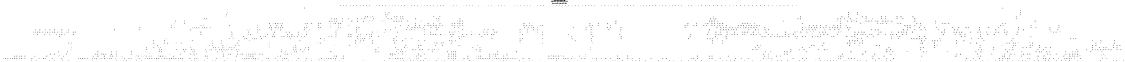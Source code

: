 # Network structure generated by ABC

digraph network {
size = "7.5,10";
center = true;
edge [dir = back];

{
  node [shape = plaintext];
  edge [style = invis];
  LevelTitle1 [label=""];
  LevelTitle2 [label=""];
  Level25 [label = ""];
  Level24 [label = ""];
  Level23 [label = ""];
  Level22 [label = ""];
  Level21 [label = ""];
  Level20 [label = ""];
  Level19 [label = ""];
  Level18 [label = ""];
  Level17 [label = ""];
  Level16 [label = ""];
  Level15 [label = ""];
  Level14 [label = ""];
  Level13 [label = ""];
  Level12 [label = ""];
  Level11 [label = ""];
  Level10 [label = ""];
  Level9 [label = ""];
  Level8 [label = ""];
  Level7 [label = ""];
  Level6 [label = ""];
  Level5 [label = ""];
  Level4 [label = ""];
  Level3 [label = ""];
  Level2 [label = ""];
  Level1 [label = ""];
  Level0 [label = ""];
  LevelTitle1 ->  LevelTitle2 ->  Level25 ->  Level24 ->  Level23 ->  Level22 ->  Level21 ->  Level20 ->  Level19 ->  Level18 ->  Level17 ->  Level16 ->  Level15 ->  Level14 ->  Level13 ->  Level12 ->  Level11 ->  Level10 ->  Level9 ->  Level8 ->  Level7 ->  Level6 ->  Level5 ->  Level4 ->  Level3 ->  Level2 ->  Level1 ->  Level0;
}

{
  rank = same;
  LevelTitle1;
  title1 [shape=plaintext,
          fontsize=20,
          fontname = "Times-Roman",
          label="Network structure visualized by ABC\nBenchmark \"pair\". Time was Thu Oct  8 20:27:44 2020. "
         ];
}

{
  rank = same;
  LevelTitle2;
  title2 [shape=plaintext,
          fontsize=18,
          fontname = "Times-Roman",
          label="The network contains 1506 logic nodes and 0 latches.\n"
         ];
}

{
  rank = same;
  Level25;
  Node174 [label = "s5", shape = invtriangle, color = coral, fillcolor = coral];
  Node175 [label = "t5", shape = invtriangle, color = coral, fillcolor = coral];
  Node176 [label = "u5", shape = invtriangle, color = coral, fillcolor = coral];
  Node177 [label = "v5", shape = invtriangle, color = coral, fillcolor = coral];
  Node178 [label = "w5", shape = invtriangle, color = coral, fillcolor = coral];
  Node179 [label = "x5", shape = invtriangle, color = coral, fillcolor = coral];
  Node180 [label = "y5", shape = invtriangle, color = coral, fillcolor = coral];
  Node181 [label = "z5", shape = invtriangle, color = coral, fillcolor = coral];
  Node182 [label = "a6", shape = invtriangle, color = coral, fillcolor = coral];
  Node183 [label = "b6", shape = invtriangle, color = coral, fillcolor = coral];
  Node184 [label = "c6", shape = invtriangle, color = coral, fillcolor = coral];
  Node185 [label = "d6", shape = invtriangle, color = coral, fillcolor = coral];
  Node186 [label = "e6", shape = invtriangle, color = coral, fillcolor = coral];
  Node187 [label = "f6", shape = invtriangle, color = coral, fillcolor = coral];
  Node188 [label = "g6", shape = invtriangle, color = coral, fillcolor = coral];
  Node189 [label = "h6", shape = invtriangle, color = coral, fillcolor = coral];
  Node190 [label = "i6", shape = invtriangle, color = coral, fillcolor = coral];
  Node191 [label = "j6", shape = invtriangle, color = coral, fillcolor = coral];
  Node192 [label = "k6", shape = invtriangle, color = coral, fillcolor = coral];
  Node193 [label = "l6", shape = invtriangle, color = coral, fillcolor = coral];
  Node194 [label = "m6", shape = invtriangle, color = coral, fillcolor = coral];
  Node195 [label = "n6", shape = invtriangle, color = coral, fillcolor = coral];
  Node196 [label = "o6", shape = invtriangle, color = coral, fillcolor = coral];
  Node197 [label = "p6", shape = invtriangle, color = coral, fillcolor = coral];
  Node198 [label = "q6", shape = invtriangle, color = coral, fillcolor = coral];
  Node199 [label = "r6", shape = invtriangle, color = coral, fillcolor = coral];
  Node200 [label = "s6", shape = invtriangle, color = coral, fillcolor = coral];
  Node201 [label = "t6", shape = invtriangle, color = coral, fillcolor = coral];
  Node202 [label = "u6", shape = invtriangle, color = coral, fillcolor = coral];
  Node203 [label = "v6", shape = invtriangle, color = coral, fillcolor = coral];
  Node204 [label = "w6", shape = invtriangle, color = coral, fillcolor = coral];
  Node205 [label = "x6", shape = invtriangle, color = coral, fillcolor = coral];
  Node206 [label = "y6", shape = invtriangle, color = coral, fillcolor = coral];
  Node207 [label = "z6", shape = invtriangle, color = coral, fillcolor = coral];
  Node208 [label = "a7", shape = invtriangle, color = coral, fillcolor = coral];
  Node209 [label = "b7", shape = invtriangle, color = coral, fillcolor = coral];
  Node210 [label = "c7", shape = invtriangle, color = coral, fillcolor = coral];
  Node211 [label = "d7", shape = invtriangle, color = coral, fillcolor = coral];
  Node212 [label = "e7", shape = invtriangle, color = coral, fillcolor = coral];
  Node213 [label = "f7", shape = invtriangle, color = coral, fillcolor = coral];
  Node214 [label = "g7", shape = invtriangle, color = coral, fillcolor = coral];
  Node215 [label = "h7", shape = invtriangle, color = coral, fillcolor = coral];
  Node216 [label = "i7", shape = invtriangle, color = coral, fillcolor = coral];
  Node217 [label = "j7", shape = invtriangle, color = coral, fillcolor = coral];
  Node218 [label = "k7", shape = invtriangle, color = coral, fillcolor = coral];
  Node219 [label = "l7", shape = invtriangle, color = coral, fillcolor = coral];
  Node220 [label = "m7", shape = invtriangle, color = coral, fillcolor = coral];
  Node221 [label = "n7", shape = invtriangle, color = coral, fillcolor = coral];
  Node222 [label = "o7", shape = invtriangle, color = coral, fillcolor = coral];
  Node223 [label = "p7", shape = invtriangle, color = coral, fillcolor = coral];
  Node224 [label = "q7", shape = invtriangle, color = coral, fillcolor = coral];
  Node225 [label = "r7", shape = invtriangle, color = coral, fillcolor = coral];
  Node226 [label = "s7", shape = invtriangle, color = coral, fillcolor = coral];
  Node227 [label = "t7", shape = invtriangle, color = coral, fillcolor = coral];
  Node228 [label = "u7", shape = invtriangle, color = coral, fillcolor = coral];
  Node229 [label = "v7", shape = invtriangle, color = coral, fillcolor = coral];
  Node230 [label = "w7", shape = invtriangle, color = coral, fillcolor = coral];
  Node231 [label = "x7", shape = invtriangle, color = coral, fillcolor = coral];
  Node232 [label = "y7", shape = invtriangle, color = coral, fillcolor = coral];
  Node233 [label = "z7", shape = invtriangle, color = coral, fillcolor = coral];
  Node234 [label = "a8", shape = invtriangle, color = coral, fillcolor = coral];
  Node235 [label = "b8", shape = invtriangle, color = coral, fillcolor = coral];
  Node236 [label = "c8", shape = invtriangle, color = coral, fillcolor = coral];
  Node237 [label = "d8", shape = invtriangle, color = coral, fillcolor = coral];
  Node238 [label = "e8", shape = invtriangle, color = coral, fillcolor = coral];
  Node239 [label = "f8", shape = invtriangle, color = coral, fillcolor = coral];
  Node240 [label = "g8", shape = invtriangle, color = coral, fillcolor = coral];
  Node241 [label = "h8", shape = invtriangle, color = coral, fillcolor = coral];
  Node242 [label = "i8", shape = invtriangle, color = coral, fillcolor = coral];
  Node243 [label = "j8", shape = invtriangle, color = coral, fillcolor = coral];
  Node244 [label = "k8", shape = invtriangle, color = coral, fillcolor = coral];
  Node245 [label = "l8", shape = invtriangle, color = coral, fillcolor = coral];
  Node246 [label = "m8", shape = invtriangle, color = coral, fillcolor = coral];
  Node247 [label = "n8", shape = invtriangle, color = coral, fillcolor = coral];
  Node248 [label = "o8", shape = invtriangle, color = coral, fillcolor = coral];
  Node249 [label = "p8", shape = invtriangle, color = coral, fillcolor = coral];
  Node250 [label = "q8", shape = invtriangle, color = coral, fillcolor = coral];
  Node251 [label = "r8", shape = invtriangle, color = coral, fillcolor = coral];
  Node252 [label = "s8", shape = invtriangle, color = coral, fillcolor = coral];
  Node253 [label = "t8", shape = invtriangle, color = coral, fillcolor = coral];
  Node254 [label = "u8", shape = invtriangle, color = coral, fillcolor = coral];
  Node255 [label = "v8", shape = invtriangle, color = coral, fillcolor = coral];
  Node256 [label = "w8", shape = invtriangle, color = coral, fillcolor = coral];
  Node257 [label = "x8", shape = invtriangle, color = coral, fillcolor = coral];
  Node258 [label = "y8", shape = invtriangle, color = coral, fillcolor = coral];
  Node259 [label = "z8", shape = invtriangle, color = coral, fillcolor = coral];
  Node260 [label = "a9", shape = invtriangle, color = coral, fillcolor = coral];
  Node261 [label = "b9", shape = invtriangle, color = coral, fillcolor = coral];
  Node262 [label = "c9", shape = invtriangle, color = coral, fillcolor = coral];
  Node263 [label = "d9", shape = invtriangle, color = coral, fillcolor = coral];
  Node264 [label = "e9", shape = invtriangle, color = coral, fillcolor = coral];
  Node265 [label = "f9", shape = invtriangle, color = coral, fillcolor = coral];
  Node266 [label = "g9", shape = invtriangle, color = coral, fillcolor = coral];
  Node267 [label = "h9", shape = invtriangle, color = coral, fillcolor = coral];
  Node268 [label = "i9", shape = invtriangle, color = coral, fillcolor = coral];
  Node269 [label = "j9", shape = invtriangle, color = coral, fillcolor = coral];
  Node270 [label = "k9", shape = invtriangle, color = coral, fillcolor = coral];
  Node271 [label = "l9", shape = invtriangle, color = coral, fillcolor = coral];
  Node272 [label = "m9", shape = invtriangle, color = coral, fillcolor = coral];
  Node273 [label = "n9", shape = invtriangle, color = coral, fillcolor = coral];
  Node274 [label = "o9", shape = invtriangle, color = coral, fillcolor = coral];
  Node275 [label = "p9", shape = invtriangle, color = coral, fillcolor = coral];
  Node276 [label = "q9", shape = invtriangle, color = coral, fillcolor = coral];
  Node277 [label = "r9", shape = invtriangle, color = coral, fillcolor = coral];
  Node278 [label = "s9", shape = invtriangle, color = coral, fillcolor = coral];
  Node279 [label = "t9", shape = invtriangle, color = coral, fillcolor = coral];
  Node280 [label = "u9", shape = invtriangle, color = coral, fillcolor = coral];
  Node281 [label = "v9", shape = invtriangle, color = coral, fillcolor = coral];
  Node282 [label = "w9", shape = invtriangle, color = coral, fillcolor = coral];
  Node283 [label = "x9", shape = invtriangle, color = coral, fillcolor = coral];
  Node284 [label = "y9", shape = invtriangle, color = coral, fillcolor = coral];
  Node285 [label = "z9", shape = invtriangle, color = coral, fillcolor = coral];
  Node286 [label = "a10", shape = invtriangle, color = coral, fillcolor = coral];
  Node287 [label = "b10", shape = invtriangle, color = coral, fillcolor = coral];
  Node288 [label = "c10", shape = invtriangle, color = coral, fillcolor = coral];
  Node289 [label = "d10", shape = invtriangle, color = coral, fillcolor = coral];
  Node290 [label = "e10", shape = invtriangle, color = coral, fillcolor = coral];
  Node291 [label = "f10", shape = invtriangle, color = coral, fillcolor = coral];
  Node292 [label = "g10", shape = invtriangle, color = coral, fillcolor = coral];
  Node293 [label = "h10", shape = invtriangle, color = coral, fillcolor = coral];
  Node294 [label = "i10", shape = invtriangle, color = coral, fillcolor = coral];
  Node295 [label = "j10", shape = invtriangle, color = coral, fillcolor = coral];
  Node296 [label = "k10", shape = invtriangle, color = coral, fillcolor = coral];
  Node297 [label = "l10", shape = invtriangle, color = coral, fillcolor = coral];
  Node298 [label = "m10", shape = invtriangle, color = coral, fillcolor = coral];
  Node299 [label = "n10", shape = invtriangle, color = coral, fillcolor = coral];
  Node300 [label = "o10", shape = invtriangle, color = coral, fillcolor = coral];
  Node301 [label = "p10", shape = invtriangle, color = coral, fillcolor = coral];
  Node302 [label = "q10", shape = invtriangle, color = coral, fillcolor = coral];
  Node303 [label = "r10", shape = invtriangle, color = coral, fillcolor = coral];
  Node304 [label = "s10", shape = invtriangle, color = coral, fillcolor = coral];
  Node305 [label = "t10", shape = invtriangle, color = coral, fillcolor = coral];
  Node306 [label = "u10", shape = invtriangle, color = coral, fillcolor = coral];
  Node307 [label = "v10", shape = invtriangle, color = coral, fillcolor = coral];
  Node308 [label = "w10", shape = invtriangle, color = coral, fillcolor = coral];
  Node309 [label = "x10", shape = invtriangle, color = coral, fillcolor = coral];
  Node310 [label = "y10", shape = invtriangle, color = coral, fillcolor = coral];
}

{
  rank = same;
  Level24;
  Node745 [label = "745\n", shape = ellipse];
  Node1761 [label = "1761\n", shape = ellipse];
}

{
  rank = same;
  Level23;
  Node744 [label = "744\n", shape = ellipse];
  Node1760 [label = "1760\n", shape = ellipse];
}

{
  rank = same;
  Level22;
  Node736 [label = "736\n", shape = ellipse];
  Node1199 [label = "1199\n", shape = ellipse];
  Node1212 [label = "1212\n", shape = ellipse];
  Node1369 [label = "1369\n", shape = ellipse];
  Node1382 [label = "1382\n", shape = ellipse];
  Node1752 [label = "1752\n", shape = ellipse];
}

{
  rank = same;
  Level21;
  Node735 [label = "735\n", shape = ellipse];
  Node1198 [label = "1198\n", shape = ellipse];
  Node1211 [label = "1211\n", shape = ellipse];
  Node1368 [label = "1368\n", shape = ellipse];
  Node1381 [label = "1381\n", shape = ellipse];
  Node1751 [label = "1751\n", shape = ellipse];
}

{
  rank = same;
  Level20;
  Node732 [label = "732\n", shape = ellipse];
  Node842 [label = "842\n", shape = ellipse];
  Node859 [label = "859\n", shape = ellipse];
  Node874 [label = "874\n", shape = ellipse];
  Node890 [label = "890\n", shape = ellipse];
  Node909 [label = "909\n", shape = ellipse];
  Node924 [label = "924\n", shape = ellipse];
  Node940 [label = "940\n", shape = ellipse];
  Node1176 [label = "1176\n", shape = ellipse];
  Node1187 [label = "1187\n", shape = ellipse];
  Node1197 [label = "1197\n", shape = ellipse];
  Node1210 [label = "1210\n", shape = ellipse];
  Node1346 [label = "1346\n", shape = ellipse];
  Node1357 [label = "1357\n", shape = ellipse];
  Node1367 [label = "1367\n", shape = ellipse];
  Node1380 [label = "1380\n", shape = ellipse];
  Node1433 [label = "1433\n", shape = ellipse];
  Node1450 [label = "1450\n", shape = ellipse];
  Node1465 [label = "1465\n", shape = ellipse];
  Node1481 [label = "1481\n", shape = ellipse];
  Node1500 [label = "1500\n", shape = ellipse];
  Node1515 [label = "1515\n", shape = ellipse];
  Node1531 [label = "1531\n", shape = ellipse];
  Node1748 [label = "1748\n", shape = ellipse];
}

{
  rank = same;
  Level19;
  Node473 [label = "473\n", shape = ellipse];
  Node636 [label = "636\n", shape = ellipse];
  Node730 [label = "730\n", shape = ellipse];
  Node827 [label = "827\n", shape = ellipse];
  Node841 [label = "841\n", shape = ellipse];
  Node858 [label = "858\n", shape = ellipse];
  Node873 [label = "873\n", shape = ellipse];
  Node889 [label = "889\n", shape = ellipse];
  Node908 [label = "908\n", shape = ellipse];
  Node923 [label = "923\n", shape = ellipse];
  Node939 [label = "939\n", shape = ellipse];
  Node1090 [label = "1090\n", shape = ellipse];
  Node1150 [label = "1150\n", shape = ellipse];
  Node1162 [label = "1162\n", shape = ellipse];
  Node1175 [label = "1175\n", shape = ellipse];
  Node1186 [label = "1186\n", shape = ellipse];
  Node1195 [label = "1195\n", shape = ellipse];
  Node1196 [label = "1196\n", shape = ellipse];
  Node1208 [label = "1208\n", shape = ellipse];
  Node1209 [label = "1209\n", shape = ellipse];
  Node1260 [label = "1260\n", shape = ellipse];
  Node1320 [label = "1320\n", shape = ellipse];
  Node1332 [label = "1332\n", shape = ellipse];
  Node1345 [label = "1345\n", shape = ellipse];
  Node1356 [label = "1356\n", shape = ellipse];
  Node1365 [label = "1365\n", shape = ellipse];
  Node1366 [label = "1366\n", shape = ellipse];
  Node1378 [label = "1378\n", shape = ellipse];
  Node1379 [label = "1379\n", shape = ellipse];
  Node1418 [label = "1418\n", shape = ellipse];
  Node1432 [label = "1432\n", shape = ellipse];
  Node1449 [label = "1449\n", shape = ellipse];
  Node1464 [label = "1464\n", shape = ellipse];
  Node1480 [label = "1480\n", shape = ellipse];
  Node1499 [label = "1499\n", shape = ellipse];
  Node1514 [label = "1514\n", shape = ellipse];
  Node1530 [label = "1530\n", shape = ellipse];
  Node1746 [label = "1746\n", shape = ellipse];
}

{
  rank = same;
  Level18;
  Node472 [label = "472\n", shape = ellipse];
  Node635 [label = "635\n", shape = ellipse];
  Node729 [label = "729\n", shape = ellipse];
  Node826 [label = "826\n", shape = ellipse];
  Node840 [label = "840\n", shape = ellipse];
  Node857 [label = "857\n", shape = ellipse];
  Node872 [label = "872\n", shape = ellipse];
  Node888 [label = "888\n", shape = ellipse];
  Node907 [label = "907\n", shape = ellipse];
  Node922 [label = "922\n", shape = ellipse];
  Node938 [label = "938\n", shape = ellipse];
  Node1041 [label = "1041\n", shape = ellipse];
  Node1059 [label = "1059\n", shape = ellipse];
  Node1074 [label = "1074\n", shape = ellipse];
  Node1088 [label = "1088\n", shape = ellipse];
  Node1114 [label = "1114\n", shape = ellipse];
  Node1125 [label = "1125\n", shape = ellipse];
  Node1136 [label = "1136\n", shape = ellipse];
  Node1149 [label = "1149\n", shape = ellipse];
  Node1161 [label = "1161\n", shape = ellipse];
  Node1174 [label = "1174\n", shape = ellipse];
  Node1184 [label = "1184\n", shape = ellipse];
  Node1185 [label = "1185\n", shape = ellipse];
  Node1194 [label = "1194\n", shape = ellipse];
  Node1207 [label = "1207\n", shape = ellipse];
  Node1226 [label = "1226\n", shape = ellipse];
  Node1244 [label = "1244\n", shape = ellipse];
  Node1258 [label = "1258\n", shape = ellipse];
  Node1284 [label = "1284\n", shape = ellipse];
  Node1295 [label = "1295\n", shape = ellipse];
  Node1306 [label = "1306\n", shape = ellipse];
  Node1319 [label = "1319\n", shape = ellipse];
  Node1331 [label = "1331\n", shape = ellipse];
  Node1344 [label = "1344\n", shape = ellipse];
  Node1354 [label = "1354\n", shape = ellipse];
  Node1355 [label = "1355\n", shape = ellipse];
  Node1364 [label = "1364\n", shape = ellipse];
  Node1377 [label = "1377\n", shape = ellipse];
  Node1417 [label = "1417\n", shape = ellipse];
  Node1431 [label = "1431\n", shape = ellipse];
  Node1448 [label = "1448\n", shape = ellipse];
  Node1463 [label = "1463\n", shape = ellipse];
  Node1479 [label = "1479\n", shape = ellipse];
  Node1498 [label = "1498\n", shape = ellipse];
  Node1513 [label = "1513\n", shape = ellipse];
  Node1529 [label = "1529\n", shape = ellipse];
  Node1635 [label = "1635\n", shape = ellipse];
  Node1745 [label = "1745\n", shape = ellipse];
}

{
  rank = same;
  Level17;
  Node438 [label = "438\n", shape = ellipse];
  Node599 [label = "599\n", shape = ellipse];
  Node728 [label = "728\n", shape = ellipse];
  Node814 [label = "814\n", shape = ellipse];
  Node825 [label = "825\n", shape = ellipse];
  Node838 [label = "838\n", shape = ellipse];
  Node839 [label = "839\n", shape = ellipse];
  Node855 [label = "855\n", shape = ellipse];
  Node856 [label = "856\n", shape = ellipse];
  Node870 [label = "870\n", shape = ellipse];
  Node871 [label = "871\n", shape = ellipse];
  Node886 [label = "886\n", shape = ellipse];
  Node887 [label = "887\n", shape = ellipse];
  Node905 [label = "905\n", shape = ellipse];
  Node906 [label = "906\n", shape = ellipse];
  Node920 [label = "920\n", shape = ellipse];
  Node921 [label = "921\n", shape = ellipse];
  Node936 [label = "936\n", shape = ellipse];
  Node937 [label = "937\n", shape = ellipse];
  Node1014 [label = "1014\n", shape = ellipse];
  Node1024 [label = "1024\n", shape = ellipse];
  Node1040 [label = "1040\n", shape = ellipse];
  Node1049 [label = "1049\n", shape = ellipse];
  Node1058 [label = "1058\n", shape = ellipse];
  Node1073 [label = "1073\n", shape = ellipse];
  Node1087 [label = "1087\n", shape = ellipse];
  Node1113 [label = "1113\n", shape = ellipse];
  Node1124 [label = "1124\n", shape = ellipse];
  Node1135 [label = "1135\n", shape = ellipse];
  Node1148 [label = "1148\n", shape = ellipse];
  Node1160 [label = "1160\n", shape = ellipse];
  Node1172 [label = "1172\n", shape = ellipse];
  Node1173 [label = "1173\n", shape = ellipse];
  Node1183 [label = "1183\n", shape = ellipse];
  Node1193 [label = "1193\n", shape = ellipse];
  Node1206 [label = "1206\n", shape = ellipse];
  Node1216 [label = "1216\n", shape = ellipse];
  Node1225 [label = "1225\n", shape = ellipse];
  Node1243 [label = "1243\n", shape = ellipse];
  Node1257 [label = "1257\n", shape = ellipse];
  Node1283 [label = "1283\n", shape = ellipse];
  Node1294 [label = "1294\n", shape = ellipse];
  Node1305 [label = "1305\n", shape = ellipse];
  Node1318 [label = "1318\n", shape = ellipse];
  Node1330 [label = "1330\n", shape = ellipse];
  Node1342 [label = "1342\n", shape = ellipse];
  Node1343 [label = "1343\n", shape = ellipse];
  Node1353 [label = "1353\n", shape = ellipse];
  Node1363 [label = "1363\n", shape = ellipse];
  Node1376 [label = "1376\n", shape = ellipse];
  Node1416 [label = "1416\n", shape = ellipse];
  Node1429 [label = "1429\n", shape = ellipse];
  Node1430 [label = "1430\n", shape = ellipse];
  Node1446 [label = "1446\n", shape = ellipse];
  Node1447 [label = "1447\n", shape = ellipse];
  Node1461 [label = "1461\n", shape = ellipse];
  Node1462 [label = "1462\n", shape = ellipse];
  Node1477 [label = "1477\n", shape = ellipse];
  Node1478 [label = "1478\n", shape = ellipse];
  Node1496 [label = "1496\n", shape = ellipse];
  Node1497 [label = "1497\n", shape = ellipse];
  Node1511 [label = "1511\n", shape = ellipse];
  Node1512 [label = "1512\n", shape = ellipse];
  Node1527 [label = "1527\n", shape = ellipse];
  Node1528 [label = "1528\n", shape = ellipse];
  Node1608 [label = "1608\n", shape = ellipse];
  Node1618 [label = "1618\n", shape = ellipse];
  Node1634 [label = "1634\n", shape = ellipse];
  Node1718 [label = "1718\n", shape = ellipse];
  Node1724 [label = "1724\n", shape = ellipse];
  Node1744 [label = "1744\n", shape = ellipse];
}

{
  rank = same;
  Level16;
  Node437 [label = "437\n", shape = ellipse];
  Node598 [label = "598\n", shape = ellipse];
  Node700 [label = "700\n", shape = ellipse];
  Node727 [label = "727\n", shape = ellipse];
  Node813 [label = "813\n", shape = ellipse];
  Node823 [label = "823\n", shape = ellipse];
  Node824 [label = "824\n", shape = ellipse];
  Node837 [label = "837\n", shape = ellipse];
  Node854 [label = "854\n", shape = ellipse];
  Node869 [label = "869\n", shape = ellipse];
  Node885 [label = "885\n", shape = ellipse];
  Node904 [label = "904\n", shape = ellipse];
  Node919 [label = "919\n", shape = ellipse];
  Node935 [label = "935\n", shape = ellipse];
  Node1005 [label = "1005\n", shape = ellipse];
  Node1013 [label = "1013\n", shape = ellipse];
  Node1023 [label = "1023\n", shape = ellipse];
  Node1038 [label = "1038\n", shape = ellipse];
  Node1048 [label = "1048\n", shape = ellipse];
  Node1056 [label = "1056\n", shape = ellipse];
  Node1057 [label = "1057\n", shape = ellipse];
  Node1071 [label = "1071\n", shape = ellipse];
  Node1072 [label = "1072\n", shape = ellipse];
  Node1085 [label = "1085\n", shape = ellipse];
  Node1086 [label = "1086\n", shape = ellipse];
  Node1111 [label = "1111\n", shape = ellipse];
  Node1112 [label = "1112\n", shape = ellipse];
  Node1122 [label = "1122\n", shape = ellipse];
  Node1123 [label = "1123\n", shape = ellipse];
  Node1133 [label = "1133\n", shape = ellipse];
  Node1134 [label = "1134\n", shape = ellipse];
  Node1146 [label = "1146\n", shape = ellipse];
  Node1147 [label = "1147\n", shape = ellipse];
  Node1158 [label = "1158\n", shape = ellipse];
  Node1159 [label = "1159\n", shape = ellipse];
  Node1171 [label = "1171\n", shape = ellipse];
  Node1182 [label = "1182\n", shape = ellipse];
  Node1191 [label = "1191\n", shape = ellipse];
  Node1204 [label = "1204\n", shape = ellipse];
  Node1215 [label = "1215\n", shape = ellipse];
  Node1223 [label = "1223\n", shape = ellipse];
  Node1224 [label = "1224\n", shape = ellipse];
  Node1241 [label = "1241\n", shape = ellipse];
  Node1242 [label = "1242\n", shape = ellipse];
  Node1255 [label = "1255\n", shape = ellipse];
  Node1256 [label = "1256\n", shape = ellipse];
  Node1281 [label = "1281\n", shape = ellipse];
  Node1282 [label = "1282\n", shape = ellipse];
  Node1292 [label = "1292\n", shape = ellipse];
  Node1293 [label = "1293\n", shape = ellipse];
  Node1303 [label = "1303\n", shape = ellipse];
  Node1304 [label = "1304\n", shape = ellipse];
  Node1316 [label = "1316\n", shape = ellipse];
  Node1317 [label = "1317\n", shape = ellipse];
  Node1328 [label = "1328\n", shape = ellipse];
  Node1329 [label = "1329\n", shape = ellipse];
  Node1341 [label = "1341\n", shape = ellipse];
  Node1352 [label = "1352\n", shape = ellipse];
  Node1362 [label = "1362\n", shape = ellipse];
  Node1375 [label = "1375\n", shape = ellipse];
  Node1405 [label = "1405\n", shape = ellipse];
  Node1414 [label = "1414\n", shape = ellipse];
  Node1415 [label = "1415\n", shape = ellipse];
  Node1428 [label = "1428\n", shape = ellipse];
  Node1445 [label = "1445\n", shape = ellipse];
  Node1460 [label = "1460\n", shape = ellipse];
  Node1476 [label = "1476\n", shape = ellipse];
  Node1495 [label = "1495\n", shape = ellipse];
  Node1510 [label = "1510\n", shape = ellipse];
  Node1526 [label = "1526\n", shape = ellipse];
  Node1599 [label = "1599\n", shape = ellipse];
  Node1607 [label = "1607\n", shape = ellipse];
  Node1617 [label = "1617\n", shape = ellipse];
  Node1633 [label = "1633\n", shape = ellipse];
  Node1696 [label = "1696\n", shape = ellipse];
  Node1717 [label = "1717\n", shape = ellipse];
  Node1723 [label = "1723\n", shape = ellipse];
  Node1743 [label = "1743\n", shape = ellipse];
}

{
  rank = same;
  Level15;
  Node434 [label = "434\n", shape = ellipse];
  Node595 [label = "595\n", shape = ellipse];
  Node655 [label = "655\n", shape = ellipse];
  Node661 [label = "661\n", shape = ellipse];
  Node667 [label = "667\n", shape = ellipse];
  Node674 [label = "674\n", shape = ellipse];
  Node680 [label = "680\n", shape = ellipse];
  Node686 [label = "686\n", shape = ellipse];
  Node694 [label = "694\n", shape = ellipse];
  Node699 [label = "699\n", shape = ellipse];
  Node725 [label = "725\n", shape = ellipse];
  Node726 [label = "726\n", shape = ellipse];
  Node812 [label = "812\n", shape = ellipse];
  Node822 [label = "822\n", shape = ellipse];
  Node835 [label = "835\n", shape = ellipse];
  Node836 [label = "836\n", shape = ellipse];
  Node852 [label = "852\n", shape = ellipse];
  Node853 [label = "853\n", shape = ellipse];
  Node867 [label = "867\n", shape = ellipse];
  Node868 [label = "868\n", shape = ellipse];
  Node883 [label = "883\n", shape = ellipse];
  Node884 [label = "884\n", shape = ellipse];
  Node902 [label = "902\n", shape = ellipse];
  Node903 [label = "903\n", shape = ellipse];
  Node917 [label = "917\n", shape = ellipse];
  Node918 [label = "918\n", shape = ellipse];
  Node933 [label = "933\n", shape = ellipse];
  Node934 [label = "934\n", shape = ellipse];
  Node1004 [label = "1004\n", shape = ellipse];
  Node1011 [label = "1011\n", shape = ellipse];
  Node1021 [label = "1021\n", shape = ellipse];
  Node1037 [label = "1037\n", shape = ellipse];
  Node1039 [label = "1039\n", shape = ellipse];
  Node1046 [label = "1046\n", shape = ellipse];
  Node1047 [label = "1047\n", shape = ellipse];
  Node1055 [label = "1055\n", shape = ellipse];
  Node1070 [label = "1070\n", shape = ellipse];
  Node1084 [label = "1084\n", shape = ellipse];
  Node1110 [label = "1110\n", shape = ellipse];
  Node1121 [label = "1121\n", shape = ellipse];
  Node1132 [label = "1132\n", shape = ellipse];
  Node1145 [label = "1145\n", shape = ellipse];
  Node1157 [label = "1157\n", shape = ellipse];
  Node1170 [label = "1170\n", shape = ellipse];
  Node1181 [label = "1181\n", shape = ellipse];
  Node1190 [label = "1190\n", shape = ellipse];
  Node1192 [label = "1192\n", shape = ellipse];
  Node1200 [label = "1200\n", shape = ellipse];
  Node1203 [label = "1203\n", shape = ellipse];
  Node1205 [label = "1205\n", shape = ellipse];
  Node1213 [label = "1213\n", shape = ellipse];
  Node1214 [label = "1214\n", shape = ellipse];
  Node1222 [label = "1222\n", shape = ellipse];
  Node1240 [label = "1240\n", shape = ellipse];
  Node1254 [label = "1254\n", shape = ellipse];
  Node1280 [label = "1280\n", shape = ellipse];
  Node1291 [label = "1291\n", shape = ellipse];
  Node1302 [label = "1302\n", shape = ellipse];
  Node1315 [label = "1315\n", shape = ellipse];
  Node1327 [label = "1327\n", shape = ellipse];
  Node1340 [label = "1340\n", shape = ellipse];
  Node1351 [label = "1351\n", shape = ellipse];
  Node1360 [label = "1360\n", shape = ellipse];
  Node1361 [label = "1361\n", shape = ellipse];
  Node1370 [label = "1370\n", shape = ellipse];
  Node1373 [label = "1373\n", shape = ellipse];
  Node1374 [label = "1374\n", shape = ellipse];
  Node1404 [label = "1404\n", shape = ellipse];
  Node1413 [label = "1413\n", shape = ellipse];
  Node1426 [label = "1426\n", shape = ellipse];
  Node1427 [label = "1427\n", shape = ellipse];
  Node1443 [label = "1443\n", shape = ellipse];
  Node1444 [label = "1444\n", shape = ellipse];
  Node1458 [label = "1458\n", shape = ellipse];
  Node1459 [label = "1459\n", shape = ellipse];
  Node1474 [label = "1474\n", shape = ellipse];
  Node1475 [label = "1475\n", shape = ellipse];
  Node1493 [label = "1493\n", shape = ellipse];
  Node1494 [label = "1494\n", shape = ellipse];
  Node1508 [label = "1508\n", shape = ellipse];
  Node1509 [label = "1509\n", shape = ellipse];
  Node1524 [label = "1524\n", shape = ellipse];
  Node1525 [label = "1525\n", shape = ellipse];
  Node1598 [label = "1598\n", shape = ellipse];
  Node1606 [label = "1606\n", shape = ellipse];
  Node1616 [label = "1616\n", shape = ellipse];
  Node1631 [label = "1631\n", shape = ellipse];
  Node1632 [label = "1632\n", shape = ellipse];
  Node1651 [label = "1651\n", shape = ellipse];
  Node1657 [label = "1657\n", shape = ellipse];
  Node1663 [label = "1663\n", shape = ellipse];
  Node1670 [label = "1670\n", shape = ellipse];
  Node1676 [label = "1676\n", shape = ellipse];
  Node1682 [label = "1682\n", shape = ellipse];
  Node1690 [label = "1690\n", shape = ellipse];
  Node1695 [label = "1695\n", shape = ellipse];
  Node1716 [label = "1716\n", shape = ellipse];
  Node1722 [label = "1722\n", shape = ellipse];
  Node1741 [label = "1741\n", shape = ellipse];
  Node1742 [label = "1742\n", shape = ellipse];
}

{
  rank = same;
  Level14;
  Node433 [label = "433\n", shape = ellipse];
  Node594 [label = "594\n", shape = ellipse];
  Node651 [label = "651\n", shape = ellipse];
  Node654 [label = "654\n", shape = ellipse];
  Node660 [label = "660\n", shape = ellipse];
  Node666 [label = "666\n", shape = ellipse];
  Node673 [label = "673\n", shape = ellipse];
  Node679 [label = "679\n", shape = ellipse];
  Node685 [label = "685\n", shape = ellipse];
  Node693 [label = "693\n", shape = ellipse];
  Node697 [label = "697\n", shape = ellipse];
  Node698 [label = "698\n", shape = ellipse];
  Node810 [label = "810\n", shape = ellipse];
  Node811 [label = "811\n", shape = ellipse];
  Node820 [label = "820\n", shape = ellipse];
  Node821 [label = "821\n", shape = ellipse];
  Node834 [label = "834\n", shape = ellipse];
  Node851 [label = "851\n", shape = ellipse];
  Node866 [label = "866\n", shape = ellipse];
  Node882 [label = "882\n", shape = ellipse];
  Node901 [label = "901\n", shape = ellipse];
  Node916 [label = "916\n", shape = ellipse];
  Node932 [label = "932\n", shape = ellipse];
  Node995 [label = "995\n", shape = ellipse];
  Node1002 [label = "1002\n", shape = ellipse];
  Node1010 [label = "1010\n", shape = ellipse];
  Node1012 [label = "1012\n", shape = ellipse];
  Node1020 [label = "1020\n", shape = ellipse];
  Node1022 [label = "1022\n", shape = ellipse];
  Node1036 [label = "1036\n", shape = ellipse];
  Node1069 [label = "1069\n", shape = ellipse];
  Node1109 [label = "1109\n", shape = ellipse];
  Node1120 [label = "1120\n", shape = ellipse];
  Node1131 [label = "1131\n", shape = ellipse];
  Node1144 [label = "1144\n", shape = ellipse];
  Node1156 [label = "1156\n", shape = ellipse];
  Node1168 [label = "1168\n", shape = ellipse];
  Node1179 [label = "1179\n", shape = ellipse];
  Node1180 [label = "1180\n", shape = ellipse];
  Node1188 [label = "1188\n", shape = ellipse];
  Node1189 [label = "1189\n", shape = ellipse];
  Node1202 [label = "1202\n", shape = ellipse];
  Node1239 [label = "1239\n", shape = ellipse];
  Node1279 [label = "1279\n", shape = ellipse];
  Node1290 [label = "1290\n", shape = ellipse];
  Node1301 [label = "1301\n", shape = ellipse];
  Node1314 [label = "1314\n", shape = ellipse];
  Node1326 [label = "1326\n", shape = ellipse];
  Node1339 [label = "1339\n", shape = ellipse];
  Node1349 [label = "1349\n", shape = ellipse];
  Node1350 [label = "1350\n", shape = ellipse];
  Node1358 [label = "1358\n", shape = ellipse];
  Node1359 [label = "1359\n", shape = ellipse];
  Node1372 [label = "1372\n", shape = ellipse];
  Node1403 [label = "1403\n", shape = ellipse];
  Node1411 [label = "1411\n", shape = ellipse];
  Node1412 [label = "1412\n", shape = ellipse];
  Node1425 [label = "1425\n", shape = ellipse];
  Node1442 [label = "1442\n", shape = ellipse];
  Node1457 [label = "1457\n", shape = ellipse];
  Node1473 [label = "1473\n", shape = ellipse];
  Node1492 [label = "1492\n", shape = ellipse];
  Node1507 [label = "1507\n", shape = ellipse];
  Node1523 [label = "1523\n", shape = ellipse];
  Node1589 [label = "1589\n", shape = ellipse];
  Node1597 [label = "1597\n", shape = ellipse];
  Node1604 [label = "1604\n", shape = ellipse];
  Node1605 [label = "1605\n", shape = ellipse];
  Node1614 [label = "1614\n", shape = ellipse];
  Node1615 [label = "1615\n", shape = ellipse];
  Node1630 [label = "1630\n", shape = ellipse];
  Node1647 [label = "1647\n", shape = ellipse];
  Node1650 [label = "1650\n", shape = ellipse];
  Node1656 [label = "1656\n", shape = ellipse];
  Node1662 [label = "1662\n", shape = ellipse];
  Node1669 [label = "1669\n", shape = ellipse];
  Node1675 [label = "1675\n", shape = ellipse];
  Node1681 [label = "1681\n", shape = ellipse];
  Node1689 [label = "1689\n", shape = ellipse];
  Node1693 [label = "1693\n", shape = ellipse];
  Node1694 [label = "1694\n", shape = ellipse];
  Node1715 [label = "1715\n", shape = ellipse];
  Node1721 [label = "1721\n", shape = ellipse];
}

{
  rank = same;
  Level13;
  Node432 [label = "432\n", shape = ellipse];
  Node593 [label = "593\n", shape = ellipse];
  Node642 [label = "642\n", shape = ellipse];
  Node650 [label = "650\n", shape = ellipse];
  Node652 [label = "652\n", shape = ellipse];
  Node653 [label = "653\n", shape = ellipse];
  Node658 [label = "658\n", shape = ellipse];
  Node659 [label = "659\n", shape = ellipse];
  Node664 [label = "664\n", shape = ellipse];
  Node665 [label = "665\n", shape = ellipse];
  Node671 [label = "671\n", shape = ellipse];
  Node672 [label = "672\n", shape = ellipse];
  Node677 [label = "677\n", shape = ellipse];
  Node678 [label = "678\n", shape = ellipse];
  Node683 [label = "683\n", shape = ellipse];
  Node684 [label = "684\n", shape = ellipse];
  Node691 [label = "691\n", shape = ellipse];
  Node692 [label = "692\n", shape = ellipse];
  Node696 [label = "696\n", shape = ellipse];
  Node809 [label = "809\n", shape = ellipse];
  Node819 [label = "819\n", shape = ellipse];
  Node833 [label = "833\n", shape = ellipse];
  Node850 [label = "850\n", shape = ellipse];
  Node865 [label = "865\n", shape = ellipse];
  Node881 [label = "881\n", shape = ellipse];
  Node900 [label = "900\n", shape = ellipse];
  Node915 [label = "915\n", shape = ellipse];
  Node931 [label = "931\n", shape = ellipse];
  Node976 [label = "976\n", shape = ellipse];
  Node986 [label = "986\n", shape = ellipse];
  Node994 [label = "994\n", shape = ellipse];
  Node1001 [label = "1001\n", shape = ellipse];
  Node1003 [label = "1003\n", shape = ellipse];
  Node1009 [label = "1009\n", shape = ellipse];
  Node1019 [label = "1019\n", shape = ellipse];
  Node1034 [label = "1034\n", shape = ellipse];
  Node1035 [label = "1035\n", shape = ellipse];
  Node1054 [label = "1054\n", shape = ellipse];
  Node1067 [label = "1067\n", shape = ellipse];
  Node1083 [label = "1083\n", shape = ellipse];
  Node1097 [label = "1097\n", shape = ellipse];
  Node1107 [label = "1107\n", shape = ellipse];
  Node1118 [label = "1118\n", shape = ellipse];
  Node1129 [label = "1129\n", shape = ellipse];
  Node1142 [label = "1142\n", shape = ellipse];
  Node1154 [label = "1154\n", shape = ellipse];
  Node1167 [label = "1167\n", shape = ellipse];
  Node1169 [label = "1169\n", shape = ellipse];
  Node1177 [label = "1177\n", shape = ellipse];
  Node1178 [label = "1178\n", shape = ellipse];
  Node1221 [label = "1221\n", shape = ellipse];
  Node1238 [label = "1238\n", shape = ellipse];
  Node1253 [label = "1253\n", shape = ellipse];
  Node1267 [label = "1267\n", shape = ellipse];
  Node1278 [label = "1278\n", shape = ellipse];
  Node1289 [label = "1289\n", shape = ellipse];
  Node1300 [label = "1300\n", shape = ellipse];
  Node1313 [label = "1313\n", shape = ellipse];
  Node1325 [label = "1325\n", shape = ellipse];
  Node1337 [label = "1337\n", shape = ellipse];
  Node1338 [label = "1338\n", shape = ellipse];
  Node1347 [label = "1347\n", shape = ellipse];
  Node1348 [label = "1348\n", shape = ellipse];
  Node1401 [label = "1401\n", shape = ellipse];
  Node1402 [label = "1402\n", shape = ellipse];
  Node1410 [label = "1410\n", shape = ellipse];
  Node1424 [label = "1424\n", shape = ellipse];
  Node1441 [label = "1441\n", shape = ellipse];
  Node1456 [label = "1456\n", shape = ellipse];
  Node1472 [label = "1472\n", shape = ellipse];
  Node1491 [label = "1491\n", shape = ellipse];
  Node1506 [label = "1506\n", shape = ellipse];
  Node1522 [label = "1522\n", shape = ellipse];
  Node1570 [label = "1570\n", shape = ellipse];
  Node1580 [label = "1580\n", shape = ellipse];
  Node1588 [label = "1588\n", shape = ellipse];
  Node1595 [label = "1595\n", shape = ellipse];
  Node1596 [label = "1596\n", shape = ellipse];
  Node1603 [label = "1603\n", shape = ellipse];
  Node1613 [label = "1613\n", shape = ellipse];
  Node1628 [label = "1628\n", shape = ellipse];
  Node1629 [label = "1629\n", shape = ellipse];
  Node1641 [label = "1641\n", shape = ellipse];
  Node1646 [label = "1646\n", shape = ellipse];
  Node1648 [label = "1648\n", shape = ellipse];
  Node1649 [label = "1649\n", shape = ellipse];
  Node1654 [label = "1654\n", shape = ellipse];
  Node1655 [label = "1655\n", shape = ellipse];
  Node1660 [label = "1660\n", shape = ellipse];
  Node1661 [label = "1661\n", shape = ellipse];
  Node1667 [label = "1667\n", shape = ellipse];
  Node1668 [label = "1668\n", shape = ellipse];
  Node1673 [label = "1673\n", shape = ellipse];
  Node1674 [label = "1674\n", shape = ellipse];
  Node1679 [label = "1679\n", shape = ellipse];
  Node1680 [label = "1680\n", shape = ellipse];
  Node1687 [label = "1687\n", shape = ellipse];
  Node1688 [label = "1688\n", shape = ellipse];
  Node1692 [label = "1692\n", shape = ellipse];
  Node1713 [label = "1713\n", shape = ellipse];
  Node1714 [label = "1714\n", shape = ellipse];
  Node1719 [label = "1719\n", shape = ellipse];
  Node1720 [label = "1720\n", shape = ellipse];
}

{
  rank = same;
  Level12;
  Node429 [label = "429\n", shape = ellipse];
  Node590 [label = "590\n", shape = ellipse];
  Node640 [label = "640\n", shape = ellipse];
  Node641 [label = "641\n", shape = ellipse];
  Node648 [label = "648\n", shape = ellipse];
  Node657 [label = "657\n", shape = ellipse];
  Node663 [label = "663\n", shape = ellipse];
  Node670 [label = "670\n", shape = ellipse];
  Node676 [label = "676\n", shape = ellipse];
  Node682 [label = "682\n", shape = ellipse];
  Node690 [label = "690\n", shape = ellipse];
  Node695 [label = "695\n", shape = ellipse];
  Node807 [label = "807\n", shape = ellipse];
  Node808 [label = "808\n", shape = ellipse];
  Node818 [label = "818\n", shape = ellipse];
  Node831 [label = "831\n", shape = ellipse];
  Node848 [label = "848\n", shape = ellipse];
  Node863 [label = "863\n", shape = ellipse];
  Node879 [label = "879\n", shape = ellipse];
  Node898 [label = "898\n", shape = ellipse];
  Node913 [label = "913\n", shape = ellipse];
  Node929 [label = "929\n", shape = ellipse];
  Node956 [label = "956\n", shape = ellipse];
  Node964 [label = "964\n", shape = ellipse];
  Node975 [label = "975\n", shape = ellipse];
  Node985 [label = "985\n", shape = ellipse];
  Node992 [label = "992\n", shape = ellipse];
  Node1000 [label = "1000\n", shape = ellipse];
  Node1007 [label = "1007\n", shape = ellipse];
  Node1008 [label = "1008\n", shape = ellipse];
  Node1017 [label = "1017\n", shape = ellipse];
  Node1018 [label = "1018\n", shape = ellipse];
  Node1033 [label = "1033\n", shape = ellipse];
  Node1052 [label = "1052\n", shape = ellipse];
  Node1053 [label = "1053\n", shape = ellipse];
  Node1066 [label = "1066\n", shape = ellipse];
  Node1068 [label = "1068\n", shape = ellipse];
  Node1081 [label = "1081\n", shape = ellipse];
  Node1082 [label = "1082\n", shape = ellipse];
  Node1089 [label = "1089\n", shape = ellipse];
  Node1095 [label = "1095\n", shape = ellipse];
  Node1106 [label = "1106\n", shape = ellipse];
  Node1108 [label = "1108\n", shape = ellipse];
  Node1117 [label = "1117\n", shape = ellipse];
  Node1119 [label = "1119\n", shape = ellipse];
  Node1128 [label = "1128\n", shape = ellipse];
  Node1130 [label = "1130\n", shape = ellipse];
  Node1137 [label = "1137\n", shape = ellipse];
  Node1141 [label = "1141\n", shape = ellipse];
  Node1143 [label = "1143\n", shape = ellipse];
  Node1153 [label = "1153\n", shape = ellipse];
  Node1155 [label = "1155\n", shape = ellipse];
  Node1164 [label = "1164\n", shape = ellipse];
  Node1166 [label = "1166\n", shape = ellipse];
  Node1219 [label = "1219\n", shape = ellipse];
  Node1220 [label = "1220\n", shape = ellipse];
  Node1236 [label = "1236\n", shape = ellipse];
  Node1237 [label = "1237\n", shape = ellipse];
  Node1251 [label = "1251\n", shape = ellipse];
  Node1252 [label = "1252\n", shape = ellipse];
  Node1259 [label = "1259\n", shape = ellipse];
  Node1266 [label = "1266\n", shape = ellipse];
  Node1276 [label = "1276\n", shape = ellipse];
  Node1277 [label = "1277\n", shape = ellipse];
  Node1287 [label = "1287\n", shape = ellipse];
  Node1288 [label = "1288\n", shape = ellipse];
  Node1298 [label = "1298\n", shape = ellipse];
  Node1299 [label = "1299\n", shape = ellipse];
  Node1307 [label = "1307\n", shape = ellipse];
  Node1311 [label = "1311\n", shape = ellipse];
  Node1312 [label = "1312\n", shape = ellipse];
  Node1323 [label = "1323\n", shape = ellipse];
  Node1324 [label = "1324\n", shape = ellipse];
  Node1334 [label = "1334\n", shape = ellipse];
  Node1336 [label = "1336\n", shape = ellipse];
  Node1394 [label = "1394\n", shape = ellipse];
  Node1409 [label = "1409\n", shape = ellipse];
  Node1423 [label = "1423\n", shape = ellipse];
  Node1440 [label = "1440\n", shape = ellipse];
  Node1455 [label = "1455\n", shape = ellipse];
  Node1471 [label = "1471\n", shape = ellipse];
  Node1490 [label = "1490\n", shape = ellipse];
  Node1505 [label = "1505\n", shape = ellipse];
  Node1521 [label = "1521\n", shape = ellipse];
  Node1550 [label = "1550\n", shape = ellipse];
  Node1558 [label = "1558\n", shape = ellipse];
  Node1569 [label = "1569\n", shape = ellipse];
  Node1579 [label = "1579\n", shape = ellipse];
  Node1587 [label = "1587\n", shape = ellipse];
  Node1594 [label = "1594\n", shape = ellipse];
  Node1601 [label = "1601\n", shape = ellipse];
  Node1602 [label = "1602\n", shape = ellipse];
  Node1611 [label = "1611\n", shape = ellipse];
  Node1612 [label = "1612\n", shape = ellipse];
  Node1627 [label = "1627\n", shape = ellipse];
  Node1639 [label = "1639\n", shape = ellipse];
  Node1640 [label = "1640\n", shape = ellipse];
  Node1644 [label = "1644\n", shape = ellipse];
  Node1653 [label = "1653\n", shape = ellipse];
  Node1659 [label = "1659\n", shape = ellipse];
  Node1666 [label = "1666\n", shape = ellipse];
  Node1672 [label = "1672\n", shape = ellipse];
  Node1678 [label = "1678\n", shape = ellipse];
  Node1686 [label = "1686\n", shape = ellipse];
  Node1691 [label = "1691\n", shape = ellipse];
  Node1711 [label = "1711\n", shape = ellipse];
}

{
  rank = same;
  Level11;
  Node422 [label = "422\n", shape = ellipse];
  Node586 [label = "586\n", shape = ellipse];
  Node639 [label = "639\n", shape = ellipse];
  Node643 [label = "643\n", shape = ellipse];
  Node717 [label = "717\n", shape = ellipse];
  Node806 [label = "806\n", shape = ellipse];
  Node816 [label = "816\n", shape = ellipse];
  Node817 [label = "817\n", shape = ellipse];
  Node830 [label = "830\n", shape = ellipse];
  Node832 [label = "832\n", shape = ellipse];
  Node847 [label = "847\n", shape = ellipse];
  Node849 [label = "849\n", shape = ellipse];
  Node862 [label = "862\n", shape = ellipse];
  Node864 [label = "864\n", shape = ellipse];
  Node878 [label = "878\n", shape = ellipse];
  Node880 [label = "880\n", shape = ellipse];
  Node897 [label = "897\n", shape = ellipse];
  Node899 [label = "899\n", shape = ellipse];
  Node912 [label = "912\n", shape = ellipse];
  Node914 [label = "914\n", shape = ellipse];
  Node928 [label = "928\n", shape = ellipse];
  Node930 [label = "930\n", shape = ellipse];
  Node955 [label = "955\n", shape = ellipse];
  Node963 [label = "963\n", shape = ellipse];
  Node973 [label = "973\n", shape = ellipse];
  Node983 [label = "983\n", shape = ellipse];
  Node991 [label = "991\n", shape = ellipse];
  Node993 [label = "993\n", shape = ellipse];
  Node998 [label = "998\n", shape = ellipse];
  Node999 [label = "999\n", shape = ellipse];
  Node1006 [label = "1006\n", shape = ellipse];
  Node1016 [label = "1016\n", shape = ellipse];
  Node1045 [label = "1045\n", shape = ellipse];
  Node1051 [label = "1051\n", shape = ellipse];
  Node1126 [label = "1126\n", shape = ellipse];
  Node1163 [label = "1163\n", shape = ellipse];
  Node1165 [label = "1165\n", shape = ellipse];
  Node1218 [label = "1218\n", shape = ellipse];
  Node1296 [label = "1296\n", shape = ellipse];
  Node1333 [label = "1333\n", shape = ellipse];
  Node1335 [label = "1335\n", shape = ellipse];
  Node1392 [label = "1392\n", shape = ellipse];
  Node1393 [label = "1393\n", shape = ellipse];
  Node1407 [label = "1407\n", shape = ellipse];
  Node1408 [label = "1408\n", shape = ellipse];
  Node1421 [label = "1421\n", shape = ellipse];
  Node1422 [label = "1422\n", shape = ellipse];
  Node1438 [label = "1438\n", shape = ellipse];
  Node1439 [label = "1439\n", shape = ellipse];
  Node1453 [label = "1453\n", shape = ellipse];
  Node1454 [label = "1454\n", shape = ellipse];
  Node1469 [label = "1469\n", shape = ellipse];
  Node1470 [label = "1470\n", shape = ellipse];
  Node1488 [label = "1488\n", shape = ellipse];
  Node1489 [label = "1489\n", shape = ellipse];
  Node1503 [label = "1503\n", shape = ellipse];
  Node1504 [label = "1504\n", shape = ellipse];
  Node1519 [label = "1519\n", shape = ellipse];
  Node1520 [label = "1520\n", shape = ellipse];
  Node1549 [label = "1549\n", shape = ellipse];
  Node1557 [label = "1557\n", shape = ellipse];
  Node1568 [label = "1568\n", shape = ellipse];
  Node1578 [label = "1578\n", shape = ellipse];
  Node1585 [label = "1585\n", shape = ellipse];
  Node1586 [label = "1586\n", shape = ellipse];
  Node1592 [label = "1592\n", shape = ellipse];
  Node1593 [label = "1593\n", shape = ellipse];
  Node1600 [label = "1600\n", shape = ellipse];
  Node1610 [label = "1610\n", shape = ellipse];
  Node1638 [label = "1638\n", shape = ellipse];
  Node1642 [label = "1642\n", shape = ellipse];
  Node1710 [label = "1710\n", shape = ellipse];
}

{
  rank = same;
  Level10;
  Node421 [label = "421\n", shape = ellipse];
  Node458 [label = "458\n", shape = ellipse];
  Node585 [label = "585\n", shape = ellipse];
  Node619 [label = "619\n", shape = ellipse];
  Node638 [label = "638\n", shape = ellipse];
  Node712 [label = "712\n", shape = ellipse];
  Node772 [label = "772\n", shape = ellipse];
  Node783 [label = "783\n", shape = ellipse];
  Node794 [label = "794\n", shape = ellipse];
  Node797 [label = "797\n", shape = ellipse];
  Node805 [label = "805\n", shape = ellipse];
  Node815 [label = "815\n", shape = ellipse];
  Node953 [label = "953\n", shape = ellipse];
  Node961 [label = "961\n", shape = ellipse];
  Node972 [label = "972\n", shape = ellipse];
  Node974 [label = "974\n", shape = ellipse];
  Node982 [label = "982\n", shape = ellipse];
  Node984 [label = "984\n", shape = ellipse];
  Node990 [label = "990\n", shape = ellipse];
  Node997 [label = "997\n", shape = ellipse];
  Node1032 [label = "1032\n", shape = ellipse];
  Node1043 [label = "1043\n", shape = ellipse];
  Node1050 [label = "1050\n", shape = ellipse];
  Node1115 [label = "1115\n", shape = ellipse];
  Node1116 [label = "1116\n", shape = ellipse];
  Node1127 [label = "1127\n", shape = ellipse];
  Node1140 [label = "1140\n", shape = ellipse];
  Node1151 [label = "1151\n", shape = ellipse];
  Node1152 [label = "1152\n", shape = ellipse];
  Node1217 [label = "1217\n", shape = ellipse];
  Node1285 [label = "1285\n", shape = ellipse];
  Node1286 [label = "1286\n", shape = ellipse];
  Node1297 [label = "1297\n", shape = ellipse];
  Node1310 [label = "1310\n", shape = ellipse];
  Node1321 [label = "1321\n", shape = ellipse];
  Node1322 [label = "1322\n", shape = ellipse];
  Node1391 [label = "1391\n", shape = ellipse];
  Node1400 [label = "1400\n", shape = ellipse];
  Node1406 [label = "1406\n", shape = ellipse];
  Node1548 [label = "1548\n", shape = ellipse];
  Node1556 [label = "1556\n", shape = ellipse];
  Node1566 [label = "1566\n", shape = ellipse];
  Node1567 [label = "1567\n", shape = ellipse];
  Node1576 [label = "1576\n", shape = ellipse];
  Node1577 [label = "1577\n", shape = ellipse];
  Node1584 [label = "1584\n", shape = ellipse];
  Node1591 [label = "1591\n", shape = ellipse];
  Node1626 [label = "1626\n", shape = ellipse];
  Node1637 [label = "1637\n", shape = ellipse];
  Node1708 [label = "1708\n", shape = ellipse];
  Node1788 [label = "1788\n", shape = ellipse];
  Node1799 [label = "1799\n", shape = ellipse];
  Node1810 [label = "1810\n", shape = ellipse];
}

{
  rank = same;
  Level9;
  Node412 [label = "412\n", shape = ellipse];
  Node456 [label = "456\n", shape = ellipse];
  Node576 [label = "576\n", shape = ellipse];
  Node617 [label = "617\n", shape = ellipse];
  Node711 [label = "711\n", shape = ellipse];
  Node724 [label = "724\n", shape = ellipse];
  Node771 [label = "771\n", shape = ellipse];
  Node782 [label = "782\n", shape = ellipse];
  Node793 [label = "793\n", shape = ellipse];
  Node796 [label = "796\n", shape = ellipse];
  Node804 [label = "804\n", shape = ellipse];
  Node952 [label = "952\n", shape = ellipse];
  Node954 [label = "954\n", shape = ellipse];
  Node960 [label = "960\n", shape = ellipse];
  Node962 [label = "962\n", shape = ellipse];
  Node971 [label = "971\n", shape = ellipse];
  Node981 [label = "981\n", shape = ellipse];
  Node988 [label = "988\n", shape = ellipse];
  Node989 [label = "989\n", shape = ellipse];
  Node996 [label = "996\n", shape = ellipse];
  Node1029 [label = "1029\n", shape = ellipse];
  Node1042 [label = "1042\n", shape = ellipse];
  Node1044 [label = "1044\n", shape = ellipse];
  Node1103 [label = "1103\n", shape = ellipse];
  Node1105 [label = "1105\n", shape = ellipse];
  Node1273 [label = "1273\n", shape = ellipse];
  Node1275 [label = "1275\n", shape = ellipse];
  Node1390 [label = "1390\n", shape = ellipse];
  Node1399 [label = "1399\n", shape = ellipse];
  Node1546 [label = "1546\n", shape = ellipse];
  Node1547 [label = "1547\n", shape = ellipse];
  Node1554 [label = "1554\n", shape = ellipse];
  Node1555 [label = "1555\n", shape = ellipse];
  Node1565 [label = "1565\n", shape = ellipse];
  Node1575 [label = "1575\n", shape = ellipse];
  Node1582 [label = "1582\n", shape = ellipse];
  Node1583 [label = "1583\n", shape = ellipse];
  Node1590 [label = "1590\n", shape = ellipse];
  Node1623 [label = "1623\n", shape = ellipse];
  Node1707 [label = "1707\n", shape = ellipse];
  Node1740 [label = "1740\n", shape = ellipse];
  Node1787 [label = "1787\n", shape = ellipse];
  Node1798 [label = "1798\n", shape = ellipse];
  Node1809 [label = "1809\n", shape = ellipse];
}

{
  rank = same;
  Level8;
  Node408 [label = "408\n", shape = ellipse];
  Node411 [label = "411\n", shape = ellipse];
  Node420 [label = "420\n", shape = ellipse];
  Node448 [label = "448\n", shape = ellipse];
  Node572 [label = "572\n", shape = ellipse];
  Node575 [label = "575\n", shape = ellipse];
  Node584 [label = "584\n", shape = ellipse];
  Node609 [label = "609\n", shape = ellipse];
  Node704 [label = "704\n", shape = ellipse];
  Node708 [label = "708\n", shape = ellipse];
  Node709 [label = "709\n", shape = ellipse];
  Node710 [label = "710\n", shape = ellipse];
  Node723 [label = "723\n", shape = ellipse];
  Node753 [label = "753\n", shape = ellipse];
  Node768 [label = "768\n", shape = ellipse];
  Node778 [label = "778\n", shape = ellipse];
  Node789 [label = "789\n", shape = ellipse];
  Node795 [label = "795\n", shape = ellipse];
  Node803 [label = "803\n", shape = ellipse];
  Node925 [label = "925\n", shape = ellipse];
  Node948 [label = "948\n", shape = ellipse];
  Node959 [label = "959\n", shape = ellipse];
  Node969 [label = "969\n", shape = ellipse];
  Node970 [label = "970\n", shape = ellipse];
  Node979 [label = "979\n", shape = ellipse];
  Node980 [label = "980\n", shape = ellipse];
  Node987 [label = "987\n", shape = ellipse];
  Node1102 [label = "1102\n", shape = ellipse];
  Node1104 [label = "1104\n", shape = ellipse];
  Node1272 [label = "1272\n", shape = ellipse];
  Node1274 [label = "1274\n", shape = ellipse];
  Node1389 [label = "1389\n", shape = ellipse];
  Node1395 [label = "1395\n", shape = ellipse];
  Node1516 [label = "1516\n", shape = ellipse];
  Node1545 [label = "1545\n", shape = ellipse];
  Node1553 [label = "1553\n", shape = ellipse];
  Node1563 [label = "1563\n", shape = ellipse];
  Node1564 [label = "1564\n", shape = ellipse];
  Node1573 [label = "1573\n", shape = ellipse];
  Node1574 [label = "1574\n", shape = ellipse];
  Node1581 [label = "1581\n", shape = ellipse];
  Node1700 [label = "1700\n", shape = ellipse];
  Node1704 [label = "1704\n", shape = ellipse];
  Node1705 [label = "1705\n", shape = ellipse];
  Node1706 [label = "1706\n", shape = ellipse];
  Node1739 [label = "1739\n", shape = ellipse];
  Node1769 [label = "1769\n", shape = ellipse];
  Node1784 [label = "1784\n", shape = ellipse];
  Node1794 [label = "1794\n", shape = ellipse];
  Node1805 [label = "1805\n", shape = ellipse];
}

{
  rank = same;
  Level7;
  Node407 [label = "407\n", shape = ellipse];
  Node410 [label = "410\n", shape = ellipse];
  Node419 [label = "419\n", shape = ellipse];
  Node447 [label = "447\n", shape = ellipse];
  Node571 [label = "571\n", shape = ellipse];
  Node574 [label = "574\n", shape = ellipse];
  Node583 [label = "583\n", shape = ellipse];
  Node608 [label = "608\n", shape = ellipse];
  Node722 [label = "722\n", shape = ellipse];
  Node743 [label = "743\n", shape = ellipse];
  Node752 [label = "752\n", shape = ellipse];
  Node767 [label = "767\n", shape = ellipse];
  Node770 [label = "770\n", shape = ellipse];
  Node777 [label = "777\n", shape = ellipse];
  Node781 [label = "781\n", shape = ellipse];
  Node788 [label = "788\n", shape = ellipse];
  Node792 [label = "792\n", shape = ellipse];
  Node802 [label = "802\n", shape = ellipse];
  Node910 [label = "910\n", shape = ellipse];
  Node911 [label = "911\n", shape = ellipse];
  Node927 [label = "927\n", shape = ellipse];
  Node951 [label = "951\n", shape = ellipse];
  Node957 [label = "957\n", shape = ellipse];
  Node958 [label = "958\n", shape = ellipse];
  Node968 [label = "968\n", shape = ellipse];
  Node978 [label = "978\n", shape = ellipse];
  Node1078 [label = "1078\n", shape = ellipse];
  Node1080 [label = "1080\n", shape = ellipse];
  Node1248 [label = "1248\n", shape = ellipse];
  Node1250 [label = "1250\n", shape = ellipse];
  Node1388 [label = "1388\n", shape = ellipse];
  Node1501 [label = "1501\n", shape = ellipse];
  Node1502 [label = "1502\n", shape = ellipse];
  Node1518 [label = "1518\n", shape = ellipse];
  Node1541 [label = "1541\n", shape = ellipse];
  Node1551 [label = "1551\n", shape = ellipse];
  Node1552 [label = "1552\n", shape = ellipse];
  Node1562 [label = "1562\n", shape = ellipse];
  Node1572 [label = "1572\n", shape = ellipse];
  Node1738 [label = "1738\n", shape = ellipse];
  Node1759 [label = "1759\n", shape = ellipse];
  Node1768 [label = "1768\n", shape = ellipse];
  Node1783 [label = "1783\n", shape = ellipse];
  Node1786 [label = "1786\n", shape = ellipse];
  Node1793 [label = "1793\n", shape = ellipse];
  Node1797 [label = "1797\n", shape = ellipse];
  Node1804 [label = "1804\n", shape = ellipse];
  Node1808 [label = "1808\n", shape = ellipse];
}

{
  rank = same;
  Level6;
  Node406 [label = "406\n", shape = ellipse];
  Node409 [label = "409\n", shape = ellipse];
  Node418 [label = "418\n", shape = ellipse];
  Node446 [label = "446\n", shape = ellipse];
  Node457 [label = "457\n", shape = ellipse];
  Node570 [label = "570\n", shape = ellipse];
  Node573 [label = "573\n", shape = ellipse];
  Node582 [label = "582\n", shape = ellipse];
  Node607 [label = "607\n", shape = ellipse];
  Node618 [label = "618\n", shape = ellipse];
  Node634 [label = "634\n", shape = ellipse];
  Node707 [label = "707\n", shape = ellipse];
  Node720 [label = "720\n", shape = ellipse];
  Node742 [label = "742\n", shape = ellipse];
  Node747 [label = "747\n", shape = ellipse];
  Node751 [label = "751\n", shape = ellipse];
  Node765 [label = "765\n", shape = ellipse];
  Node769 [label = "769\n", shape = ellipse];
  Node775 [label = "775\n", shape = ellipse];
  Node780 [label = "780\n", shape = ellipse];
  Node787 [label = "787\n", shape = ellipse];
  Node791 [label = "791\n", shape = ellipse];
  Node800 [label = "800\n", shape = ellipse];
  Node893 [label = "893\n", shape = ellipse];
  Node896 [label = "896\n", shape = ellipse];
  Node949 [label = "949\n", shape = ellipse];
  Node950 [label = "950\n", shape = ellipse];
  Node967 [label = "967\n", shape = ellipse];
  Node1077 [label = "1077\n", shape = ellipse];
  Node1079 [label = "1079\n", shape = ellipse];
  Node1247 [label = "1247\n", shape = ellipse];
  Node1249 [label = "1249\n", shape = ellipse];
  Node1384 [label = "1384\n", shape = ellipse];
  Node1484 [label = "1484\n", shape = ellipse];
  Node1487 [label = "1487\n", shape = ellipse];
  Node1539 [label = "1539\n", shape = ellipse];
  Node1540 [label = "1540\n", shape = ellipse];
  Node1561 [label = "1561\n", shape = ellipse];
  Node1703 [label = "1703\n", shape = ellipse];
  Node1733 [label = "1733\n", shape = ellipse];
  Node1736 [label = "1736\n", shape = ellipse];
  Node1758 [label = "1758\n", shape = ellipse];
  Node1763 [label = "1763\n", shape = ellipse];
  Node1767 [label = "1767\n", shape = ellipse];
  Node1781 [label = "1781\n", shape = ellipse];
  Node1785 [label = "1785\n", shape = ellipse];
  Node1791 [label = "1791\n", shape = ellipse];
  Node1796 [label = "1796\n", shape = ellipse];
  Node1803 [label = "1803\n", shape = ellipse];
  Node1807 [label = "1807\n", shape = ellipse];
}

{
  rank = same;
  Level5;
  Node331 [label = "331\n", shape = ellipse];
  Node352 [label = "352\n", shape = ellipse];
  Node373 [label = "373\n", shape = ellipse];
  Node394 [label = "394\n", shape = ellipse];
  Node405 [label = "405\n", shape = ellipse];
  Node417 [label = "417\n", shape = ellipse];
  Node445 [label = "445\n", shape = ellipse];
  Node454 [label = "454\n", shape = ellipse];
  Node471 [label = "471\n", shape = ellipse];
  Node494 [label = "494\n", shape = ellipse];
  Node515 [label = "515\n", shape = ellipse];
  Node536 [label = "536\n", shape = ellipse];
  Node557 [label = "557\n", shape = ellipse];
  Node569 [label = "569\n", shape = ellipse];
  Node581 [label = "581\n", shape = ellipse];
  Node606 [label = "606\n", shape = ellipse];
  Node615 [label = "615\n", shape = ellipse];
  Node633 [label = "633\n", shape = ellipse];
  Node703 [label = "703\n", shape = ellipse];
  Node706 [label = "706\n", shape = ellipse];
  Node719 [label = "719\n", shape = ellipse];
  Node741 [label = "741\n", shape = ellipse];
  Node746 [label = "746\n", shape = ellipse];
  Node750 [label = "750\n", shape = ellipse];
  Node763 [label = "763\n", shape = ellipse];
  Node764 [label = "764\n", shape = ellipse];
  Node766 [label = "766\n", shape = ellipse];
  Node773 [label = "773\n", shape = ellipse];
  Node774 [label = "774\n", shape = ellipse];
  Node776 [label = "776\n", shape = ellipse];
  Node779 [label = "779\n", shape = ellipse];
  Node784 [label = "784\n", shape = ellipse];
  Node785 [label = "785\n", shape = ellipse];
  Node786 [label = "786\n", shape = ellipse];
  Node790 [label = "790\n", shape = ellipse];
  Node875 [label = "875\n", shape = ellipse];
  Node892 [label = "892\n", shape = ellipse];
  Node895 [label = "895\n", shape = ellipse];
  Node966 [label = "966\n", shape = ellipse];
  Node1063 [label = "1063\n", shape = ellipse];
  Node1065 [label = "1065\n", shape = ellipse];
  Node1094 [label = "1094\n", shape = ellipse];
  Node1096 [label = "1096\n", shape = ellipse];
  Node1101 [label = "1101\n", shape = ellipse];
  Node1233 [label = "1233\n", shape = ellipse];
  Node1235 [label = "1235\n", shape = ellipse];
  Node1264 [label = "1264\n", shape = ellipse];
  Node1265 [label = "1265\n", shape = ellipse];
  Node1271 [label = "1271\n", shape = ellipse];
  Node1466 [label = "1466\n", shape = ellipse];
  Node1483 [label = "1483\n", shape = ellipse];
  Node1486 [label = "1486\n", shape = ellipse];
  Node1560 [label = "1560\n", shape = ellipse];
  Node1699 [label = "1699\n", shape = ellipse];
  Node1702 [label = "1702\n", shape = ellipse];
  Node1729 [label = "1729\n", shape = ellipse];
  Node1732 [label = "1732\n", shape = ellipse];
  Node1735 [label = "1735\n", shape = ellipse];
  Node1757 [label = "1757\n", shape = ellipse];
  Node1762 [label = "1762\n", shape = ellipse];
  Node1766 [label = "1766\n", shape = ellipse];
  Node1779 [label = "1779\n", shape = ellipse];
  Node1780 [label = "1780\n", shape = ellipse];
  Node1782 [label = "1782\n", shape = ellipse];
  Node1789 [label = "1789\n", shape = ellipse];
  Node1790 [label = "1790\n", shape = ellipse];
  Node1792 [label = "1792\n", shape = ellipse];
  Node1795 [label = "1795\n", shape = ellipse];
  Node1800 [label = "1800\n", shape = ellipse];
  Node1801 [label = "1801\n", shape = ellipse];
  Node1802 [label = "1802\n", shape = ellipse];
  Node1806 [label = "1806\n", shape = ellipse];
}

{
  rank = same;
  Level4;
  Node330 [label = "330\n", shape = ellipse];
  Node351 [label = "351\n", shape = ellipse];
  Node372 [label = "372\n", shape = ellipse];
  Node393 [label = "393\n", shape = ellipse];
  Node403 [label = "403\n", shape = ellipse];
  Node404 [label = "404\n", shape = ellipse];
  Node416 [label = "416\n", shape = ellipse];
  Node443 [label = "443\n", shape = ellipse];
  Node453 [label = "453\n", shape = ellipse];
  Node469 [label = "469\n", shape = ellipse];
  Node470 [label = "470\n", shape = ellipse];
  Node493 [label = "493\n", shape = ellipse];
  Node514 [label = "514\n", shape = ellipse];
  Node535 [label = "535\n", shape = ellipse];
  Node556 [label = "556\n", shape = ellipse];
  Node567 [label = "567\n", shape = ellipse];
  Node568 [label = "568\n", shape = ellipse];
  Node580 [label = "580\n", shape = ellipse];
  Node604 [label = "604\n", shape = ellipse];
  Node614 [label = "614\n", shape = ellipse];
  Node624 [label = "624\n", shape = ellipse];
  Node632 [label = "632\n", shape = ellipse];
  Node644 [label = "644\n", shape = ellipse];
  Node681 [label = "681\n", shape = ellipse];
  Node702 [label = "702\n", shape = ellipse];
  Node705 [label = "705\n", shape = ellipse];
  Node716 [label = "716\n", shape = ellipse];
  Node718 [label = "718\n", shape = ellipse];
  Node721 [label = "721\n", shape = ellipse];
  Node731 [label = "731\n", shape = ellipse];
  Node740 [label = "740\n", shape = ellipse];
  Node749 [label = "749\n", shape = ellipse];
  Node760 [label = "760\n", shape = ellipse];
  Node761 [label = "761\n", shape = ellipse];
  Node762 [label = "762\n", shape = ellipse];
  Node860 [label = "860\n", shape = ellipse];
  Node861 [label = "861\n", shape = ellipse];
  Node877 [label = "877\n", shape = ellipse];
  Node947 [label = "947\n", shape = ellipse];
  Node965 [label = "965\n", shape = ellipse];
  Node1031 [label = "1031\n", shape = ellipse];
  Node1061 [label = "1061\n", shape = ellipse];
  Node1076 [label = "1076\n", shape = ellipse];
  Node1231 [label = "1231\n", shape = ellipse];
  Node1246 [label = "1246\n", shape = ellipse];
  Node1387 [label = "1387\n", shape = ellipse];
  Node1451 [label = "1451\n", shape = ellipse];
  Node1452 [label = "1452\n", shape = ellipse];
  Node1468 [label = "1468\n", shape = ellipse];
  Node1538 [label = "1538\n", shape = ellipse];
  Node1559 [label = "1559\n", shape = ellipse];
  Node1625 [label = "1625\n", shape = ellipse];
  Node1643 [label = "1643\n", shape = ellipse];
  Node1677 [label = "1677\n", shape = ellipse];
  Node1698 [label = "1698\n", shape = ellipse];
  Node1701 [label = "1701\n", shape = ellipse];
  Node1709 [label = "1709\n", shape = ellipse];
  Node1727 [label = "1727\n", shape = ellipse];
  Node1730 [label = "1730\n", shape = ellipse];
  Node1731 [label = "1731\n", shape = ellipse];
  Node1734 [label = "1734\n", shape = ellipse];
  Node1737 [label = "1737\n", shape = ellipse];
  Node1747 [label = "1747\n", shape = ellipse];
  Node1756 [label = "1756\n", shape = ellipse];
  Node1765 [label = "1765\n", shape = ellipse];
  Node1776 [label = "1776\n", shape = ellipse];
  Node1777 [label = "1777\n", shape = ellipse];
  Node1778 [label = "1778\n", shape = ellipse];
}

{
  rank = same;
  Level3;
  Node317 [label = "317\n", shape = ellipse];
  Node324 [label = "324\n", shape = ellipse];
  Node329 [label = "329\n", shape = ellipse];
  Node338 [label = "338\n", shape = ellipse];
  Node345 [label = "345\n", shape = ellipse];
  Node350 [label = "350\n", shape = ellipse];
  Node359 [label = "359\n", shape = ellipse];
  Node366 [label = "366\n", shape = ellipse];
  Node371 [label = "371\n", shape = ellipse];
  Node380 [label = "380\n", shape = ellipse];
  Node387 [label = "387\n", shape = ellipse];
  Node392 [label = "392\n", shape = ellipse];
  Node402 [label = "402\n", shape = ellipse];
  Node415 [label = "415\n", shape = ellipse];
  Node428 [label = "428\n", shape = ellipse];
  Node431 [label = "431\n", shape = ellipse];
  Node442 [label = "442\n", shape = ellipse];
  Node452 [label = "452\n", shape = ellipse];
  Node461 [label = "461\n", shape = ellipse];
  Node468 [label = "468\n", shape = ellipse];
  Node480 [label = "480\n", shape = ellipse];
  Node487 [label = "487\n", shape = ellipse];
  Node492 [label = "492\n", shape = ellipse];
  Node501 [label = "501\n", shape = ellipse];
  Node508 [label = "508\n", shape = ellipse];
  Node513 [label = "513\n", shape = ellipse];
  Node522 [label = "522\n", shape = ellipse];
  Node529 [label = "529\n", shape = ellipse];
  Node534 [label = "534\n", shape = ellipse];
  Node543 [label = "543\n", shape = ellipse];
  Node550 [label = "550\n", shape = ellipse];
  Node555 [label = "555\n", shape = ellipse];
  Node566 [label = "566\n", shape = ellipse];
  Node579 [label = "579\n", shape = ellipse];
  Node589 [label = "589\n", shape = ellipse];
  Node603 [label = "603\n", shape = ellipse];
  Node613 [label = "613\n", shape = ellipse];
  Node623 [label = "623\n", shape = ellipse];
  Node631 [label = "631\n", shape = ellipse];
  Node637 [label = "637\n", shape = ellipse];
  Node649 [label = "649\n", shape = ellipse];
  Node675 [label = "675\n", shape = ellipse];
  Node689 [label = "689\n", shape = ellipse];
  Node715 [label = "715\n", shape = ellipse];
  Node734 [label = "734\n", shape = ellipse];
  Node738 [label = "738\n", shape = ellipse];
  Node748 [label = "748\n", shape = ellipse];
  Node757 [label = "757\n", shape = ellipse];
  Node759 [label = "759\n", shape = ellipse];
  Node799 [label = "799\n", shape = ellipse];
  Node844 [label = "844\n", shape = ellipse];
  Node846 [label = "846\n", shape = ellipse];
  Node944 [label = "944\n", shape = ellipse];
  Node946 [label = "946\n", shape = ellipse];
  Node1030 [label = "1030\n", shape = ellipse];
  Node1060 [label = "1060\n", shape = ellipse];
  Node1075 [label = "1075\n", shape = ellipse];
  Node1230 [label = "1230\n", shape = ellipse];
  Node1245 [label = "1245\n", shape = ellipse];
  Node1386 [label = "1386\n", shape = ellipse];
  Node1398 [label = "1398\n", shape = ellipse];
  Node1435 [label = "1435\n", shape = ellipse];
  Node1437 [label = "1437\n", shape = ellipse];
  Node1535 [label = "1535\n", shape = ellipse];
  Node1537 [label = "1537\n", shape = ellipse];
  Node1624 [label = "1624\n", shape = ellipse];
  Node1636 [label = "1636\n", shape = ellipse];
  Node1645 [label = "1645\n", shape = ellipse];
  Node1671 [label = "1671\n", shape = ellipse];
  Node1685 [label = "1685\n", shape = ellipse];
  Node1725 [label = "1725\n", shape = ellipse];
  Node1726 [label = "1726\n", shape = ellipse];
  Node1750 [label = "1750\n", shape = ellipse];
  Node1754 [label = "1754\n", shape = ellipse];
  Node1764 [label = "1764\n", shape = ellipse];
  Node1773 [label = "1773\n", shape = ellipse];
  Node1775 [label = "1775\n", shape = ellipse];
}

{
  rank = same;
  Level2;
  Node315 [label = "315\n", shape = ellipse];
  Node316 [label = "316\n", shape = ellipse];
  Node322 [label = "322\n", shape = ellipse];
  Node323 [label = "323\n", shape = ellipse];
  Node328 [label = "328\n", shape = ellipse];
  Node336 [label = "336\n", shape = ellipse];
  Node337 [label = "337\n", shape = ellipse];
  Node343 [label = "343\n", shape = ellipse];
  Node344 [label = "344\n", shape = ellipse];
  Node349 [label = "349\n", shape = ellipse];
  Node357 [label = "357\n", shape = ellipse];
  Node358 [label = "358\n", shape = ellipse];
  Node364 [label = "364\n", shape = ellipse];
  Node365 [label = "365\n", shape = ellipse];
  Node370 [label = "370\n", shape = ellipse];
  Node378 [label = "378\n", shape = ellipse];
  Node379 [label = "379\n", shape = ellipse];
  Node385 [label = "385\n", shape = ellipse];
  Node386 [label = "386\n", shape = ellipse];
  Node391 [label = "391\n", shape = ellipse];
  Node401 [label = "401\n", shape = ellipse];
  Node414 [label = "414\n", shape = ellipse];
  Node425 [label = "425\n", shape = ellipse];
  Node427 [label = "427\n", shape = ellipse];
  Node436 [label = "436\n", shape = ellipse];
  Node441 [label = "441\n", shape = ellipse];
  Node451 [label = "451\n", shape = ellipse];
  Node460 [label = "460\n", shape = ellipse];
  Node464 [label = "464\n", shape = ellipse];
  Node467 [label = "467\n", shape = ellipse];
  Node478 [label = "478\n", shape = ellipse];
  Node479 [label = "479\n", shape = ellipse];
  Node485 [label = "485\n", shape = ellipse];
  Node486 [label = "486\n", shape = ellipse];
  Node491 [label = "491\n", shape = ellipse];
  Node499 [label = "499\n", shape = ellipse];
  Node500 [label = "500\n", shape = ellipse];
  Node506 [label = "506\n", shape = ellipse];
  Node507 [label = "507\n", shape = ellipse];
  Node512 [label = "512\n", shape = ellipse];
  Node520 [label = "520\n", shape = ellipse];
  Node521 [label = "521\n", shape = ellipse];
  Node527 [label = "527\n", shape = ellipse];
  Node528 [label = "528\n", shape = ellipse];
  Node533 [label = "533\n", shape = ellipse];
  Node541 [label = "541\n", shape = ellipse];
  Node542 [label = "542\n", shape = ellipse];
  Node548 [label = "548\n", shape = ellipse];
  Node549 [label = "549\n", shape = ellipse];
  Node554 [label = "554\n", shape = ellipse];
  Node565 [label = "565\n", shape = ellipse];
  Node578 [label = "578\n", shape = ellipse];
  Node588 [label = "588\n", shape = ellipse];
  Node592 [label = "592\n", shape = ellipse];
  Node597 [label = "597\n", shape = ellipse];
  Node602 [label = "602\n", shape = ellipse];
  Node612 [label = "612\n", shape = ellipse];
  Node622 [label = "622\n", shape = ellipse];
  Node627 [label = "627\n", shape = ellipse];
  Node630 [label = "630\n", shape = ellipse];
  Node647 [label = "647\n", shape = ellipse];
  Node662 [label = "662\n", shape = ellipse];
  Node669 [label = "669\n", shape = ellipse];
  Node688 [label = "688\n", shape = ellipse];
  Node701 [label = "701\n", shape = ellipse];
  Node714 [label = "714\n", shape = ellipse];
  Node733 [label = "733\n", shape = ellipse];
  Node737 [label = "737\n", shape = ellipse];
  Node755 [label = "755\n", shape = ellipse];
  Node758 [label = "758\n", shape = ellipse];
  Node801 [label = "801\n", shape = ellipse];
  Node843 [label = "843\n", shape = ellipse];
  Node845 [label = "845\n", shape = ellipse];
  Node943 [label = "943\n", shape = ellipse];
  Node945 [label = "945\n", shape = ellipse];
  Node1026 [label = "1026\n", shape = ellipse];
  Node1028 [label = "1028\n", shape = ellipse];
  Node1093 [label = "1093\n", shape = ellipse];
  Node1100 [label = "1100\n", shape = ellipse];
  Node1139 [label = "1139\n", shape = ellipse];
  Node1229 [label = "1229\n", shape = ellipse];
  Node1263 [label = "1263\n", shape = ellipse];
  Node1270 [label = "1270\n", shape = ellipse];
  Node1309 [label = "1309\n", shape = ellipse];
  Node1385 [label = "1385\n", shape = ellipse];
  Node1397 [label = "1397\n", shape = ellipse];
  Node1434 [label = "1434\n", shape = ellipse];
  Node1436 [label = "1436\n", shape = ellipse];
  Node1534 [label = "1534\n", shape = ellipse];
  Node1536 [label = "1536\n", shape = ellipse];
  Node1544 [label = "1544\n", shape = ellipse];
  Node1620 [label = "1620\n", shape = ellipse];
  Node1622 [label = "1622\n", shape = ellipse];
  Node1658 [label = "1658\n", shape = ellipse];
  Node1665 [label = "1665\n", shape = ellipse];
  Node1684 [label = "1684\n", shape = ellipse];
  Node1697 [label = "1697\n", shape = ellipse];
  Node1728 [label = "1728\n", shape = ellipse];
  Node1749 [label = "1749\n", shape = ellipse];
  Node1753 [label = "1753\n", shape = ellipse];
  Node1771 [label = "1771\n", shape = ellipse];
  Node1774 [label = "1774\n", shape = ellipse];
}

{
  rank = same;
  Level1;
  Node311 [label = "311\n", shape = ellipse];
  Node312 [label = "312\n", shape = ellipse];
  Node313 [label = "313\n", shape = ellipse];
  Node314 [label = "314\n", shape = ellipse];
  Node318 [label = "318\n", shape = ellipse];
  Node319 [label = "319\n", shape = ellipse];
  Node320 [label = "320\n", shape = ellipse];
  Node321 [label = "321\n", shape = ellipse];
  Node325 [label = "325\n", shape = ellipse];
  Node326 [label = "326\n", shape = ellipse];
  Node327 [label = "327\n", shape = ellipse];
  Node332 [label = "332\n", shape = ellipse];
  Node333 [label = "333\n", shape = ellipse];
  Node334 [label = "334\n", shape = ellipse];
  Node335 [label = "335\n", shape = ellipse];
  Node339 [label = "339\n", shape = ellipse];
  Node340 [label = "340\n", shape = ellipse];
  Node341 [label = "341\n", shape = ellipse];
  Node342 [label = "342\n", shape = ellipse];
  Node346 [label = "346\n", shape = ellipse];
  Node347 [label = "347\n", shape = ellipse];
  Node348 [label = "348\n", shape = ellipse];
  Node353 [label = "353\n", shape = ellipse];
  Node354 [label = "354\n", shape = ellipse];
  Node355 [label = "355\n", shape = ellipse];
  Node356 [label = "356\n", shape = ellipse];
  Node360 [label = "360\n", shape = ellipse];
  Node361 [label = "361\n", shape = ellipse];
  Node362 [label = "362\n", shape = ellipse];
  Node363 [label = "363\n", shape = ellipse];
  Node367 [label = "367\n", shape = ellipse];
  Node368 [label = "368\n", shape = ellipse];
  Node369 [label = "369\n", shape = ellipse];
  Node374 [label = "374\n", shape = ellipse];
  Node375 [label = "375\n", shape = ellipse];
  Node376 [label = "376\n", shape = ellipse];
  Node377 [label = "377\n", shape = ellipse];
  Node381 [label = "381\n", shape = ellipse];
  Node382 [label = "382\n", shape = ellipse];
  Node383 [label = "383\n", shape = ellipse];
  Node384 [label = "384\n", shape = ellipse];
  Node388 [label = "388\n", shape = ellipse];
  Node389 [label = "389\n", shape = ellipse];
  Node390 [label = "390\n", shape = ellipse];
  Node395 [label = "395\n", shape = ellipse];
  Node396 [label = "396\n", shape = ellipse];
  Node397 [label = "397\n", shape = ellipse];
  Node398 [label = "398\n", shape = ellipse];
  Node399 [label = "399\n", shape = ellipse];
  Node400 [label = "400\n", shape = ellipse];
  Node413 [label = "413\n", shape = ellipse];
  Node423 [label = "423\n", shape = ellipse];
  Node424 [label = "424\n", shape = ellipse];
  Node426 [label = "426\n", shape = ellipse];
  Node430 [label = "430\n", shape = ellipse];
  Node435 [label = "435\n", shape = ellipse];
  Node439 [label = "439\n", shape = ellipse];
  Node440 [label = "440\n", shape = ellipse];
  Node444 [label = "444\n", shape = ellipse];
  Node449 [label = "449\n", shape = ellipse];
  Node450 [label = "450\n", shape = ellipse];
  Node455 [label = "455\n", shape = ellipse];
  Node459 [label = "459\n", shape = ellipse];
  Node462 [label = "462\n", shape = ellipse];
  Node463 [label = "463\n", shape = ellipse];
  Node465 [label = "465\n", shape = ellipse];
  Node466 [label = "466\n", shape = ellipse];
  Node474 [label = "474\n", shape = ellipse];
  Node475 [label = "475\n", shape = ellipse];
  Node476 [label = "476\n", shape = ellipse];
  Node477 [label = "477\n", shape = ellipse];
  Node481 [label = "481\n", shape = ellipse];
  Node482 [label = "482\n", shape = ellipse];
  Node483 [label = "483\n", shape = ellipse];
  Node484 [label = "484\n", shape = ellipse];
  Node488 [label = "488\n", shape = ellipse];
  Node489 [label = "489\n", shape = ellipse];
  Node490 [label = "490\n", shape = ellipse];
  Node495 [label = "495\n", shape = ellipse];
  Node496 [label = "496\n", shape = ellipse];
  Node497 [label = "497\n", shape = ellipse];
  Node498 [label = "498\n", shape = ellipse];
  Node502 [label = "502\n", shape = ellipse];
  Node503 [label = "503\n", shape = ellipse];
  Node504 [label = "504\n", shape = ellipse];
  Node505 [label = "505\n", shape = ellipse];
  Node509 [label = "509\n", shape = ellipse];
  Node510 [label = "510\n", shape = ellipse];
  Node511 [label = "511\n", shape = ellipse];
  Node516 [label = "516\n", shape = ellipse];
  Node517 [label = "517\n", shape = ellipse];
  Node518 [label = "518\n", shape = ellipse];
  Node519 [label = "519\n", shape = ellipse];
  Node523 [label = "523\n", shape = ellipse];
  Node524 [label = "524\n", shape = ellipse];
  Node525 [label = "525\n", shape = ellipse];
  Node526 [label = "526\n", shape = ellipse];
  Node530 [label = "530\n", shape = ellipse];
  Node531 [label = "531\n", shape = ellipse];
  Node532 [label = "532\n", shape = ellipse];
  Node537 [label = "537\n", shape = ellipse];
  Node538 [label = "538\n", shape = ellipse];
  Node539 [label = "539\n", shape = ellipse];
  Node540 [label = "540\n", shape = ellipse];
  Node544 [label = "544\n", shape = ellipse];
  Node545 [label = "545\n", shape = ellipse];
  Node546 [label = "546\n", shape = ellipse];
  Node547 [label = "547\n", shape = ellipse];
  Node551 [label = "551\n", shape = ellipse];
  Node552 [label = "552\n", shape = ellipse];
  Node553 [label = "553\n", shape = ellipse];
  Node558 [label = "558\n", shape = ellipse];
  Node559 [label = "559\n", shape = ellipse];
  Node560 [label = "560\n", shape = ellipse];
  Node561 [label = "561\n", shape = ellipse];
  Node562 [label = "562\n", shape = ellipse];
  Node563 [label = "563\n", shape = ellipse];
  Node564 [label = "564\n", shape = ellipse];
  Node577 [label = "577\n", shape = ellipse];
  Node587 [label = "587\n", shape = ellipse];
  Node591 [label = "591\n", shape = ellipse];
  Node596 [label = "596\n", shape = ellipse];
  Node600 [label = "600\n", shape = ellipse];
  Node601 [label = "601\n", shape = ellipse];
  Node605 [label = "605\n", shape = ellipse];
  Node610 [label = "610\n", shape = ellipse];
  Node611 [label = "611\n", shape = ellipse];
  Node616 [label = "616\n", shape = ellipse];
  Node620 [label = "620\n", shape = ellipse];
  Node621 [label = "621\n", shape = ellipse];
  Node625 [label = "625\n", shape = ellipse];
  Node626 [label = "626\n", shape = ellipse];
  Node628 [label = "628\n", shape = ellipse];
  Node629 [label = "629\n", shape = ellipse];
  Node645 [label = "645\n", shape = ellipse];
  Node646 [label = "646\n", shape = ellipse];
  Node656 [label = "656\n", shape = ellipse];
  Node668 [label = "668\n", shape = ellipse];
  Node687 [label = "687\n", shape = ellipse];
  Node713 [label = "713\n", shape = ellipse];
  Node739 [label = "739\n", shape = ellipse];
  Node754 [label = "754\n", shape = ellipse];
  Node756 [label = "756\n", shape = ellipse];
  Node798 [label = "798\n", shape = ellipse];
  Node828 [label = "828\n", shape = ellipse];
  Node829 [label = "829\n", shape = ellipse];
  Node876 [label = "876\n", shape = ellipse];
  Node891 [label = "891\n", shape = ellipse];
  Node894 [label = "894\n", shape = ellipse];
  Node926 [label = "926\n", shape = ellipse];
  Node941 [label = "941\n", shape = ellipse];
  Node942 [label = "942\n", shape = ellipse];
  Node977 [label = "977\n", shape = ellipse];
  Node1015 [label = "1015\n", shape = ellipse];
  Node1025 [label = "1025\n", shape = ellipse];
  Node1027 [label = "1027\n", shape = ellipse];
  Node1062 [label = "1062\n", shape = ellipse];
  Node1064 [label = "1064\n", shape = ellipse];
  Node1091 [label = "1091\n", shape = ellipse];
  Node1092 [label = "1092\n", shape = ellipse];
  Node1098 [label = "1098\n", shape = ellipse];
  Node1099 [label = "1099\n", shape = ellipse];
  Node1138 [label = "1138\n", shape = ellipse];
  Node1201 [label = "1201\n", shape = ellipse];
  Node1227 [label = "1227\n", shape = ellipse];
  Node1228 [label = "1228\n", shape = ellipse];
  Node1232 [label = "1232\n", shape = ellipse];
  Node1234 [label = "1234\n", shape = ellipse];
  Node1261 [label = "1261\n", shape = ellipse];
  Node1262 [label = "1262\n", shape = ellipse];
  Node1268 [label = "1268\n", shape = ellipse];
  Node1269 [label = "1269\n", shape = ellipse];
  Node1308 [label = "1308\n", shape = ellipse];
  Node1371 [label = "1371\n", shape = ellipse];
  Node1383 [label = "1383\n", shape = ellipse];
  Node1396 [label = "1396\n", shape = ellipse];
  Node1419 [label = "1419\n", shape = ellipse];
  Node1420 [label = "1420\n", shape = ellipse];
  Node1467 [label = "1467\n", shape = ellipse];
  Node1482 [label = "1482\n", shape = ellipse];
  Node1485 [label = "1485\n", shape = ellipse];
  Node1517 [label = "1517\n", shape = ellipse];
  Node1532 [label = "1532\n", shape = ellipse];
  Node1533 [label = "1533\n", shape = ellipse];
  Node1542 [label = "1542\n", shape = ellipse];
  Node1543 [label = "1543\n", shape = ellipse];
  Node1571 [label = "1571\n", shape = ellipse];
  Node1609 [label = "1609\n", shape = ellipse];
  Node1619 [label = "1619\n", shape = ellipse];
  Node1621 [label = "1621\n", shape = ellipse];
  Node1652 [label = "1652\n", shape = ellipse];
  Node1664 [label = "1664\n", shape = ellipse];
  Node1683 [label = "1683\n", shape = ellipse];
  Node1712 [label = "1712\n", shape = ellipse];
  Node1755 [label = "1755\n", shape = ellipse];
  Node1770 [label = "1770\n", shape = ellipse];
  Node1772 [label = "1772\n", shape = ellipse];
  Node1811 [label = "1811\n", shape = ellipse];
  Node1812 [label = "1812\n", shape = ellipse];
  Node1813 [label = "1813\n", shape = ellipse];
  Node1814 [label = "1814\n", shape = ellipse];
  Node1815 [label = "1815\n", shape = ellipse];
  Node1816 [label = "1816\n", shape = ellipse];
}

{
  rank = same;
  Level0;
  Node1 [label = "a", shape = triangle, color = coral, fillcolor = coral];
  Node2 [label = "b", shape = triangle, color = coral, fillcolor = coral];
  Node3 [label = "c", shape = triangle, color = coral, fillcolor = coral];
  Node4 [label = "d", shape = triangle, color = coral, fillcolor = coral];
  Node5 [label = "e", shape = triangle, color = coral, fillcolor = coral];
  Node6 [label = "f", shape = triangle, color = coral, fillcolor = coral];
  Node7 [label = "g", shape = triangle, color = coral, fillcolor = coral];
  Node8 [label = "h", shape = triangle, color = coral, fillcolor = coral];
  Node9 [label = "i", shape = triangle, color = coral, fillcolor = coral];
  Node10 [label = "j", shape = triangle, color = coral, fillcolor = coral];
  Node11 [label = "k", shape = triangle, color = coral, fillcolor = coral];
  Node12 [label = "l", shape = triangle, color = coral, fillcolor = coral];
  Node13 [label = "m", shape = triangle, color = coral, fillcolor = coral];
  Node14 [label = "n", shape = triangle, color = coral, fillcolor = coral];
  Node15 [label = "o", shape = triangle, color = coral, fillcolor = coral];
  Node16 [label = "p", shape = triangle, color = coral, fillcolor = coral];
  Node17 [label = "q", shape = triangle, color = coral, fillcolor = coral];
  Node18 [label = "r", shape = triangle, color = coral, fillcolor = coral];
  Node19 [label = "s", shape = triangle, color = coral, fillcolor = coral];
  Node20 [label = "t", shape = triangle, color = coral, fillcolor = coral];
  Node21 [label = "u", shape = triangle, color = coral, fillcolor = coral];
  Node22 [label = "v", shape = triangle, color = coral, fillcolor = coral];
  Node23 [label = "w", shape = triangle, color = coral, fillcolor = coral];
  Node24 [label = "y", shape = triangle, color = coral, fillcolor = coral];
  Node25 [label = "z", shape = triangle, color = coral, fillcolor = coral];
  Node26 [label = "a0", shape = triangle, color = coral, fillcolor = coral];
  Node27 [label = "b0", shape = triangle, color = coral, fillcolor = coral];
  Node28 [label = "c0", shape = triangle, color = coral, fillcolor = coral];
  Node29 [label = "d0", shape = triangle, color = coral, fillcolor = coral];
  Node30 [label = "e0", shape = triangle, color = coral, fillcolor = coral];
  Node31 [label = "f0", shape = triangle, color = coral, fillcolor = coral];
  Node32 [label = "g0", shape = triangle, color = coral, fillcolor = coral];
  Node33 [label = "h0", shape = triangle, color = coral, fillcolor = coral];
  Node34 [label = "i0", shape = triangle, color = coral, fillcolor = coral];
  Node35 [label = "j0", shape = triangle, color = coral, fillcolor = coral];
  Node36 [label = "k0", shape = triangle, color = coral, fillcolor = coral];
  Node37 [label = "l0", shape = triangle, color = coral, fillcolor = coral];
  Node38 [label = "m0", shape = triangle, color = coral, fillcolor = coral];
  Node39 [label = "n0", shape = triangle, color = coral, fillcolor = coral];
  Node40 [label = "o0", shape = triangle, color = coral, fillcolor = coral];
  Node41 [label = "p0", shape = triangle, color = coral, fillcolor = coral];
  Node42 [label = "q0", shape = triangle, color = coral, fillcolor = coral];
  Node43 [label = "r0", shape = triangle, color = coral, fillcolor = coral];
  Node44 [label = "s0", shape = triangle, color = coral, fillcolor = coral];
  Node45 [label = "t0", shape = triangle, color = coral, fillcolor = coral];
  Node46 [label = "u0", shape = triangle, color = coral, fillcolor = coral];
  Node47 [label = "v0", shape = triangle, color = coral, fillcolor = coral];
  Node48 [label = "w0", shape = triangle, color = coral, fillcolor = coral];
  Node49 [label = "x0", shape = triangle, color = coral, fillcolor = coral];
  Node50 [label = "y0", shape = triangle, color = coral, fillcolor = coral];
  Node51 [label = "z0", shape = triangle, color = coral, fillcolor = coral];
  Node52 [label = "a1", shape = triangle, color = coral, fillcolor = coral];
  Node53 [label = "b1", shape = triangle, color = coral, fillcolor = coral];
  Node54 [label = "c1", shape = triangle, color = coral, fillcolor = coral];
  Node55 [label = "d1", shape = triangle, color = coral, fillcolor = coral];
  Node56 [label = "e1", shape = triangle, color = coral, fillcolor = coral];
  Node57 [label = "f1", shape = triangle, color = coral, fillcolor = coral];
  Node58 [label = "g1", shape = triangle, color = coral, fillcolor = coral];
  Node59 [label = "h1", shape = triangle, color = coral, fillcolor = coral];
  Node60 [label = "i1", shape = triangle, color = coral, fillcolor = coral];
  Node61 [label = "j1", shape = triangle, color = coral, fillcolor = coral];
  Node62 [label = "k1", shape = triangle, color = coral, fillcolor = coral];
  Node63 [label = "l1", shape = triangle, color = coral, fillcolor = coral];
  Node64 [label = "m1", shape = triangle, color = coral, fillcolor = coral];
  Node65 [label = "n1", shape = triangle, color = coral, fillcolor = coral];
  Node66 [label = "o1", shape = triangle, color = coral, fillcolor = coral];
  Node67 [label = "p1", shape = triangle, color = coral, fillcolor = coral];
  Node68 [label = "q1", shape = triangle, color = coral, fillcolor = coral];
  Node69 [label = "r1", shape = triangle, color = coral, fillcolor = coral];
  Node70 [label = "s1", shape = triangle, color = coral, fillcolor = coral];
  Node71 [label = "t1", shape = triangle, color = coral, fillcolor = coral];
  Node72 [label = "u1", shape = triangle, color = coral, fillcolor = coral];
  Node73 [label = "v1", shape = triangle, color = coral, fillcolor = coral];
  Node74 [label = "w1", shape = triangle, color = coral, fillcolor = coral];
  Node75 [label = "x1", shape = triangle, color = coral, fillcolor = coral];
  Node76 [label = "y1", shape = triangle, color = coral, fillcolor = coral];
  Node77 [label = "z1", shape = triangle, color = coral, fillcolor = coral];
  Node78 [label = "a2", shape = triangle, color = coral, fillcolor = coral];
  Node79 [label = "b2", shape = triangle, color = coral, fillcolor = coral];
  Node80 [label = "c2", shape = triangle, color = coral, fillcolor = coral];
  Node81 [label = "d2", shape = triangle, color = coral, fillcolor = coral];
  Node82 [label = "e2", shape = triangle, color = coral, fillcolor = coral];
  Node83 [label = "f2", shape = triangle, color = coral, fillcolor = coral];
  Node84 [label = "g2", shape = triangle, color = coral, fillcolor = coral];
  Node85 [label = "h2", shape = triangle, color = coral, fillcolor = coral];
  Node86 [label = "i2", shape = triangle, color = coral, fillcolor = coral];
  Node87 [label = "j2", shape = triangle, color = coral, fillcolor = coral];
  Node88 [label = "k2", shape = triangle, color = coral, fillcolor = coral];
  Node89 [label = "l2", shape = triangle, color = coral, fillcolor = coral];
  Node90 [label = "m2", shape = triangle, color = coral, fillcolor = coral];
  Node91 [label = "n2", shape = triangle, color = coral, fillcolor = coral];
  Node92 [label = "o2", shape = triangle, color = coral, fillcolor = coral];
  Node93 [label = "p2", shape = triangle, color = coral, fillcolor = coral];
  Node94 [label = "q2", shape = triangle, color = coral, fillcolor = coral];
  Node95 [label = "r2", shape = triangle, color = coral, fillcolor = coral];
  Node96 [label = "s2", shape = triangle, color = coral, fillcolor = coral];
  Node97 [label = "t2", shape = triangle, color = coral, fillcolor = coral];
  Node98 [label = "u2", shape = triangle, color = coral, fillcolor = coral];
  Node99 [label = "v2", shape = triangle, color = coral, fillcolor = coral];
  Node100 [label = "w2", shape = triangle, color = coral, fillcolor = coral];
  Node101 [label = "x2", shape = triangle, color = coral, fillcolor = coral];
  Node102 [label = "y2", shape = triangle, color = coral, fillcolor = coral];
  Node103 [label = "z2", shape = triangle, color = coral, fillcolor = coral];
  Node104 [label = "a3", shape = triangle, color = coral, fillcolor = coral];
  Node105 [label = "b3", shape = triangle, color = coral, fillcolor = coral];
  Node106 [label = "c3", shape = triangle, color = coral, fillcolor = coral];
  Node107 [label = "d3", shape = triangle, color = coral, fillcolor = coral];
  Node108 [label = "e3", shape = triangle, color = coral, fillcolor = coral];
  Node109 [label = "f3", shape = triangle, color = coral, fillcolor = coral];
  Node110 [label = "g3", shape = triangle, color = coral, fillcolor = coral];
  Node111 [label = "h3", shape = triangle, color = coral, fillcolor = coral];
  Node112 [label = "i3", shape = triangle, color = coral, fillcolor = coral];
  Node113 [label = "j3", shape = triangle, color = coral, fillcolor = coral];
  Node114 [label = "k3", shape = triangle, color = coral, fillcolor = coral];
  Node115 [label = "l3", shape = triangle, color = coral, fillcolor = coral];
  Node116 [label = "m3", shape = triangle, color = coral, fillcolor = coral];
  Node117 [label = "n3", shape = triangle, color = coral, fillcolor = coral];
  Node118 [label = "o3", shape = triangle, color = coral, fillcolor = coral];
  Node119 [label = "p3", shape = triangle, color = coral, fillcolor = coral];
  Node120 [label = "q3", shape = triangle, color = coral, fillcolor = coral];
  Node121 [label = "r3", shape = triangle, color = coral, fillcolor = coral];
  Node122 [label = "s3", shape = triangle, color = coral, fillcolor = coral];
  Node123 [label = "t3", shape = triangle, color = coral, fillcolor = coral];
  Node124 [label = "u3", shape = triangle, color = coral, fillcolor = coral];
  Node125 [label = "v3", shape = triangle, color = coral, fillcolor = coral];
  Node126 [label = "w3", shape = triangle, color = coral, fillcolor = coral];
  Node127 [label = "x3", shape = triangle, color = coral, fillcolor = coral];
  Node128 [label = "y3", shape = triangle, color = coral, fillcolor = coral];
  Node129 [label = "z3", shape = triangle, color = coral, fillcolor = coral];
  Node130 [label = "a4", shape = triangle, color = coral, fillcolor = coral];
  Node131 [label = "b4", shape = triangle, color = coral, fillcolor = coral];
  Node132 [label = "c4", shape = triangle, color = coral, fillcolor = coral];
  Node133 [label = "d4", shape = triangle, color = coral, fillcolor = coral];
  Node134 [label = "e4", shape = triangle, color = coral, fillcolor = coral];
  Node135 [label = "f4", shape = triangle, color = coral, fillcolor = coral];
  Node136 [label = "g4", shape = triangle, color = coral, fillcolor = coral];
  Node137 [label = "h4", shape = triangle, color = coral, fillcolor = coral];
  Node138 [label = "i4", shape = triangle, color = coral, fillcolor = coral];
  Node139 [label = "j4", shape = triangle, color = coral, fillcolor = coral];
  Node140 [label = "k4", shape = triangle, color = coral, fillcolor = coral];
  Node141 [label = "l4", shape = triangle, color = coral, fillcolor = coral];
  Node142 [label = "m4", shape = triangle, color = coral, fillcolor = coral];
  Node143 [label = "n4", shape = triangle, color = coral, fillcolor = coral];
  Node144 [label = "o4", shape = triangle, color = coral, fillcolor = coral];
  Node145 [label = "p4", shape = triangle, color = coral, fillcolor = coral];
  Node146 [label = "q4", shape = triangle, color = coral, fillcolor = coral];
  Node147 [label = "r4", shape = triangle, color = coral, fillcolor = coral];
  Node148 [label = "s4", shape = triangle, color = coral, fillcolor = coral];
  Node149 [label = "t4", shape = triangle, color = coral, fillcolor = coral];
  Node150 [label = "u4", shape = triangle, color = coral, fillcolor = coral];
  Node151 [label = "v4", shape = triangle, color = coral, fillcolor = coral];
  Node152 [label = "w4", shape = triangle, color = coral, fillcolor = coral];
  Node153 [label = "x4", shape = triangle, color = coral, fillcolor = coral];
  Node154 [label = "y4", shape = triangle, color = coral, fillcolor = coral];
  Node155 [label = "z4", shape = triangle, color = coral, fillcolor = coral];
  Node156 [label = "a5", shape = triangle, color = coral, fillcolor = coral];
  Node157 [label = "b5", shape = triangle, color = coral, fillcolor = coral];
  Node158 [label = "c5", shape = triangle, color = coral, fillcolor = coral];
  Node159 [label = "d5", shape = triangle, color = coral, fillcolor = coral];
  Node160 [label = "e5", shape = triangle, color = coral, fillcolor = coral];
  Node161 [label = "f5", shape = triangle, color = coral, fillcolor = coral];
  Node162 [label = "g5", shape = triangle, color = coral, fillcolor = coral];
  Node163 [label = "h5", shape = triangle, color = coral, fillcolor = coral];
  Node164 [label = "i5", shape = triangle, color = coral, fillcolor = coral];
  Node165 [label = "j5", shape = triangle, color = coral, fillcolor = coral];
  Node166 [label = "k5", shape = triangle, color = coral, fillcolor = coral];
  Node167 [label = "l5", shape = triangle, color = coral, fillcolor = coral];
  Node168 [label = "m5", shape = triangle, color = coral, fillcolor = coral];
  Node169 [label = "n5", shape = triangle, color = coral, fillcolor = coral];
  Node170 [label = "o5", shape = triangle, color = coral, fillcolor = coral];
  Node171 [label = "p5", shape = triangle, color = coral, fillcolor = coral];
  Node172 [label = "q5", shape = triangle, color = coral, fillcolor = coral];
  Node173 [label = "r5", shape = triangle, color = coral, fillcolor = coral];
}

title1 -> title2 [style = invis];
title2 -> Node174 [style = invis];
title2 -> Node175 [style = invis];
title2 -> Node176 [style = invis];
title2 -> Node177 [style = invis];
title2 -> Node178 [style = invis];
title2 -> Node179 [style = invis];
title2 -> Node180 [style = invis];
title2 -> Node181 [style = invis];
title2 -> Node182 [style = invis];
title2 -> Node183 [style = invis];
title2 -> Node184 [style = invis];
title2 -> Node185 [style = invis];
title2 -> Node186 [style = invis];
title2 -> Node187 [style = invis];
title2 -> Node188 [style = invis];
title2 -> Node189 [style = invis];
title2 -> Node190 [style = invis];
title2 -> Node191 [style = invis];
title2 -> Node192 [style = invis];
title2 -> Node193 [style = invis];
title2 -> Node194 [style = invis];
title2 -> Node195 [style = invis];
title2 -> Node196 [style = invis];
title2 -> Node197 [style = invis];
title2 -> Node198 [style = invis];
title2 -> Node199 [style = invis];
title2 -> Node200 [style = invis];
title2 -> Node201 [style = invis];
title2 -> Node202 [style = invis];
title2 -> Node203 [style = invis];
title2 -> Node204 [style = invis];
title2 -> Node205 [style = invis];
title2 -> Node206 [style = invis];
title2 -> Node207 [style = invis];
title2 -> Node208 [style = invis];
title2 -> Node209 [style = invis];
title2 -> Node210 [style = invis];
title2 -> Node211 [style = invis];
title2 -> Node212 [style = invis];
title2 -> Node213 [style = invis];
title2 -> Node214 [style = invis];
title2 -> Node215 [style = invis];
title2 -> Node216 [style = invis];
title2 -> Node217 [style = invis];
title2 -> Node218 [style = invis];
title2 -> Node219 [style = invis];
title2 -> Node220 [style = invis];
title2 -> Node221 [style = invis];
title2 -> Node222 [style = invis];
title2 -> Node223 [style = invis];
title2 -> Node224 [style = invis];
title2 -> Node225 [style = invis];
title2 -> Node226 [style = invis];
title2 -> Node227 [style = invis];
title2 -> Node228 [style = invis];
title2 -> Node229 [style = invis];
title2 -> Node230 [style = invis];
title2 -> Node231 [style = invis];
title2 -> Node232 [style = invis];
title2 -> Node233 [style = invis];
title2 -> Node234 [style = invis];
title2 -> Node235 [style = invis];
title2 -> Node236 [style = invis];
title2 -> Node237 [style = invis];
title2 -> Node238 [style = invis];
title2 -> Node239 [style = invis];
title2 -> Node240 [style = invis];
title2 -> Node241 [style = invis];
title2 -> Node242 [style = invis];
title2 -> Node243 [style = invis];
title2 -> Node244 [style = invis];
title2 -> Node245 [style = invis];
title2 -> Node246 [style = invis];
title2 -> Node247 [style = invis];
title2 -> Node248 [style = invis];
title2 -> Node249 [style = invis];
title2 -> Node250 [style = invis];
title2 -> Node251 [style = invis];
title2 -> Node252 [style = invis];
title2 -> Node253 [style = invis];
title2 -> Node254 [style = invis];
title2 -> Node255 [style = invis];
title2 -> Node256 [style = invis];
title2 -> Node257 [style = invis];
title2 -> Node258 [style = invis];
title2 -> Node259 [style = invis];
title2 -> Node260 [style = invis];
title2 -> Node261 [style = invis];
title2 -> Node262 [style = invis];
title2 -> Node263 [style = invis];
title2 -> Node264 [style = invis];
title2 -> Node265 [style = invis];
title2 -> Node266 [style = invis];
title2 -> Node267 [style = invis];
title2 -> Node268 [style = invis];
title2 -> Node269 [style = invis];
title2 -> Node270 [style = invis];
title2 -> Node271 [style = invis];
title2 -> Node272 [style = invis];
title2 -> Node273 [style = invis];
title2 -> Node274 [style = invis];
title2 -> Node275 [style = invis];
title2 -> Node276 [style = invis];
title2 -> Node277 [style = invis];
title2 -> Node278 [style = invis];
title2 -> Node279 [style = invis];
title2 -> Node280 [style = invis];
title2 -> Node281 [style = invis];
title2 -> Node282 [style = invis];
title2 -> Node283 [style = invis];
title2 -> Node284 [style = invis];
title2 -> Node285 [style = invis];
title2 -> Node286 [style = invis];
title2 -> Node287 [style = invis];
title2 -> Node288 [style = invis];
title2 -> Node289 [style = invis];
title2 -> Node290 [style = invis];
title2 -> Node291 [style = invis];
title2 -> Node292 [style = invis];
title2 -> Node293 [style = invis];
title2 -> Node294 [style = invis];
title2 -> Node295 [style = invis];
title2 -> Node296 [style = invis];
title2 -> Node297 [style = invis];
title2 -> Node298 [style = invis];
title2 -> Node299 [style = invis];
title2 -> Node300 [style = invis];
title2 -> Node301 [style = invis];
title2 -> Node302 [style = invis];
title2 -> Node303 [style = invis];
title2 -> Node304 [style = invis];
title2 -> Node305 [style = invis];
title2 -> Node306 [style = invis];
title2 -> Node307 [style = invis];
title2 -> Node308 [style = invis];
title2 -> Node309 [style = invis];
title2 -> Node310 [style = invis];
Node174 -> Node175 [style = invis];
Node175 -> Node176 [style = invis];
Node176 -> Node177 [style = invis];
Node177 -> Node178 [style = invis];
Node178 -> Node179 [style = invis];
Node179 -> Node180 [style = invis];
Node180 -> Node181 [style = invis];
Node181 -> Node182 [style = invis];
Node182 -> Node183 [style = invis];
Node183 -> Node184 [style = invis];
Node184 -> Node185 [style = invis];
Node185 -> Node186 [style = invis];
Node186 -> Node187 [style = invis];
Node187 -> Node188 [style = invis];
Node188 -> Node189 [style = invis];
Node189 -> Node190 [style = invis];
Node190 -> Node191 [style = invis];
Node191 -> Node192 [style = invis];
Node192 -> Node193 [style = invis];
Node193 -> Node194 [style = invis];
Node194 -> Node195 [style = invis];
Node195 -> Node196 [style = invis];
Node196 -> Node197 [style = invis];
Node197 -> Node198 [style = invis];
Node198 -> Node199 [style = invis];
Node199 -> Node200 [style = invis];
Node200 -> Node201 [style = invis];
Node201 -> Node202 [style = invis];
Node202 -> Node203 [style = invis];
Node203 -> Node204 [style = invis];
Node204 -> Node205 [style = invis];
Node205 -> Node206 [style = invis];
Node206 -> Node207 [style = invis];
Node207 -> Node208 [style = invis];
Node208 -> Node209 [style = invis];
Node209 -> Node210 [style = invis];
Node210 -> Node211 [style = invis];
Node211 -> Node212 [style = invis];
Node212 -> Node213 [style = invis];
Node213 -> Node214 [style = invis];
Node214 -> Node215 [style = invis];
Node215 -> Node216 [style = invis];
Node216 -> Node217 [style = invis];
Node217 -> Node218 [style = invis];
Node218 -> Node219 [style = invis];
Node219 -> Node220 [style = invis];
Node220 -> Node221 [style = invis];
Node221 -> Node222 [style = invis];
Node222 -> Node223 [style = invis];
Node223 -> Node224 [style = invis];
Node224 -> Node225 [style = invis];
Node225 -> Node226 [style = invis];
Node226 -> Node227 [style = invis];
Node227 -> Node228 [style = invis];
Node228 -> Node229 [style = invis];
Node229 -> Node230 [style = invis];
Node230 -> Node231 [style = invis];
Node231 -> Node232 [style = invis];
Node232 -> Node233 [style = invis];
Node233 -> Node234 [style = invis];
Node234 -> Node235 [style = invis];
Node235 -> Node236 [style = invis];
Node236 -> Node237 [style = invis];
Node237 -> Node238 [style = invis];
Node238 -> Node239 [style = invis];
Node239 -> Node240 [style = invis];
Node240 -> Node241 [style = invis];
Node241 -> Node242 [style = invis];
Node242 -> Node243 [style = invis];
Node243 -> Node244 [style = invis];
Node244 -> Node245 [style = invis];
Node245 -> Node246 [style = invis];
Node246 -> Node247 [style = invis];
Node247 -> Node248 [style = invis];
Node248 -> Node249 [style = invis];
Node249 -> Node250 [style = invis];
Node250 -> Node251 [style = invis];
Node251 -> Node252 [style = invis];
Node252 -> Node253 [style = invis];
Node253 -> Node254 [style = invis];
Node254 -> Node255 [style = invis];
Node255 -> Node256 [style = invis];
Node256 -> Node257 [style = invis];
Node257 -> Node258 [style = invis];
Node258 -> Node259 [style = invis];
Node259 -> Node260 [style = invis];
Node260 -> Node261 [style = invis];
Node261 -> Node262 [style = invis];
Node262 -> Node263 [style = invis];
Node263 -> Node264 [style = invis];
Node264 -> Node265 [style = invis];
Node265 -> Node266 [style = invis];
Node266 -> Node267 [style = invis];
Node267 -> Node268 [style = invis];
Node268 -> Node269 [style = invis];
Node269 -> Node270 [style = invis];
Node270 -> Node271 [style = invis];
Node271 -> Node272 [style = invis];
Node272 -> Node273 [style = invis];
Node273 -> Node274 [style = invis];
Node274 -> Node275 [style = invis];
Node275 -> Node276 [style = invis];
Node276 -> Node277 [style = invis];
Node277 -> Node278 [style = invis];
Node278 -> Node279 [style = invis];
Node279 -> Node280 [style = invis];
Node280 -> Node281 [style = invis];
Node281 -> Node282 [style = invis];
Node282 -> Node283 [style = invis];
Node283 -> Node284 [style = invis];
Node284 -> Node285 [style = invis];
Node285 -> Node286 [style = invis];
Node286 -> Node287 [style = invis];
Node287 -> Node288 [style = invis];
Node288 -> Node289 [style = invis];
Node289 -> Node290 [style = invis];
Node290 -> Node291 [style = invis];
Node291 -> Node292 [style = invis];
Node292 -> Node293 [style = invis];
Node293 -> Node294 [style = invis];
Node294 -> Node295 [style = invis];
Node295 -> Node296 [style = invis];
Node296 -> Node297 [style = invis];
Node297 -> Node298 [style = invis];
Node298 -> Node299 [style = invis];
Node299 -> Node300 [style = invis];
Node300 -> Node301 [style = invis];
Node301 -> Node302 [style = invis];
Node302 -> Node303 [style = invis];
Node303 -> Node304 [style = invis];
Node304 -> Node305 [style = invis];
Node305 -> Node306 [style = invis];
Node306 -> Node307 [style = invis];
Node307 -> Node308 [style = invis];
Node308 -> Node309 [style = invis];
Node309 -> Node310 [style = invis];
Node174 -> Node331 [style = solid];
Node175 -> Node352 [style = solid];
Node176 -> Node373 [style = solid];
Node177 -> Node394 [style = solid];
Node178 -> Node473 [style = solid];
Node179 -> Node494 [style = solid];
Node180 -> Node515 [style = solid];
Node181 -> Node536 [style = solid];
Node182 -> Node557 [style = solid];
Node183 -> Node636 [style = solid];
Node184 -> Node651 [style = solid];
Node185 -> Node655 [style = solid];
Node186 -> Node661 [style = solid];
Node187 -> Node667 [style = solid];
Node188 -> Node674 [style = solid];
Node189 -> Node680 [style = solid];
Node190 -> Node686 [style = solid];
Node191 -> Node694 [style = solid];
Node192 -> Node700 [style = solid];
Node193 -> Node1811 [style = solid];
Node194 -> Node1812 [style = solid];
Node195 -> Node411 [style = solid];
Node196 -> Node704 [style = solid];
Node197 -> Node708 [style = solid];
Node198 -> Node717 [style = solid];
Node199 -> Node1813 [style = solid];
Node200 -> Node724 [style = solid];
Node201 -> Node745 [style = solid];
Node202 -> Node753 [style = solid];
Node203 -> Node428 [style = solid];
Node204 -> Node772 [style = solid];
Node205 -> Node783 [style = solid];
Node206 -> Node794 [style = solid];
Node207 -> Node814 [style = solid];
Node208 -> Node827 [style = solid];
Node209 -> Node842 [style = solid];
Node210 -> Node859 [style = solid];
Node211 -> Node874 [style = solid];
Node212 -> Node890 [style = solid];
Node213 -> Node909 [style = solid];
Node214 -> Node924 [style = solid];
Node215 -> Node940 [style = solid];
Node216 -> Node941 [style = solid];
Node217 -> Node944 [style = solid];
Node218 -> Node947 [style = solid];
Node219 -> Node956 [style = solid];
Node220 -> Node964 [style = solid];
Node221 -> Node967 [style = solid];
Node222 -> Node976 [style = solid];
Node223 -> Node986 [style = solid];
Node224 -> Node995 [style = solid];
Node225 -> Node1005 [style = solid];
Node226 -> Node1014 [style = solid];
Node227 -> Node1024 [style = solid];
Node228 -> Node1032 [style = solid];
Node229 -> Node1041 [style = solid];
Node230 -> Node1045 [style = solid];
Node231 -> Node1049 [style = solid];
Node232 -> Node1059 [style = solid];
Node233 -> Node1074 [style = solid];
Node234 -> Node1090 [style = solid];
Node235 -> Node1097 [style = solid];
Node236 -> Node1101 [style = solid];
Node237 -> Node1114 [style = solid];
Node238 -> Node1125 [style = solid];
Node239 -> Node1136 [style = solid];
Node240 -> Node1150 [style = solid];
Node241 -> Node1162 [style = solid];
Node242 -> Node1176 [style = solid];
Node243 -> Node1187 [style = solid];
Node244 -> Node1199 [style = solid];
Node245 -> Node1212 [style = solid];
Node246 -> Node1216 [style = solid];
Node247 -> Node1226 [style = solid];
Node248 -> Node1244 [style = solid];
Node249 -> Node1260 [style = solid];
Node250 -> Node1267 [style = solid];
Node251 -> Node1271 [style = solid];
Node252 -> Node1284 [style = solid];
Node253 -> Node1295 [style = solid];
Node254 -> Node1306 [style = solid];
Node255 -> Node1320 [style = solid];
Node256 -> Node1332 [style = solid];
Node257 -> Node1346 [style = solid];
Node258 -> Node1357 [style = solid];
Node259 -> Node1369 [style = solid];
Node260 -> Node1382 [style = solid];
Node261 -> Node1405 [style = solid];
Node262 -> Node1418 [style = solid];
Node263 -> Node1433 [style = solid];
Node264 -> Node1450 [style = solid];
Node265 -> Node1465 [style = solid];
Node266 -> Node1481 [style = solid];
Node267 -> Node1500 [style = solid];
Node268 -> Node1515 [style = solid];
Node269 -> Node1531 [style = solid];
Node270 -> Node1532 [style = solid];
Node271 -> Node1535 [style = solid];
Node272 -> Node1538 [style = solid];
Node273 -> Node1550 [style = solid];
Node274 -> Node1558 [style = solid];
Node275 -> Node1561 [style = solid];
Node276 -> Node1570 [style = solid];
Node277 -> Node1580 [style = solid];
Node278 -> Node1589 [style = solid];
Node279 -> Node1599 [style = solid];
Node280 -> Node1608 [style = solid];
Node281 -> Node1618 [style = solid];
Node282 -> Node1626 [style = solid];
Node283 -> Node1635 [style = solid];
Node284 -> Node1647 [style = solid];
Node285 -> Node1651 [style = solid];
Node286 -> Node1657 [style = solid];
Node287 -> Node1663 [style = solid];
Node288 -> Node1670 [style = solid];
Node289 -> Node1676 [style = solid];
Node290 -> Node1682 [style = solid];
Node291 -> Node1690 [style = solid];
Node292 -> Node1696 [style = solid];
Node293 -> Node1814 [style = solid];
Node294 -> Node1815 [style = solid];
Node295 -> Node575 [style = solid];
Node296 -> Node1700 [style = solid];
Node297 -> Node1704 [style = solid];
Node298 -> Node1718 [style = solid];
Node299 -> Node1724 [style = solid];
Node300 -> Node1710 [style = solid];
Node301 -> Node1816 [style = solid];
Node302 -> Node1729 [style = solid];
Node303 -> Node1733 [style = solid];
Node304 -> Node1740 [style = solid];
Node305 -> Node1761 [style = solid];
Node306 -> Node1769 [style = solid];
Node307 -> Node589 [style = solid];
Node308 -> Node1788 [style = solid];
Node309 -> Node1799 [style = solid];
Node310 -> Node1810 [style = solid];
Node311 -> Node23 [style = solid];
Node311 -> Node50 [style = solid];
Node312 -> Node22 [style = solid];
Node312 -> Node55 [style = solid];
Node313 -> Node21 [style = solid];
Node313 -> Node84 [style = solid];
Node314 -> Node20 [style = solid];
Node314 -> Node87 [style = solid];
Node315 -> Node311 [style = solid];
Node315 -> Node312 [style = solid];
Node316 -> Node313 [style = solid];
Node316 -> Node314 [style = solid];
Node317 -> Node315 [style = solid];
Node317 -> Node316 [style = solid];
Node318 -> Node19 [style = solid];
Node318 -> Node92 [style = solid];
Node319 -> Node18 [style = solid];
Node319 -> Node72 [style = solid];
Node320 -> Node17 [style = solid];
Node320 -> Node75 [style = solid];
Node321 -> Node16 [style = solid];
Node321 -> Node78 [style = solid];
Node322 -> Node318 [style = solid];
Node322 -> Node319 [style = solid];
Node323 -> Node320 [style = solid];
Node323 -> Node321 [style = solid];
Node324 -> Node322 [style = solid];
Node324 -> Node323 [style = solid];
Node325 -> Node15 [style = solid];
Node325 -> Node97 [style = solid];
Node326 -> Node14 [style = solid];
Node326 -> Node104 [style = solid];
Node327 -> Node13 [style = solid];
Node327 -> Node108 [style = solid];
Node328 -> Node325 [style = solid];
Node328 -> Node326 [style = solid];
Node329 -> Node327 [style = solid];
Node329 -> Node328 [style = solid];
Node330 -> Node317 [style = solid];
Node330 -> Node324 [style = solid];
Node331 -> Node329 [style = solid];
Node331 -> Node330 [style = solid];
Node332 -> Node23 [style = solid];
Node332 -> Node49 [style = solid];
Node333 -> Node22 [style = solid];
Node333 -> Node54 [style = solid];
Node334 -> Node21 [style = solid];
Node334 -> Node81 [style = solid];
Node335 -> Node20 [style = solid];
Node335 -> Node86 [style = solid];
Node336 -> Node332 [style = solid];
Node336 -> Node333 [style = solid];
Node337 -> Node334 [style = solid];
Node337 -> Node335 [style = solid];
Node338 -> Node336 [style = solid];
Node338 -> Node337 [style = solid];
Node339 -> Node19 [style = solid];
Node339 -> Node90 [style = solid];
Node340 -> Node18 [style = solid];
Node340 -> Node71 [style = solid];
Node341 -> Node17 [style = solid];
Node341 -> Node74 [style = solid];
Node342 -> Node16 [style = solid];
Node342 -> Node77 [style = solid];
Node343 -> Node339 [style = solid];
Node343 -> Node340 [style = solid];
Node344 -> Node341 [style = solid];
Node344 -> Node342 [style = solid];
Node345 -> Node343 [style = solid];
Node345 -> Node344 [style = solid];
Node346 -> Node15 [style = solid];
Node346 -> Node96 [style = solid];
Node347 -> Node14 [style = solid];
Node347 -> Node103 [style = solid];
Node348 -> Node13 [style = solid];
Node348 -> Node107 [style = solid];
Node349 -> Node346 [style = solid];
Node349 -> Node347 [style = solid];
Node350 -> Node348 [style = solid];
Node350 -> Node349 [style = solid];
Node351 -> Node338 [style = solid];
Node351 -> Node345 [style = solid];
Node352 -> Node350 [style = solid];
Node352 -> Node351 [style = solid];
Node353 -> Node23 [style = solid];
Node353 -> Node48 [style = solid];
Node354 -> Node22 [style = solid];
Node354 -> Node53 [style = solid];
Node355 -> Node21 [style = solid];
Node355 -> Node80 [style = solid];
Node356 -> Node20 [style = solid];
Node356 -> Node85 [style = solid];
Node357 -> Node353 [style = solid];
Node357 -> Node354 [style = solid];
Node358 -> Node355 [style = solid];
Node358 -> Node356 [style = solid];
Node359 -> Node357 [style = solid];
Node359 -> Node358 [style = solid];
Node360 -> Node19 [style = solid];
Node360 -> Node89 [style = solid];
Node361 -> Node18 [style = solid];
Node361 -> Node70 [style = solid];
Node362 -> Node17 [style = solid];
Node362 -> Node73 [style = solid];
Node363 -> Node16 [style = solid];
Node363 -> Node76 [style = solid];
Node364 -> Node360 [style = solid];
Node364 -> Node361 [style = solid];
Node365 -> Node362 [style = solid];
Node365 -> Node363 [style = solid];
Node366 -> Node364 [style = solid];
Node366 -> Node365 [style = solid];
Node367 -> Node15 [style = solid];
Node367 -> Node95 [style = solid];
Node368 -> Node14 [style = solid];
Node368 -> Node102 [style = solid];
Node369 -> Node13 [style = solid];
Node369 -> Node106 [style = solid];
Node370 -> Node367 [style = solid];
Node370 -> Node368 [style = solid];
Node371 -> Node369 [style = solid];
Node371 -> Node370 [style = solid];
Node372 -> Node359 [style = solid];
Node372 -> Node366 [style = solid];
Node373 -> Node371 [style = solid];
Node373 -> Node372 [style = solid];
Node374 -> Node23 [style = solid];
Node374 -> Node47 [style = solid];
Node375 -> Node22 [style = solid];
Node375 -> Node52 [style = solid];
Node376 -> Node21 [style = solid];
Node376 -> Node79 [style = solid];
Node377 -> Node20 [style = solid];
Node377 -> Node83 [style = solid];
Node378 -> Node374 [style = solid];
Node378 -> Node375 [style = solid];
Node379 -> Node376 [style = solid];
Node379 -> Node377 [style = solid];
Node380 -> Node378 [style = solid];
Node380 -> Node379 [style = solid];
Node381 -> Node19 [style = solid];
Node381 -> Node88 [style = solid];
Node382 -> Node18 [style = solid];
Node382 -> Node64 [style = solid];
Node383 -> Node17 [style = solid];
Node383 -> Node69 [style = solid];
Node384 -> Node16 [style = solid];
Node384 -> Node67 [style = solid];
Node385 -> Node381 [style = solid];
Node385 -> Node382 [style = solid];
Node386 -> Node383 [style = solid];
Node386 -> Node384 [style = solid];
Node387 -> Node385 [style = solid];
Node387 -> Node386 [style = solid];
Node388 -> Node15 [style = solid];
Node388 -> Node94 [style = solid];
Node389 -> Node14 [style = solid];
Node389 -> Node101 [style = solid];
Node390 -> Node13 [style = solid];
Node390 -> Node105 [style = solid];
Node391 -> Node388 [style = solid];
Node391 -> Node389 [style = solid];
Node392 -> Node390 [style = solid];
Node392 -> Node391 [style = solid];
Node393 -> Node380 [style = solid];
Node393 -> Node387 [style = solid];
Node394 -> Node392 [style = solid];
Node394 -> Node393 [style = solid];
Node395 -> Node23 [style = solid];
Node395 -> Node63 [style = solid];
Node396 -> Node22 [style = solid];
Node396 -> Node51 [style = solid];
Node397 -> Node59 [style = solid];
Node397 -> Node60 [style = solid];
Node398 -> Node56 [style = solid];
Node398 -> Node57 [style = solid];
Node399 -> Node62 [style = solid];
Node399 -> Node66 [style = solid];
Node400 -> Node61 [style = solid];
Node400 -> Node66 [style = solid];
Node401 -> Node399 [style = solid];
Node401 -> Node400 [style = solid];
Node402 -> Node61 [style = solid];
Node402 -> Node401 [style = solid];
Node403 -> Node398 [style = solid];
Node403 -> Node402 [style = solid];
Node404 -> Node398 [style = solid];
Node404 -> Node402 [style = solid];
Node405 -> Node403 [style = solid];
Node405 -> Node404 [style = solid];
Node406 -> Node397 [style = solid];
Node406 -> Node405 [style = solid];
Node407 -> Node402 [style = solid];
Node407 -> Node406 [style = solid];
Node408 -> Node59 [style = solid];
Node408 -> Node407 [style = solid];
Node409 -> Node398 [style = solid];
Node409 -> Node405 [style = solid];
Node410 -> Node397 [style = solid];
Node410 -> Node409 [style = solid];
Node411 -> Node60 [style = solid];
Node411 -> Node410 [style = solid];
Node412 -> Node58 [style = solid];
Node412 -> Node411 [style = solid];
Node413 -> Node49 [style = solid];
Node413 -> Node50 [style = solid];
Node414 -> Node51 [style = solid];
Node414 -> Node413 [style = solid];
Node415 -> Node52 [style = solid];
Node415 -> Node414 [style = solid];
Node416 -> Node53 [style = solid];
Node416 -> Node415 [style = solid];
Node417 -> Node54 [style = solid];
Node417 -> Node416 [style = solid];
Node418 -> Node48 [style = solid];
Node418 -> Node417 [style = solid];
Node419 -> Node55 [style = solid];
Node419 -> Node418 [style = solid];
Node420 -> Node47 [style = solid];
Node420 -> Node419 [style = solid];
Node421 -> Node408 [style = solid];
Node421 -> Node412 [style = solid];
Node422 -> Node420 [style = solid];
Node422 -> Node421 [style = solid];
Node423 -> Node63 [style = solid];
Node423 -> Node64 [style = solid];
Node424 -> Node2 [style = solid];
Node424 -> Node65 [style = solid];
Node425 -> Node423 [style = solid];
Node425 -> Node424 [style = solid];
Node426 -> Node63 [style = solid];
Node426 -> Node64 [style = solid];
Node427 -> Node65 [style = solid];
Node427 -> Node426 [style = solid];
Node428 -> Node2 [style = solid];
Node428 -> Node427 [style = solid];
Node429 -> Node422 [style = solid];
Node429 -> Node428 [style = solid];
Node430 -> Node47 [style = solid];
Node430 -> Node69 [style = solid];
Node431 -> Node425 [style = solid];
Node431 -> Node430 [style = solid];
Node432 -> Node429 [style = solid];
Node432 -> Node431 [style = solid];
Node433 -> Node6 [style = solid];
Node433 -> Node432 [style = solid];
Node434 -> Node21 [style = solid];
Node434 -> Node433 [style = solid];
Node435 -> Node20 [style = solid];
Node435 -> Node82 [style = solid];
Node436 -> Node395 [style = solid];
Node436 -> Node396 [style = solid];
Node437 -> Node434 [style = solid];
Node437 -> Node435 [style = solid];
Node438 -> Node436 [style = solid];
Node438 -> Node437 [style = solid];
Node439 -> Node12 [style = solid];
Node439 -> Node68 [style = solid];
Node440 -> Node79 [style = solid];
Node440 -> Node80 [style = solid];
Node441 -> Node81 [style = solid];
Node441 -> Node440 [style = solid];
Node442 -> Node439 [style = solid];
Node442 -> Node441 [style = solid];
Node443 -> Node84 [style = solid];
Node443 -> Node442 [style = solid];
Node444 -> Node12 [style = solid];
Node444 -> Node67 [style = solid];
Node445 -> Node443 [style = solid];
Node445 -> Node444 [style = solid];
Node446 -> Node82 [style = solid];
Node446 -> Node445 [style = solid];
Node447 -> Node91 [style = solid];
Node447 -> Node446 [style = solid];
Node448 -> Node19 [style = solid];
Node448 -> Node447 [style = solid];
Node449 -> Node18 [style = solid];
Node449 -> Node65 [style = solid];
Node450 -> Node63 [style = solid];
Node450 -> Node64 [style = solid];
Node451 -> Node65 [style = solid];
Node451 -> Node450 [style = solid];
Node452 -> Node2 [style = solid];
Node452 -> Node451 [style = solid];
Node453 -> Node2 [style = solid];
Node453 -> Node452 [style = solid];
Node454 -> Node17 [style = solid];
Node454 -> Node453 [style = solid];
Node455 -> Node16 [style = solid];
Node455 -> Node68 [style = solid];
Node456 -> Node448 [style = solid];
Node456 -> Node449 [style = solid];
Node457 -> Node454 [style = solid];
Node457 -> Node455 [style = solid];
Node458 -> Node456 [style = solid];
Node458 -> Node457 [style = solid];
Node459 -> Node107 [style = solid];
Node459 -> Node108 [style = solid];
Node460 -> Node106 [style = solid];
Node460 -> Node459 [style = solid];
Node461 -> Node15 [style = solid];
Node461 -> Node460 [style = solid];
Node462 -> Node14 [style = solid];
Node462 -> Node100 [style = solid];
Node463 -> Node102 [style = solid];
Node463 -> Node103 [style = solid];
Node464 -> Node104 [style = solid];
Node464 -> Node463 [style = solid];
Node465 -> Node105 [style = solid];
Node465 -> Node106 [style = solid];
Node466 -> Node107 [style = solid];
Node466 -> Node108 [style = solid];
Node467 -> Node465 [style = solid];
Node467 -> Node466 [style = solid];
Node468 -> Node464 [style = solid];
Node468 -> Node467 [style = solid];
Node469 -> Node13 [style = solid];
Node469 -> Node468 [style = solid];
Node470 -> Node461 [style = solid];
Node470 -> Node462 [style = solid];
Node471 -> Node469 [style = solid];
Node471 -> Node470 [style = solid];
Node472 -> Node438 [style = solid];
Node472 -> Node458 [style = solid];
Node473 -> Node471 [style = solid];
Node473 -> Node472 [style = solid];
Node474 -> Node46 [style = solid];
Node474 -> Node150 [style = solid];
Node475 -> Node45 [style = solid];
Node475 -> Node155 [style = solid];
Node476 -> Node44 [style = solid];
Node476 -> Node138 [style = solid];
Node477 -> Node43 [style = solid];
Node477 -> Node141 [style = solid];
Node478 -> Node474 [style = solid];
Node478 -> Node475 [style = solid];
Node479 -> Node476 [style = solid];
Node479 -> Node477 [style = solid];
Node480 -> Node478 [style = solid];
Node480 -> Node479 [style = solid];
Node481 -> Node42 [style = solid];
Node481 -> Node146 [style = solid];
Node482 -> Node41 [style = solid];
Node482 -> Node126 [style = solid];
Node483 -> Node40 [style = solid];
Node483 -> Node129 [style = solid];
Node484 -> Node39 [style = solid];
Node484 -> Node132 [style = solid];
Node485 -> Node481 [style = solid];
Node485 -> Node482 [style = solid];
Node486 -> Node483 [style = solid];
Node486 -> Node484 [style = solid];
Node487 -> Node485 [style = solid];
Node487 -> Node486 [style = solid];
Node488 -> Node38 [style = solid];
Node488 -> Node112 [style = solid];
Node489 -> Node37 [style = solid];
Node489 -> Node119 [style = solid];
Node490 -> Node36 [style = solid];
Node490 -> Node123 [style = solid];
Node491 -> Node488 [style = solid];
Node491 -> Node489 [style = solid];
Node492 -> Node490 [style = solid];
Node492 -> Node491 [style = solid];
Node493 -> Node480 [style = solid];
Node493 -> Node487 [style = solid];
Node494 -> Node492 [style = solid];
Node494 -> Node493 [style = solid];
Node495 -> Node46 [style = solid];
Node495 -> Node149 [style = solid];
Node496 -> Node45 [style = solid];
Node496 -> Node154 [style = solid];
Node497 -> Node44 [style = solid];
Node497 -> Node135 [style = solid];
Node498 -> Node43 [style = solid];
Node498 -> Node140 [style = solid];
Node499 -> Node495 [style = solid];
Node499 -> Node496 [style = solid];
Node500 -> Node497 [style = solid];
Node500 -> Node498 [style = solid];
Node501 -> Node499 [style = solid];
Node501 -> Node500 [style = solid];
Node502 -> Node42 [style = solid];
Node502 -> Node144 [style = solid];
Node503 -> Node41 [style = solid];
Node503 -> Node125 [style = solid];
Node504 -> Node40 [style = solid];
Node504 -> Node128 [style = solid];
Node505 -> Node39 [style = solid];
Node505 -> Node131 [style = solid];
Node506 -> Node502 [style = solid];
Node506 -> Node503 [style = solid];
Node507 -> Node504 [style = solid];
Node507 -> Node505 [style = solid];
Node508 -> Node506 [style = solid];
Node508 -> Node507 [style = solid];
Node509 -> Node38 [style = solid];
Node509 -> Node111 [style = solid];
Node510 -> Node37 [style = solid];
Node510 -> Node118 [style = solid];
Node511 -> Node36 [style = solid];
Node511 -> Node122 [style = solid];
Node512 -> Node509 [style = solid];
Node512 -> Node510 [style = solid];
Node513 -> Node511 [style = solid];
Node513 -> Node512 [style = solid];
Node514 -> Node501 [style = solid];
Node514 -> Node508 [style = solid];
Node515 -> Node513 [style = solid];
Node515 -> Node514 [style = solid];
Node516 -> Node46 [style = solid];
Node516 -> Node148 [style = solid];
Node517 -> Node45 [style = solid];
Node517 -> Node153 [style = solid];
Node518 -> Node44 [style = solid];
Node518 -> Node134 [style = solid];
Node519 -> Node43 [style = solid];
Node519 -> Node139 [style = solid];
Node520 -> Node516 [style = solid];
Node520 -> Node517 [style = solid];
Node521 -> Node518 [style = solid];
Node521 -> Node519 [style = solid];
Node522 -> Node520 [style = solid];
Node522 -> Node521 [style = solid];
Node523 -> Node42 [style = solid];
Node523 -> Node143 [style = solid];
Node524 -> Node41 [style = solid];
Node524 -> Node124 [style = solid];
Node525 -> Node40 [style = solid];
Node525 -> Node127 [style = solid];
Node526 -> Node39 [style = solid];
Node526 -> Node130 [style = solid];
Node527 -> Node523 [style = solid];
Node527 -> Node524 [style = solid];
Node528 -> Node525 [style = solid];
Node528 -> Node526 [style = solid];
Node529 -> Node527 [style = solid];
Node529 -> Node528 [style = solid];
Node530 -> Node38 [style = solid];
Node530 -> Node110 [style = solid];
Node531 -> Node37 [style = solid];
Node531 -> Node117 [style = solid];
Node532 -> Node36 [style = solid];
Node532 -> Node121 [style = solid];
Node533 -> Node530 [style = solid];
Node533 -> Node531 [style = solid];
Node534 -> Node532 [style = solid];
Node534 -> Node533 [style = solid];
Node535 -> Node522 [style = solid];
Node535 -> Node529 [style = solid];
Node536 -> Node534 [style = solid];
Node536 -> Node535 [style = solid];
Node537 -> Node46 [style = solid];
Node537 -> Node147 [style = solid];
Node538 -> Node45 [style = solid];
Node538 -> Node152 [style = solid];
Node539 -> Node44 [style = solid];
Node539 -> Node133 [style = solid];
Node540 -> Node43 [style = solid];
Node540 -> Node137 [style = solid];
Node541 -> Node537 [style = solid];
Node541 -> Node538 [style = solid];
Node542 -> Node539 [style = solid];
Node542 -> Node540 [style = solid];
Node543 -> Node541 [style = solid];
Node543 -> Node542 [style = solid];
Node544 -> Node42 [style = solid];
Node544 -> Node142 [style = solid];
Node545 -> Node41 [style = solid];
Node545 -> Node168 [style = solid];
Node546 -> Node40 [style = solid];
Node546 -> Node173 [style = solid];
Node547 -> Node39 [style = solid];
Node547 -> Node171 [style = solid];
Node548 -> Node544 [style = solid];
Node548 -> Node545 [style = solid];
Node549 -> Node546 [style = solid];
Node549 -> Node547 [style = solid];
Node550 -> Node548 [style = solid];
Node550 -> Node549 [style = solid];
Node551 -> Node38 [style = solid];
Node551 -> Node109 [style = solid];
Node552 -> Node37 [style = solid];
Node552 -> Node116 [style = solid];
Node553 -> Node36 [style = solid];
Node553 -> Node120 [style = solid];
Node554 -> Node551 [style = solid];
Node554 -> Node552 [style = solid];
Node555 -> Node553 [style = solid];
Node555 -> Node554 [style = solid];
Node556 -> Node543 [style = solid];
Node556 -> Node550 [style = solid];
Node557 -> Node555 [style = solid];
Node557 -> Node556 [style = solid];
Node558 -> Node46 [style = solid];
Node558 -> Node167 [style = solid];
Node559 -> Node45 [style = solid];
Node559 -> Node151 [style = solid];
Node560 -> Node165 [style = solid];
Node560 -> Node166 [style = solid];
Node561 -> Node159 [style = solid];
Node561 -> Node160 [style = solid];
Node562 -> Node156 [style = solid];
Node562 -> Node157 [style = solid];
Node563 -> Node164 [style = solid];
Node563 -> Node170 [style = solid];
Node564 -> Node162 [style = solid];
Node564 -> Node170 [style = solid];
Node565 -> Node563 [style = solid];
Node565 -> Node564 [style = solid];
Node566 -> Node162 [style = solid];
Node566 -> Node565 [style = solid];
Node567 -> Node562 [style = solid];
Node567 -> Node566 [style = solid];
Node568 -> Node562 [style = solid];
Node568 -> Node566 [style = solid];
Node569 -> Node567 [style = solid];
Node569 -> Node568 [style = solid];
Node570 -> Node561 [style = solid];
Node570 -> Node569 [style = solid];
Node571 -> Node566 [style = solid];
Node571 -> Node570 [style = solid];
Node572 -> Node159 [style = solid];
Node572 -> Node571 [style = solid];
Node573 -> Node562 [style = solid];
Node573 -> Node569 [style = solid];
Node574 -> Node561 [style = solid];
Node574 -> Node573 [style = solid];
Node575 -> Node160 [style = solid];
Node575 -> Node574 [style = solid];
Node576 -> Node158 [style = solid];
Node576 -> Node575 [style = solid];
Node577 -> Node149 [style = solid];
Node577 -> Node150 [style = solid];
Node578 -> Node151 [style = solid];
Node578 -> Node577 [style = solid];
Node579 -> Node152 [style = solid];
Node579 -> Node578 [style = solid];
Node580 -> Node153 [style = solid];
Node580 -> Node579 [style = solid];
Node581 -> Node154 [style = solid];
Node581 -> Node580 [style = solid];
Node582 -> Node148 [style = solid];
Node582 -> Node581 [style = solid];
Node583 -> Node155 [style = solid];
Node583 -> Node582 [style = solid];
Node584 -> Node147 [style = solid];
Node584 -> Node583 [style = solid];
Node585 -> Node572 [style = solid];
Node585 -> Node576 [style = solid];
Node586 -> Node584 [style = solid];
Node586 -> Node585 [style = solid];
Node587 -> Node167 [style = solid];
Node587 -> Node168 [style = solid];
Node588 -> Node169 [style = solid];
Node588 -> Node587 [style = solid];
Node589 -> Node25 [style = solid];
Node589 -> Node588 [style = solid];
Node590 -> Node586 [style = solid];
Node590 -> Node589 [style = solid];
Node591 -> Node147 [style = solid];
Node591 -> Node173 [style = solid];
Node592 -> Node560 [style = solid];
Node592 -> Node591 [style = solid];
Node593 -> Node590 [style = solid];
Node593 -> Node592 [style = solid];
Node594 -> Node29 [style = solid];
Node594 -> Node593 [style = solid];
Node595 -> Node44 [style = solid];
Node595 -> Node594 [style = solid];
Node596 -> Node43 [style = solid];
Node596 -> Node136 [style = solid];
Node597 -> Node558 [style = solid];
Node597 -> Node559 [style = solid];
Node598 -> Node595 [style = solid];
Node598 -> Node596 [style = solid];
Node599 -> Node597 [style = solid];
Node599 -> Node598 [style = solid];
Node600 -> Node35 [style = solid];
Node600 -> Node172 [style = solid];
Node601 -> Node133 [style = solid];
Node601 -> Node134 [style = solid];
Node602 -> Node135 [style = solid];
Node602 -> Node601 [style = solid];
Node603 -> Node600 [style = solid];
Node603 -> Node602 [style = solid];
Node604 -> Node138 [style = solid];
Node604 -> Node603 [style = solid];
Node605 -> Node35 [style = solid];
Node605 -> Node171 [style = solid];
Node606 -> Node604 [style = solid];
Node606 -> Node605 [style = solid];
Node607 -> Node136 [style = solid];
Node607 -> Node606 [style = solid];
Node608 -> Node145 [style = solid];
Node608 -> Node607 [style = solid];
Node609 -> Node42 [style = solid];
Node609 -> Node608 [style = solid];
Node610 -> Node41 [style = solid];
Node610 -> Node169 [style = solid];
Node611 -> Node167 [style = solid];
Node611 -> Node168 [style = solid];
Node612 -> Node169 [style = solid];
Node612 -> Node611 [style = solid];
Node613 -> Node25 [style = solid];
Node613 -> Node612 [style = solid];
Node614 -> Node25 [style = solid];
Node614 -> Node613 [style = solid];
Node615 -> Node40 [style = solid];
Node615 -> Node614 [style = solid];
Node616 -> Node39 [style = solid];
Node616 -> Node172 [style = solid];
Node617 -> Node609 [style = solid];
Node617 -> Node610 [style = solid];
Node618 -> Node615 [style = solid];
Node618 -> Node616 [style = solid];
Node619 -> Node617 [style = solid];
Node619 -> Node618 [style = solid];
Node620 -> Node119 [style = solid];
Node620 -> Node120 [style = solid];
Node621 -> Node122 [style = solid];
Node621 -> Node123 [style = solid];
Node622 -> Node121 [style = solid];
Node622 -> Node621 [style = solid];
Node623 -> Node620 [style = solid];
Node623 -> Node622 [style = solid];
Node624 -> Node38 [style = solid];
Node624 -> Node623 [style = solid];
Node625 -> Node37 [style = solid];
Node625 -> Node115 [style = solid];
Node626 -> Node117 [style = solid];
Node626 -> Node118 [style = solid];
Node627 -> Node119 [style = solid];
Node627 -> Node626 [style = solid];
Node628 -> Node120 [style = solid];
Node628 -> Node121 [style = solid];
Node629 -> Node122 [style = solid];
Node629 -> Node123 [style = solid];
Node630 -> Node628 [style = solid];
Node630 -> Node629 [style = solid];
Node631 -> Node627 [style = solid];
Node631 -> Node630 [style = solid];
Node632 -> Node36 [style = solid];
Node632 -> Node631 [style = solid];
Node633 -> Node624 [style = solid];
Node633 -> Node625 [style = solid];
Node634 -> Node632 [style = solid];
Node634 -> Node633 [style = solid];
Node635 -> Node599 [style = solid];
Node635 -> Node619 [style = solid];
Node636 -> Node634 [style = solid];
Node636 -> Node635 [style = solid];
Node637 -> Node69 [style = solid];
Node637 -> Node425 [style = solid];
Node638 -> Node412 [style = solid];
Node638 -> Node637 [style = solid];
Node639 -> Node408 [style = solid];
Node639 -> Node638 [style = solid];
Node640 -> Node47 [style = solid];
Node640 -> Node639 [style = solid];
Node641 -> Node47 [style = solid];
Node641 -> Node639 [style = solid];
Node642 -> Node640 [style = solid];
Node642 -> Node641 [style = solid];
Node643 -> Node421 [style = solid];
Node643 -> Node428 [style = solid];
Node644 -> Node47 [style = solid];
Node644 -> Node637 [style = solid];
Node645 -> Node64 [style = solid];
Node645 -> Node65 [style = solid];
Node646 -> Node2 [style = solid];
Node646 -> Node63 [style = solid];
Node647 -> Node645 [style = solid];
Node647 -> Node646 [style = solid];
Node648 -> Node643 [style = solid];
Node648 -> Node644 [style = solid];
Node649 -> Node2 [style = solid];
Node649 -> Node647 [style = solid];
Node650 -> Node648 [style = solid];
Node650 -> Node649 [style = solid];
Node651 -> Node642 [style = solid];
Node651 -> Node650 [style = solid];
Node652 -> Node48 [style = solid];
Node652 -> Node641 [style = solid];
Node653 -> Node48 [style = solid];
Node653 -> Node641 [style = solid];
Node654 -> Node652 [style = solid];
Node654 -> Node653 [style = solid];
Node655 -> Node650 [style = solid];
Node655 -> Node654 [style = solid];
Node656 -> Node47 [style = solid];
Node656 -> Node48 [style = solid];
Node657 -> Node639 [style = solid];
Node657 -> Node656 [style = solid];
Node658 -> Node49 [style = solid];
Node658 -> Node657 [style = solid];
Node659 -> Node49 [style = solid];
Node659 -> Node657 [style = solid];
Node660 -> Node658 [style = solid];
Node660 -> Node659 [style = solid];
Node661 -> Node650 [style = solid];
Node661 -> Node660 [style = solid];
Node662 -> Node49 [style = solid];
Node662 -> Node656 [style = solid];
Node663 -> Node639 [style = solid];
Node663 -> Node662 [style = solid];
Node664 -> Node50 [style = solid];
Node664 -> Node663 [style = solid];
Node665 -> Node50 [style = solid];
Node665 -> Node663 [style = solid];
Node666 -> Node664 [style = solid];
Node666 -> Node665 [style = solid];
Node667 -> Node650 [style = solid];
Node667 -> Node666 [style = solid];
Node668 -> Node49 [style = solid];
Node668 -> Node50 [style = solid];
Node669 -> Node656 [style = solid];
Node669 -> Node668 [style = solid];
Node670 -> Node639 [style = solid];
Node670 -> Node669 [style = solid];
Node671 -> Node51 [style = solid];
Node671 -> Node670 [style = solid];
Node672 -> Node51 [style = solid];
Node672 -> Node670 [style = solid];
Node673 -> Node671 [style = solid];
Node673 -> Node672 [style = solid];
Node674 -> Node650 [style = solid];
Node674 -> Node673 [style = solid];
Node675 -> Node51 [style = solid];
Node675 -> Node669 [style = solid];
Node676 -> Node639 [style = solid];
Node676 -> Node675 [style = solid];
Node677 -> Node52 [style = solid];
Node677 -> Node676 [style = solid];
Node678 -> Node52 [style = solid];
Node678 -> Node676 [style = solid];
Node679 -> Node677 [style = solid];
Node679 -> Node678 [style = solid];
Node680 -> Node650 [style = solid];
Node680 -> Node679 [style = solid];
Node681 -> Node52 [style = solid];
Node681 -> Node675 [style = solid];
Node682 -> Node639 [style = solid];
Node682 -> Node681 [style = solid];
Node683 -> Node53 [style = solid];
Node683 -> Node682 [style = solid];
Node684 -> Node53 [style = solid];
Node684 -> Node682 [style = solid];
Node685 -> Node683 [style = solid];
Node685 -> Node684 [style = solid];
Node686 -> Node650 [style = solid];
Node686 -> Node685 [style = solid];
Node687 -> Node51 [style = solid];
Node687 -> Node52 [style = solid];
Node688 -> Node53 [style = solid];
Node688 -> Node687 [style = solid];
Node689 -> Node669 [style = solid];
Node689 -> Node688 [style = solid];
Node690 -> Node639 [style = solid];
Node690 -> Node689 [style = solid];
Node691 -> Node54 [style = solid];
Node691 -> Node690 [style = solid];
Node692 -> Node54 [style = solid];
Node692 -> Node690 [style = solid];
Node693 -> Node691 [style = solid];
Node693 -> Node692 [style = solid];
Node694 -> Node650 [style = solid];
Node694 -> Node693 [style = solid];
Node695 -> Node54 [style = solid];
Node695 -> Node639 [style = solid];
Node696 -> Node689 [style = solid];
Node696 -> Node695 [style = solid];
Node697 -> Node55 [style = solid];
Node697 -> Node696 [style = solid];
Node698 -> Node55 [style = solid];
Node698 -> Node696 [style = solid];
Node699 -> Node697 [style = solid];
Node699 -> Node698 [style = solid];
Node700 -> Node650 [style = solid];
Node700 -> Node699 [style = solid];
Node701 -> Node59 [style = solid];
Node701 -> Node398 [style = solid];
Node702 -> Node649 [style = solid];
Node702 -> Node701 [style = solid];
Node703 -> Node59 [style = solid];
Node703 -> Node702 [style = solid];
Node704 -> Node407 [style = solid];
Node704 -> Node703 [style = solid];
Node705 -> Node60 [style = solid];
Node705 -> Node402 [style = solid];
Node706 -> Node649 [style = solid];
Node706 -> Node705 [style = solid];
Node707 -> Node60 [style = solid];
Node707 -> Node706 [style = solid];
Node708 -> Node410 [style = solid];
Node708 -> Node707 [style = solid];
Node709 -> Node61 [style = solid];
Node709 -> Node447 [style = solid];
Node710 -> Node61 [style = solid];
Node710 -> Node447 [style = solid];
Node711 -> Node709 [style = solid];
Node711 -> Node710 [style = solid];
Node712 -> Node2 [style = solid];
Node712 -> Node711 [style = solid];
Node713 -> Node63 [style = solid];
Node713 -> Node64 [style = solid];
Node714 -> Node65 [style = solid];
Node714 -> Node713 [style = solid];
Node715 -> Node2 [style = solid];
Node715 -> Node714 [style = solid];
Node716 -> Node647 [style = solid];
Node716 -> Node715 [style = solid];
Node717 -> Node712 [style = solid];
Node717 -> Node716 [style = solid];
Node718 -> Node398 [style = solid];
Node718 -> Node468 [style = solid];
Node719 -> Node460 [style = solid];
Node719 -> Node718 [style = solid];
Node720 -> Node425 [style = solid];
Node720 -> Node719 [style = solid];
Node721 -> Node398 [style = solid];
Node721 -> Node452 [style = solid];
Node722 -> Node715 [style = solid];
Node722 -> Node720 [style = solid];
Node723 -> Node721 [style = solid];
Node723 -> Node722 [style = solid];
Node724 -> Node2 [style = solid];
Node724 -> Node723 [style = solid];
Node725 -> Node69 [style = solid];
Node725 -> Node697 [style = solid];
Node726 -> Node69 [style = solid];
Node726 -> Node697 [style = solid];
Node727 -> Node55 [style = solid];
Node727 -> Node726 [style = solid];
Node728 -> Node725 [style = solid];
Node728 -> Node727 [style = solid];
Node729 -> Node3 [style = solid];
Node729 -> Node728 [style = solid];
Node730 -> Node428 [style = solid];
Node730 -> Node729 [style = solid];
Node731 -> Node425 [style = solid];
Node731 -> Node468 [style = solid];
Node732 -> Node730 [style = solid];
Node732 -> Node731 [style = solid];
Node733 -> Node65 [style = solid];
Node733 -> Node426 [style = solid];
Node734 -> Node2 [style = solid];
Node734 -> Node733 [style = solid];
Node735 -> Node452 [style = solid];
Node735 -> Node732 [style = solid];
Node736 -> Node734 [style = solid];
Node736 -> Node735 [style = solid];
Node737 -> Node65 [style = solid];
Node737 -> Node423 [style = solid];
Node738 -> Node2 [style = solid];
Node738 -> Node737 [style = solid];
Node739 -> Node64 [style = solid];
Node739 -> Node65 [style = solid];
Node740 -> Node398 [style = solid];
Node740 -> Node468 [style = solid];
Node741 -> Node425 [style = solid];
Node741 -> Node740 [style = solid];
Node742 -> Node739 [style = solid];
Node742 -> Node741 [style = solid];
Node743 -> Node738 [style = solid];
Node743 -> Node742 [style = solid];
Node744 -> Node736 [style = solid];
Node744 -> Node743 [style = solid];
Node745 -> Node2 [style = solid];
Node745 -> Node744 [style = solid];
Node746 -> Node731 [style = solid];
Node746 -> Node734 [style = solid];
Node747 -> Node715 [style = solid];
Node747 -> Node746 [style = solid];
Node748 -> Node398 [style = solid];
Node748 -> Node425 [style = solid];
Node749 -> Node460 [style = solid];
Node749 -> Node468 [style = solid];
Node750 -> Node748 [style = solid];
Node750 -> Node749 [style = solid];
Node751 -> Node738 [style = solid];
Node751 -> Node750 [style = solid];
Node752 -> Node747 [style = solid];
Node752 -> Node751 [style = solid];
Node753 -> Node2 [style = solid];
Node753 -> Node752 [style = solid];
Node754 -> Node68 [style = solid];
Node754 -> Node69 [style = solid];
Node755 -> Node67 [style = solid];
Node755 -> Node754 [style = solid];
Node756 -> Node68 [style = solid];
Node756 -> Node69 [style = solid];
Node757 -> Node755 [style = solid];
Node757 -> Node756 [style = solid];
Node758 -> Node67 [style = solid];
Node758 -> Node756 [style = solid];
Node759 -> Node2 [style = solid];
Node759 -> Node758 [style = solid];
Node760 -> Node757 [style = solid];
Node760 -> Node759 [style = solid];
Node761 -> Node5 [style = solid];
Node761 -> Node738 [style = solid];
Node762 -> Node4 [style = solid];
Node762 -> Node734 [style = solid];
Node763 -> Node68 [style = solid];
Node763 -> Node762 [style = solid];
Node764 -> Node69 [style = solid];
Node764 -> Node761 [style = solid];
Node765 -> Node67 [style = solid];
Node765 -> Node764 [style = solid];
Node766 -> Node69 [style = solid];
Node766 -> Node761 [style = solid];
Node767 -> Node765 [style = solid];
Node767 -> Node766 [style = solid];
Node768 -> Node763 [style = solid];
Node768 -> Node767 [style = solid];
Node769 -> Node762 [style = solid];
Node769 -> Node764 [style = solid];
Node770 -> Node68 [style = solid];
Node770 -> Node769 [style = solid];
Node771 -> Node768 [style = solid];
Node771 -> Node770 [style = solid];
Node772 -> Node760 [style = solid];
Node772 -> Node771 [style = solid];
Node773 -> Node69 [style = solid];
Node773 -> Node762 [style = solid];
Node774 -> Node68 [style = solid];
Node774 -> Node761 [style = solid];
Node775 -> Node67 [style = solid];
Node775 -> Node774 [style = solid];
Node776 -> Node68 [style = solid];
Node776 -> Node761 [style = solid];
Node777 -> Node775 [style = solid];
Node777 -> Node776 [style = solid];
Node778 -> Node773 [style = solid];
Node778 -> Node777 [style = solid];
Node779 -> Node67 [style = solid];
Node779 -> Node761 [style = solid];
Node780 -> Node762 [style = solid];
Node780 -> Node779 [style = solid];
Node781 -> Node69 [style = solid];
Node781 -> Node780 [style = solid];
Node782 -> Node778 [style = solid];
Node782 -> Node781 [style = solid];
Node783 -> Node760 [style = solid];
Node783 -> Node782 [style = solid];
Node784 -> Node67 [style = solid];
Node784 -> Node762 [style = solid];
Node785 -> Node69 [style = solid];
Node785 -> Node761 [style = solid];
Node786 -> Node69 [style = solid];
Node786 -> Node761 [style = solid];
Node787 -> Node68 [style = solid];
Node787 -> Node786 [style = solid];
Node788 -> Node785 [style = solid];
Node788 -> Node787 [style = solid];
Node789 -> Node784 [style = solid];
Node789 -> Node788 [style = solid];
Node790 -> Node68 [style = solid];
Node790 -> Node761 [style = solid];
Node791 -> Node762 [style = solid];
Node791 -> Node790 [style = solid];
Node792 -> Node67 [style = solid];
Node792 -> Node791 [style = solid];
Node793 -> Node789 [style = solid];
Node793 -> Node792 [style = solid];
Node794 -> Node760 [style = solid];
Node794 -> Node793 [style = solid];
Node795 -> Node47 [style = solid];
Node795 -> Node419 [style = solid];
Node796 -> Node428 [style = solid];
Node796 -> Node795 [style = solid];
Node797 -> Node715 [style = solid];
Node797 -> Node796 [style = solid];
Node798 -> Node47 [style = solid];
Node798 -> Node48 [style = solid];
Node799 -> Node68 [style = solid];
Node799 -> Node414 [style = solid];
Node800 -> Node69 [style = solid];
Node800 -> Node417 [style = solid];
Node801 -> Node67 [style = solid];
Node801 -> Node413 [style = solid];
Node802 -> Node800 [style = solid];
Node802 -> Node801 [style = solid];
Node803 -> Node799 [style = solid];
Node803 -> Node802 [style = solid];
Node804 -> Node798 [style = solid];
Node804 -> Node803 [style = solid];
Node805 -> Node428 [style = solid];
Node805 -> Node804 [style = solid];
Node806 -> Node8 [style = solid];
Node806 -> Node805 [style = solid];
Node807 -> Node70 [style = solid];
Node807 -> Node806 [style = solid];
Node808 -> Node70 [style = solid];
Node808 -> Node806 [style = solid];
Node809 -> Node807 [style = solid];
Node809 -> Node808 [style = solid];
Node810 -> Node797 [style = solid];
Node810 -> Node809 [style = solid];
Node811 -> Node797 [style = solid];
Node811 -> Node809 [style = solid];
Node812 -> Node100 [style = solid];
Node812 -> Node811 [style = solid];
Node813 -> Node810 [style = solid];
Node813 -> Node812 [style = solid];
Node814 -> Node2 [style = solid];
Node814 -> Node813 [style = solid];
Node815 -> Node9 [style = solid];
Node815 -> Node412 [style = solid];
Node816 -> Node70 [style = solid];
Node816 -> Node815 [style = solid];
Node817 -> Node70 [style = solid];
Node817 -> Node815 [style = solid];
Node818 -> Node816 [style = solid];
Node818 -> Node817 [style = solid];
Node819 -> Node806 [style = solid];
Node819 -> Node818 [style = solid];
Node820 -> Node71 [style = solid];
Node820 -> Node819 [style = solid];
Node821 -> Node71 [style = solid];
Node821 -> Node819 [style = solid];
Node822 -> Node820 [style = solid];
Node822 -> Node821 [style = solid];
Node823 -> Node797 [style = solid];
Node823 -> Node822 [style = solid];
Node824 -> Node797 [style = solid];
Node824 -> Node822 [style = solid];
Node825 -> Node101 [style = solid];
Node825 -> Node824 [style = solid];
Node826 -> Node823 [style = solid];
Node826 -> Node825 [style = solid];
Node827 -> Node2 [style = solid];
Node827 -> Node826 [style = solid];
Node828 -> Node70 [style = solid];
Node828 -> Node71 [style = solid];
Node829 -> Node70 [style = solid];
Node829 -> Node71 [style = solid];
Node830 -> Node815 [style = solid];
Node830 -> Node829 [style = solid];
Node831 -> Node828 [style = solid];
Node831 -> Node830 [style = solid];
Node832 -> Node815 [style = solid];
Node832 -> Node829 [style = solid];
Node833 -> Node831 [style = solid];
Node833 -> Node832 [style = solid];
Node834 -> Node806 [style = solid];
Node834 -> Node833 [style = solid];
Node835 -> Node72 [style = solid];
Node835 -> Node834 [style = solid];
Node836 -> Node72 [style = solid];
Node836 -> Node834 [style = solid];
Node837 -> Node835 [style = solid];
Node837 -> Node836 [style = solid];
Node838 -> Node797 [style = solid];
Node838 -> Node837 [style = solid];
Node839 -> Node797 [style = solid];
Node839 -> Node837 [style = solid];
Node840 -> Node102 [style = solid];
Node840 -> Node839 [style = solid];
Node841 -> Node838 [style = solid];
Node841 -> Node840 [style = solid];
Node842 -> Node2 [style = solid];
Node842 -> Node841 [style = solid];
Node843 -> Node72 [style = solid];
Node843 -> Node828 [style = solid];
Node844 -> Node11 [style = solid];
Node844 -> Node843 [style = solid];
Node845 -> Node72 [style = solid];
Node845 -> Node829 [style = solid];
Node846 -> Node11 [style = solid];
Node846 -> Node845 [style = solid];
Node847 -> Node815 [style = solid];
Node847 -> Node846 [style = solid];
Node848 -> Node844 [style = solid];
Node848 -> Node847 [style = solid];
Node849 -> Node815 [style = solid];
Node849 -> Node846 [style = solid];
Node850 -> Node848 [style = solid];
Node850 -> Node849 [style = solid];
Node851 -> Node806 [style = solid];
Node851 -> Node850 [style = solid];
Node852 -> Node73 [style = solid];
Node852 -> Node851 [style = solid];
Node853 -> Node73 [style = solid];
Node853 -> Node851 [style = solid];
Node854 -> Node852 [style = solid];
Node854 -> Node853 [style = solid];
Node855 -> Node797 [style = solid];
Node855 -> Node854 [style = solid];
Node856 -> Node797 [style = solid];
Node856 -> Node854 [style = solid];
Node857 -> Node103 [style = solid];
Node857 -> Node856 [style = solid];
Node858 -> Node855 [style = solid];
Node858 -> Node857 [style = solid];
Node859 -> Node2 [style = solid];
Node859 -> Node858 [style = solid];
Node860 -> Node73 [style = solid];
Node860 -> Node844 [style = solid];
Node861 -> Node73 [style = solid];
Node861 -> Node846 [style = solid];
Node862 -> Node815 [style = solid];
Node862 -> Node861 [style = solid];
Node863 -> Node860 [style = solid];
Node863 -> Node862 [style = solid];
Node864 -> Node815 [style = solid];
Node864 -> Node861 [style = solid];
Node865 -> Node863 [style = solid];
Node865 -> Node864 [style = solid];
Node866 -> Node806 [style = solid];
Node866 -> Node865 [style = solid];
Node867 -> Node74 [style = solid];
Node867 -> Node866 [style = solid];
Node868 -> Node74 [style = solid];
Node868 -> Node866 [style = solid];
Node869 -> Node867 [style = solid];
Node869 -> Node868 [style = solid];
Node870 -> Node797 [style = solid];
Node870 -> Node869 [style = solid];
Node871 -> Node797 [style = solid];
Node871 -> Node869 [style = solid];
Node872 -> Node104 [style = solid];
Node872 -> Node871 [style = solid];
Node873 -> Node870 [style = solid];
Node873 -> Node872 [style = solid];
Node874 -> Node2 [style = solid];
Node874 -> Node873 [style = solid];
Node875 -> Node74 [style = solid];
Node875 -> Node860 [style = solid];
Node876 -> Node73 [style = solid];
Node876 -> Node74 [style = solid];
Node877 -> Node846 [style = solid];
Node877 -> Node876 [style = solid];
Node878 -> Node815 [style = solid];
Node878 -> Node877 [style = solid];
Node879 -> Node875 [style = solid];
Node879 -> Node878 [style = solid];
Node880 -> Node815 [style = solid];
Node880 -> Node877 [style = solid];
Node881 -> Node879 [style = solid];
Node881 -> Node880 [style = solid];
Node882 -> Node806 [style = solid];
Node882 -> Node881 [style = solid];
Node883 -> Node75 [style = solid];
Node883 -> Node882 [style = solid];
Node884 -> Node75 [style = solid];
Node884 -> Node882 [style = solid];
Node885 -> Node883 [style = solid];
Node885 -> Node884 [style = solid];
Node886 -> Node797 [style = solid];
Node886 -> Node885 [style = solid];
Node887 -> Node797 [style = solid];
Node887 -> Node885 [style = solid];
Node888 -> Node105 [style = solid];
Node888 -> Node887 [style = solid];
Node889 -> Node886 [style = solid];
Node889 -> Node888 [style = solid];
Node890 -> Node2 [style = solid];
Node890 -> Node889 [style = solid];
Node891 -> Node74 [style = solid];
Node891 -> Node75 [style = solid];
Node892 -> Node860 [style = solid];
Node892 -> Node891 [style = solid];
Node893 -> Node11 [style = solid];
Node893 -> Node892 [style = solid];
Node894 -> Node74 [style = solid];
Node894 -> Node75 [style = solid];
Node895 -> Node861 [style = solid];
Node895 -> Node894 [style = solid];
Node896 -> Node11 [style = solid];
Node896 -> Node895 [style = solid];
Node897 -> Node815 [style = solid];
Node897 -> Node896 [style = solid];
Node898 -> Node893 [style = solid];
Node898 -> Node897 [style = solid];
Node899 -> Node815 [style = solid];
Node899 -> Node896 [style = solid];
Node900 -> Node898 [style = solid];
Node900 -> Node899 [style = solid];
Node901 -> Node806 [style = solid];
Node901 -> Node900 [style = solid];
Node902 -> Node76 [style = solid];
Node902 -> Node901 [style = solid];
Node903 -> Node76 [style = solid];
Node903 -> Node901 [style = solid];
Node904 -> Node902 [style = solid];
Node904 -> Node903 [style = solid];
Node905 -> Node797 [style = solid];
Node905 -> Node904 [style = solid];
Node906 -> Node797 [style = solid];
Node906 -> Node904 [style = solid];
Node907 -> Node106 [style = solid];
Node907 -> Node906 [style = solid];
Node908 -> Node905 [style = solid];
Node908 -> Node907 [style = solid];
Node909 -> Node2 [style = solid];
Node909 -> Node908 [style = solid];
Node910 -> Node76 [style = solid];
Node910 -> Node893 [style = solid];
Node911 -> Node76 [style = solid];
Node911 -> Node896 [style = solid];
Node912 -> Node815 [style = solid];
Node912 -> Node911 [style = solid];
Node913 -> Node910 [style = solid];
Node913 -> Node912 [style = solid];
Node914 -> Node815 [style = solid];
Node914 -> Node911 [style = solid];
Node915 -> Node913 [style = solid];
Node915 -> Node914 [style = solid];
Node916 -> Node806 [style = solid];
Node916 -> Node915 [style = solid];
Node917 -> Node77 [style = solid];
Node917 -> Node916 [style = solid];
Node918 -> Node77 [style = solid];
Node918 -> Node916 [style = solid];
Node919 -> Node917 [style = solid];
Node919 -> Node918 [style = solid];
Node920 -> Node797 [style = solid];
Node920 -> Node919 [style = solid];
Node921 -> Node797 [style = solid];
Node921 -> Node919 [style = solid];
Node922 -> Node107 [style = solid];
Node922 -> Node921 [style = solid];
Node923 -> Node920 [style = solid];
Node923 -> Node922 [style = solid];
Node924 -> Node2 [style = solid];
Node924 -> Node923 [style = solid];
Node925 -> Node77 [style = solid];
Node925 -> Node910 [style = solid];
Node926 -> Node76 [style = solid];
Node926 -> Node77 [style = solid];
Node927 -> Node896 [style = solid];
Node927 -> Node926 [style = solid];
Node928 -> Node815 [style = solid];
Node928 -> Node927 [style = solid];
Node929 -> Node925 [style = solid];
Node929 -> Node928 [style = solid];
Node930 -> Node815 [style = solid];
Node930 -> Node927 [style = solid];
Node931 -> Node929 [style = solid];
Node931 -> Node930 [style = solid];
Node932 -> Node806 [style = solid];
Node932 -> Node931 [style = solid];
Node933 -> Node78 [style = solid];
Node933 -> Node932 [style = solid];
Node934 -> Node78 [style = solid];
Node934 -> Node932 [style = solid];
Node935 -> Node933 [style = solid];
Node935 -> Node934 [style = solid];
Node936 -> Node797 [style = solid];
Node936 -> Node935 [style = solid];
Node937 -> Node797 [style = solid];
Node937 -> Node935 [style = solid];
Node938 -> Node108 [style = solid];
Node938 -> Node937 [style = solid];
Node939 -> Node936 [style = solid];
Node939 -> Node938 [style = solid];
Node940 -> Node2 [style = solid];
Node940 -> Node939 [style = solid];
Node941 -> Node2 [style = solid];
Node941 -> Node79 [style = solid];
Node942 -> Node79 [style = solid];
Node942 -> Node80 [style = solid];
Node943 -> Node440 [style = solid];
Node943 -> Node942 [style = solid];
Node944 -> Node2 [style = solid];
Node944 -> Node943 [style = solid];
Node945 -> Node81 [style = solid];
Node945 -> Node440 [style = solid];
Node946 -> Node441 [style = solid];
Node946 -> Node945 [style = solid];
Node947 -> Node2 [style = solid];
Node947 -> Node946 [style = solid];
Node948 -> Node447 [style = solid];
Node948 -> Node647 [style = solid];
Node949 -> Node82 [style = solid];
Node949 -> Node445 [style = solid];
Node950 -> Node82 [style = solid];
Node950 -> Node445 [style = solid];
Node951 -> Node949 [style = solid];
Node951 -> Node950 [style = solid];
Node952 -> Node948 [style = solid];
Node952 -> Node951 [style = solid];
Node953 -> Node70 [style = solid];
Node953 -> Node952 [style = solid];
Node954 -> Node948 [style = solid];
Node954 -> Node951 [style = solid];
Node955 -> Node953 [style = solid];
Node955 -> Node954 [style = solid];
Node956 -> Node2 [style = solid];
Node956 -> Node955 [style = solid];
Node957 -> Node83 [style = solid];
Node957 -> Node446 [style = solid];
Node958 -> Node83 [style = solid];
Node958 -> Node446 [style = solid];
Node959 -> Node957 [style = solid];
Node959 -> Node958 [style = solid];
Node960 -> Node948 [style = solid];
Node960 -> Node959 [style = solid];
Node961 -> Node71 [style = solid];
Node961 -> Node960 [style = solid];
Node962 -> Node948 [style = solid];
Node962 -> Node959 [style = solid];
Node963 -> Node961 [style = solid];
Node963 -> Node962 [style = solid];
Node964 -> Node2 [style = solid];
Node964 -> Node963 [style = solid];
Node965 -> Node84 [style = solid];
Node965 -> Node442 [style = solid];
Node966 -> Node443 [style = solid];
Node966 -> Node965 [style = solid];
Node967 -> Node2 [style = solid];
Node967 -> Node966 [style = solid];
Node968 -> Node83 [style = solid];
Node968 -> Node446 [style = solid];
Node969 -> Node85 [style = solid];
Node969 -> Node968 [style = solid];
Node970 -> Node85 [style = solid];
Node970 -> Node968 [style = solid];
Node971 -> Node969 [style = solid];
Node971 -> Node970 [style = solid];
Node972 -> Node948 [style = solid];
Node972 -> Node971 [style = solid];
Node973 -> Node72 [style = solid];
Node973 -> Node972 [style = solid];
Node974 -> Node948 [style = solid];
Node974 -> Node971 [style = solid];
Node975 -> Node973 [style = solid];
Node975 -> Node974 [style = solid];
Node976 -> Node2 [style = solid];
Node976 -> Node975 [style = solid];
Node977 -> Node83 [style = solid];
Node977 -> Node85 [style = solid];
Node978 -> Node446 [style = solid];
Node978 -> Node977 [style = solid];
Node979 -> Node86 [style = solid];
Node979 -> Node978 [style = solid];
Node980 -> Node86 [style = solid];
Node980 -> Node978 [style = solid];
Node981 -> Node979 [style = solid];
Node981 -> Node980 [style = solid];
Node982 -> Node948 [style = solid];
Node982 -> Node981 [style = solid];
Node983 -> Node73 [style = solid];
Node983 -> Node982 [style = solid];
Node984 -> Node948 [style = solid];
Node984 -> Node981 [style = solid];
Node985 -> Node983 [style = solid];
Node985 -> Node984 [style = solid];
Node986 -> Node2 [style = solid];
Node986 -> Node985 [style = solid];
Node987 -> Node86 [style = solid];
Node987 -> Node978 [style = solid];
Node988 -> Node87 [style = solid];
Node988 -> Node987 [style = solid];
Node989 -> Node87 [style = solid];
Node989 -> Node987 [style = solid];
Node990 -> Node988 [style = solid];
Node990 -> Node989 [style = solid];
Node991 -> Node948 [style = solid];
Node991 -> Node990 [style = solid];
Node992 -> Node74 [style = solid];
Node992 -> Node991 [style = solid];
Node993 -> Node948 [style = solid];
Node993 -> Node990 [style = solid];
Node994 -> Node992 [style = solid];
Node994 -> Node993 [style = solid];
Node995 -> Node2 [style = solid];
Node995 -> Node994 [style = solid];
Node996 -> Node87 [style = solid];
Node996 -> Node987 [style = solid];
Node997 -> Node12 [style = solid];
Node997 -> Node996 [style = solid];
Node998 -> Node88 [style = solid];
Node998 -> Node997 [style = solid];
Node999 -> Node88 [style = solid];
Node999 -> Node997 [style = solid];
Node1000 -> Node998 [style = solid];
Node1000 -> Node999 [style = solid];
Node1001 -> Node948 [style = solid];
Node1001 -> Node1000 [style = solid];
Node1002 -> Node75 [style = solid];
Node1002 -> Node1001 [style = solid];
Node1003 -> Node948 [style = solid];
Node1003 -> Node1000 [style = solid];
Node1004 -> Node1002 [style = solid];
Node1004 -> Node1003 [style = solid];
Node1005 -> Node2 [style = solid];
Node1005 -> Node1004 [style = solid];
Node1006 -> Node88 [style = solid];
Node1006 -> Node997 [style = solid];
Node1007 -> Node89 [style = solid];
Node1007 -> Node1006 [style = solid];
Node1008 -> Node89 [style = solid];
Node1008 -> Node1006 [style = solid];
Node1009 -> Node1007 [style = solid];
Node1009 -> Node1008 [style = solid];
Node1010 -> Node948 [style = solid];
Node1010 -> Node1009 [style = solid];
Node1011 -> Node76 [style = solid];
Node1011 -> Node1010 [style = solid];
Node1012 -> Node948 [style = solid];
Node1012 -> Node1009 [style = solid];
Node1013 -> Node1011 [style = solid];
Node1013 -> Node1012 [style = solid];
Node1014 -> Node2 [style = solid];
Node1014 -> Node1013 [style = solid];
Node1015 -> Node88 [style = solid];
Node1015 -> Node89 [style = solid];
Node1016 -> Node997 [style = solid];
Node1016 -> Node1015 [style = solid];
Node1017 -> Node90 [style = solid];
Node1017 -> Node1016 [style = solid];
Node1018 -> Node90 [style = solid];
Node1018 -> Node1016 [style = solid];
Node1019 -> Node1017 [style = solid];
Node1019 -> Node1018 [style = solid];
Node1020 -> Node948 [style = solid];
Node1020 -> Node1019 [style = solid];
Node1021 -> Node77 [style = solid];
Node1021 -> Node1020 [style = solid];
Node1022 -> Node948 [style = solid];
Node1022 -> Node1019 [style = solid];
Node1023 -> Node1021 [style = solid];
Node1023 -> Node1022 [style = solid];
Node1024 -> Node2 [style = solid];
Node1024 -> Node1023 [style = solid];
Node1025 -> Node90 [style = solid];
Node1025 -> Node92 [style = solid];
Node1026 -> Node89 [style = solid];
Node1026 -> Node1025 [style = solid];
Node1027 -> Node87 [style = solid];
Node1027 -> Node88 [style = solid];
Node1028 -> Node86 [style = solid];
Node1028 -> Node1027 [style = solid];
Node1029 -> Node2 [style = solid];
Node1029 -> Node948 [style = solid];
Node1030 -> Node1026 [style = solid];
Node1030 -> Node1028 [style = solid];
Node1031 -> Node977 [style = solid];
Node1031 -> Node1030 [style = solid];
Node1032 -> Node1029 [style = solid];
Node1032 -> Node1031 [style = solid];
Node1033 -> Node90 [style = solid];
Node1033 -> Node1016 [style = solid];
Node1034 -> Node92 [style = solid];
Node1034 -> Node1033 [style = solid];
Node1035 -> Node92 [style = solid];
Node1035 -> Node1033 [style = solid];
Node1036 -> Node1034 [style = solid];
Node1036 -> Node1035 [style = solid];
Node1037 -> Node948 [style = solid];
Node1037 -> Node1036 [style = solid];
Node1038 -> Node78 [style = solid];
Node1038 -> Node1037 [style = solid];
Node1039 -> Node948 [style = solid];
Node1039 -> Node1036 [style = solid];
Node1040 -> Node1038 [style = solid];
Node1040 -> Node1039 [style = solid];
Node1041 -> Node2 [style = solid];
Node1041 -> Node1040 [style = solid];
Node1042 -> Node93 [style = solid];
Node1042 -> Node709 [style = solid];
Node1043 -> Node1 [style = solid];
Node1043 -> Node1042 [style = solid];
Node1044 -> Node93 [style = solid];
Node1044 -> Node709 [style = solid];
Node1045 -> Node1043 [style = solid];
Node1045 -> Node1044 [style = solid];
Node1046 -> Node94 [style = solid];
Node1046 -> Node433 [style = solid];
Node1047 -> Node94 [style = solid];
Node1047 -> Node433 [style = solid];
Node1048 -> Node1046 [style = solid];
Node1048 -> Node1047 [style = solid];
Node1049 -> Node453 [style = solid];
Node1049 -> Node1048 [style = solid];
Node1050 -> Node412 [style = solid];
Node1050 -> Node428 [style = solid];
Node1051 -> Node7 [style = solid];
Node1051 -> Node1050 [style = solid];
Node1052 -> Node94 [style = solid];
Node1052 -> Node1051 [style = solid];
Node1053 -> Node94 [style = solid];
Node1053 -> Node1051 [style = solid];
Node1054 -> Node1052 [style = solid];
Node1054 -> Node1053 [style = solid];
Node1055 -> Node433 [style = solid];
Node1055 -> Node1054 [style = solid];
Node1056 -> Node95 [style = solid];
Node1056 -> Node1055 [style = solid];
Node1057 -> Node95 [style = solid];
Node1057 -> Node1055 [style = solid];
Node1058 -> Node1056 [style = solid];
Node1058 -> Node1057 [style = solid];
Node1059 -> Node453 [style = solid];
Node1059 -> Node1058 [style = solid];
Node1060 -> Node68 [style = solid];
Node1060 -> Node425 [style = solid];
Node1061 -> Node10 [style = solid];
Node1061 -> Node1060 [style = solid];
Node1062 -> Node94 [style = solid];
Node1062 -> Node95 [style = solid];
Node1063 -> Node1061 [style = solid];
Node1063 -> Node1062 [style = solid];
Node1064 -> Node94 [style = solid];
Node1064 -> Node95 [style = solid];
Node1065 -> Node1061 [style = solid];
Node1065 -> Node1064 [style = solid];
Node1066 -> Node1051 [style = solid];
Node1066 -> Node1065 [style = solid];
Node1067 -> Node1063 [style = solid];
Node1067 -> Node1066 [style = solid];
Node1068 -> Node1051 [style = solid];
Node1068 -> Node1065 [style = solid];
Node1069 -> Node1067 [style = solid];
Node1069 -> Node1068 [style = solid];
Node1070 -> Node433 [style = solid];
Node1070 -> Node1069 [style = solid];
Node1071 -> Node96 [style = solid];
Node1071 -> Node1070 [style = solid];
Node1072 -> Node96 [style = solid];
Node1072 -> Node1070 [style = solid];
Node1073 -> Node1071 [style = solid];
Node1073 -> Node1072 [style = solid];
Node1074 -> Node453 [style = solid];
Node1074 -> Node1073 [style = solid];
Node1075 -> Node67 [style = solid];
Node1075 -> Node425 [style = solid];
Node1076 -> Node10 [style = solid];
Node1076 -> Node1075 [style = solid];
Node1077 -> Node96 [style = solid];
Node1077 -> Node1063 [style = solid];
Node1078 -> Node1076 [style = solid];
Node1078 -> Node1077 [style = solid];
Node1079 -> Node96 [style = solid];
Node1079 -> Node1065 [style = solid];
Node1080 -> Node1076 [style = solid];
Node1080 -> Node1079 [style = solid];
Node1081 -> Node1051 [style = solid];
Node1081 -> Node1078 [style = solid];
Node1082 -> Node1051 [style = solid];
Node1082 -> Node1080 [style = solid];
Node1083 -> Node1081 [style = solid];
Node1083 -> Node1082 [style = solid];
Node1084 -> Node433 [style = solid];
Node1084 -> Node1083 [style = solid];
Node1085 -> Node97 [style = solid];
Node1085 -> Node1084 [style = solid];
Node1086 -> Node97 [style = solid];
Node1086 -> Node1084 [style = solid];
Node1087 -> Node1085 [style = solid];
Node1087 -> Node1086 [style = solid];
Node1088 -> Node453 [style = solid];
Node1088 -> Node1087 [style = solid];
Node1089 -> Node453 [style = solid];
Node1089 -> Node1051 [style = solid];
Node1090 -> Node1088 [style = solid];
Node1090 -> Node1089 [style = solid];
Node1091 -> Node100 [style = solid];
Node1091 -> Node101 [style = solid];
Node1092 -> Node102 [style = solid];
Node1092 -> Node103 [style = solid];
Node1093 -> Node1091 [style = solid];
Node1093 -> Node1092 [style = solid];
Node1094 -> Node453 [style = solid];
Node1094 -> Node1093 [style = solid];
Node1095 -> Node1051 [style = solid];
Node1095 -> Node1094 [style = solid];
Node1096 -> Node453 [style = solid];
Node1096 -> Node1093 [style = solid];
Node1097 -> Node1095 [style = solid];
Node1097 -> Node1096 [style = solid];
Node1098 -> Node100 [style = solid];
Node1098 -> Node101 [style = solid];
Node1099 -> Node102 [style = solid];
Node1099 -> Node103 [style = solid];
Node1100 -> Node1098 [style = solid];
Node1100 -> Node1099 [style = solid];
Node1101 -> Node453 [style = solid];
Node1101 -> Node1100 [style = solid];
Node1102 -> Node97 [style = solid];
Node1102 -> Node1078 [style = solid];
Node1103 -> Node10 [style = solid];
Node1103 -> Node1102 [style = solid];
Node1104 -> Node97 [style = solid];
Node1104 -> Node1080 [style = solid];
Node1105 -> Node10 [style = solid];
Node1105 -> Node1104 [style = solid];
Node1106 -> Node1051 [style = solid];
Node1106 -> Node1105 [style = solid];
Node1107 -> Node1103 [style = solid];
Node1107 -> Node1106 [style = solid];
Node1108 -> Node1051 [style = solid];
Node1108 -> Node1105 [style = solid];
Node1109 -> Node1107 [style = solid];
Node1109 -> Node1108 [style = solid];
Node1110 -> Node433 [style = solid];
Node1110 -> Node1109 [style = solid];
Node1111 -> Node100 [style = solid];
Node1111 -> Node1110 [style = solid];
Node1112 -> Node100 [style = solid];
Node1112 -> Node1110 [style = solid];
Node1113 -> Node1111 [style = solid];
Node1113 -> Node1112 [style = solid];
Node1114 -> Node453 [style = solid];
Node1114 -> Node1113 [style = solid];
Node1115 -> Node100 [style = solid];
Node1115 -> Node1103 [style = solid];
Node1116 -> Node100 [style = solid];
Node1116 -> Node1105 [style = solid];
Node1117 -> Node1051 [style = solid];
Node1117 -> Node1116 [style = solid];
Node1118 -> Node1115 [style = solid];
Node1118 -> Node1117 [style = solid];
Node1119 -> Node1051 [style = solid];
Node1119 -> Node1116 [style = solid];
Node1120 -> Node1118 [style = solid];
Node1120 -> Node1119 [style = solid];
Node1121 -> Node433 [style = solid];
Node1121 -> Node1120 [style = solid];
Node1122 -> Node101 [style = solid];
Node1122 -> Node1121 [style = solid];
Node1123 -> Node101 [style = solid];
Node1123 -> Node1121 [style = solid];
Node1124 -> Node1122 [style = solid];
Node1124 -> Node1123 [style = solid];
Node1125 -> Node453 [style = solid];
Node1125 -> Node1124 [style = solid];
Node1126 -> Node101 [style = solid];
Node1126 -> Node1115 [style = solid];
Node1127 -> Node1098 [style = solid];
Node1127 -> Node1105 [style = solid];
Node1128 -> Node1051 [style = solid];
Node1128 -> Node1127 [style = solid];
Node1129 -> Node1126 [style = solid];
Node1129 -> Node1128 [style = solid];
Node1130 -> Node1051 [style = solid];
Node1130 -> Node1127 [style = solid];
Node1131 -> Node1129 [style = solid];
Node1131 -> Node1130 [style = solid];
Node1132 -> Node433 [style = solid];
Node1132 -> Node1131 [style = solid];
Node1133 -> Node102 [style = solid];
Node1133 -> Node1132 [style = solid];
Node1134 -> Node102 [style = solid];
Node1134 -> Node1132 [style = solid];
Node1135 -> Node1133 [style = solid];
Node1135 -> Node1134 [style = solid];
Node1136 -> Node453 [style = solid];
Node1136 -> Node1135 [style = solid];
Node1137 -> Node102 [style = solid];
Node1137 -> Node1126 [style = solid];
Node1138 -> Node101 [style = solid];
Node1138 -> Node102 [style = solid];
Node1139 -> Node100 [style = solid];
Node1139 -> Node1138 [style = solid];
Node1140 -> Node1105 [style = solid];
Node1140 -> Node1139 [style = solid];
Node1141 -> Node1051 [style = solid];
Node1141 -> Node1140 [style = solid];
Node1142 -> Node1137 [style = solid];
Node1142 -> Node1141 [style = solid];
Node1143 -> Node1051 [style = solid];
Node1143 -> Node1140 [style = solid];
Node1144 -> Node1142 [style = solid];
Node1144 -> Node1143 [style = solid];
Node1145 -> Node433 [style = solid];
Node1145 -> Node1144 [style = solid];
Node1146 -> Node103 [style = solid];
Node1146 -> Node1145 [style = solid];
Node1147 -> Node103 [style = solid];
Node1147 -> Node1145 [style = solid];
Node1148 -> Node1146 [style = solid];
Node1148 -> Node1147 [style = solid];
Node1149 -> Node453 [style = solid];
Node1149 -> Node1148 [style = solid];
Node1150 -> Node1089 [style = solid];
Node1150 -> Node1149 [style = solid];
Node1151 -> Node98 [style = solid];
Node1151 -> Node1103 [style = solid];
Node1152 -> Node99 [style = solid];
Node1152 -> Node1105 [style = solid];
Node1153 -> Node1051 [style = solid];
Node1153 -> Node1152 [style = solid];
Node1154 -> Node1151 [style = solid];
Node1154 -> Node1153 [style = solid];
Node1155 -> Node1051 [style = solid];
Node1155 -> Node1152 [style = solid];
Node1156 -> Node1154 [style = solid];
Node1156 -> Node1155 [style = solid];
Node1157 -> Node433 [style = solid];
Node1157 -> Node1156 [style = solid];
Node1158 -> Node104 [style = solid];
Node1158 -> Node1157 [style = solid];
Node1159 -> Node104 [style = solid];
Node1159 -> Node1157 [style = solid];
Node1160 -> Node1158 [style = solid];
Node1160 -> Node1159 [style = solid];
Node1161 -> Node453 [style = solid];
Node1161 -> Node1160 [style = solid];
Node1162 -> Node1089 [style = solid];
Node1162 -> Node1161 [style = solid];
Node1163 -> Node104 [style = solid];
Node1163 -> Node1151 [style = solid];
Node1164 -> Node10 [style = solid];
Node1164 -> Node1163 [style = solid];
Node1165 -> Node104 [style = solid];
Node1165 -> Node1152 [style = solid];
Node1166 -> Node10 [style = solid];
Node1166 -> Node1165 [style = solid];
Node1167 -> Node1051 [style = solid];
Node1167 -> Node1166 [style = solid];
Node1168 -> Node1164 [style = solid];
Node1168 -> Node1167 [style = solid];
Node1169 -> Node1051 [style = solid];
Node1169 -> Node1166 [style = solid];
Node1170 -> Node1168 [style = solid];
Node1170 -> Node1169 [style = solid];
Node1171 -> Node433 [style = solid];
Node1171 -> Node1170 [style = solid];
Node1172 -> Node105 [style = solid];
Node1172 -> Node1171 [style = solid];
Node1173 -> Node105 [style = solid];
Node1173 -> Node1171 [style = solid];
Node1174 -> Node1172 [style = solid];
Node1174 -> Node1173 [style = solid];
Node1175 -> Node453 [style = solid];
Node1175 -> Node1174 [style = solid];
Node1176 -> Node1089 [style = solid];
Node1176 -> Node1175 [style = solid];
Node1177 -> Node105 [style = solid];
Node1177 -> Node1164 [style = solid];
Node1178 -> Node105 [style = solid];
Node1178 -> Node1166 [style = solid];
Node1179 -> Node1051 [style = solid];
Node1179 -> Node1178 [style = solid];
Node1180 -> Node1051 [style = solid];
Node1180 -> Node1178 [style = solid];
Node1181 -> Node1177 [style = solid];
Node1181 -> Node1180 [style = solid];
Node1182 -> Node1179 [style = solid];
Node1182 -> Node1181 [style = solid];
Node1183 -> Node433 [style = solid];
Node1183 -> Node1182 [style = solid];
Node1184 -> Node106 [style = solid];
Node1184 -> Node1183 [style = solid];
Node1185 -> Node106 [style = solid];
Node1185 -> Node1183 [style = solid];
Node1186 -> Node1184 [style = solid];
Node1186 -> Node1185 [style = solid];
Node1187 -> Node453 [style = solid];
Node1187 -> Node1186 [style = solid];
Node1188 -> Node106 [style = solid];
Node1188 -> Node1177 [style = solid];
Node1189 -> Node106 [style = solid];
Node1189 -> Node1178 [style = solid];
Node1190 -> Node1051 [style = solid];
Node1190 -> Node1189 [style = solid];
Node1191 -> Node1188 [style = solid];
Node1191 -> Node1190 [style = solid];
Node1192 -> Node1051 [style = solid];
Node1192 -> Node1189 [style = solid];
Node1193 -> Node1191 [style = solid];
Node1193 -> Node1192 [style = solid];
Node1194 -> Node433 [style = solid];
Node1194 -> Node1193 [style = solid];
Node1195 -> Node107 [style = solid];
Node1195 -> Node1194 [style = solid];
Node1196 -> Node107 [style = solid];
Node1196 -> Node1194 [style = solid];
Node1197 -> Node1195 [style = solid];
Node1197 -> Node1196 [style = solid];
Node1198 -> Node453 [style = solid];
Node1198 -> Node1197 [style = solid];
Node1199 -> Node1089 [style = solid];
Node1199 -> Node1198 [style = solid];
Node1200 -> Node107 [style = solid];
Node1200 -> Node1188 [style = solid];
Node1201 -> Node106 [style = solid];
Node1201 -> Node107 [style = solid];
Node1202 -> Node1178 [style = solid];
Node1202 -> Node1201 [style = solid];
Node1203 -> Node1051 [style = solid];
Node1203 -> Node1202 [style = solid];
Node1204 -> Node1200 [style = solid];
Node1204 -> Node1203 [style = solid];
Node1205 -> Node1051 [style = solid];
Node1205 -> Node1202 [style = solid];
Node1206 -> Node1204 [style = solid];
Node1206 -> Node1205 [style = solid];
Node1207 -> Node433 [style = solid];
Node1207 -> Node1206 [style = solid];
Node1208 -> Node108 [style = solid];
Node1208 -> Node1207 [style = solid];
Node1209 -> Node108 [style = solid];
Node1209 -> Node1207 [style = solid];
Node1210 -> Node1208 [style = solid];
Node1210 -> Node1209 [style = solid];
Node1211 -> Node453 [style = solid];
Node1211 -> Node1210 [style = solid];
Node1212 -> Node1089 [style = solid];
Node1212 -> Node1211 [style = solid];
Node1213 -> Node109 [style = solid];
Node1213 -> Node594 [style = solid];
Node1214 -> Node109 [style = solid];
Node1214 -> Node594 [style = solid];
Node1215 -> Node1213 [style = solid];
Node1215 -> Node1214 [style = solid];
Node1216 -> Node614 [style = solid];
Node1216 -> Node1215 [style = solid];
Node1217 -> Node576 [style = solid];
Node1217 -> Node589 [style = solid];
Node1218 -> Node30 [style = solid];
Node1218 -> Node1217 [style = solid];
Node1219 -> Node109 [style = solid];
Node1219 -> Node1218 [style = solid];
Node1220 -> Node109 [style = solid];
Node1220 -> Node1218 [style = solid];
Node1221 -> Node1219 [style = solid];
Node1221 -> Node1220 [style = solid];
Node1222 -> Node594 [style = solid];
Node1222 -> Node1221 [style = solid];
Node1223 -> Node110 [style = solid];
Node1223 -> Node1222 [style = solid];
Node1224 -> Node110 [style = solid];
Node1224 -> Node1222 [style = solid];
Node1225 -> Node1223 [style = solid];
Node1225 -> Node1224 [style = solid];
Node1226 -> Node614 [style = solid];
Node1226 -> Node1225 [style = solid];
Node1227 -> Node167 [style = solid];
Node1227 -> Node168 [style = solid];
Node1228 -> Node25 [style = solid];
Node1228 -> Node169 [style = solid];
Node1229 -> Node1227 [style = solid];
Node1229 -> Node1228 [style = solid];
Node1230 -> Node172 [style = solid];
Node1230 -> Node1229 [style = solid];
Node1231 -> Node33 [style = solid];
Node1231 -> Node1230 [style = solid];
Node1232 -> Node109 [style = solid];
Node1232 -> Node110 [style = solid];
Node1233 -> Node1231 [style = solid];
Node1233 -> Node1232 [style = solid];
Node1234 -> Node109 [style = solid];
Node1234 -> Node110 [style = solid];
Node1235 -> Node1231 [style = solid];
Node1235 -> Node1234 [style = solid];
Node1236 -> Node1218 [style = solid];
Node1236 -> Node1235 [style = solid];
Node1237 -> Node1218 [style = solid];
Node1237 -> Node1235 [style = solid];
Node1238 -> Node1233 [style = solid];
Node1238 -> Node1237 [style = solid];
Node1239 -> Node1236 [style = solid];
Node1239 -> Node1238 [style = solid];
Node1240 -> Node594 [style = solid];
Node1240 -> Node1239 [style = solid];
Node1241 -> Node111 [style = solid];
Node1241 -> Node1240 [style = solid];
Node1242 -> Node111 [style = solid];
Node1242 -> Node1240 [style = solid];
Node1243 -> Node1241 [style = solid];
Node1243 -> Node1242 [style = solid];
Node1244 -> Node614 [style = solid];
Node1244 -> Node1243 [style = solid];
Node1245 -> Node171 [style = solid];
Node1245 -> Node1229 [style = solid];
Node1246 -> Node33 [style = solid];
Node1246 -> Node1245 [style = solid];
Node1247 -> Node111 [style = solid];
Node1247 -> Node1233 [style = solid];
Node1248 -> Node1246 [style = solid];
Node1248 -> Node1247 [style = solid];
Node1249 -> Node111 [style = solid];
Node1249 -> Node1235 [style = solid];
Node1250 -> Node1246 [style = solid];
Node1250 -> Node1249 [style = solid];
Node1251 -> Node1218 [style = solid];
Node1251 -> Node1248 [style = solid];
Node1252 -> Node1218 [style = solid];
Node1252 -> Node1250 [style = solid];
Node1253 -> Node1251 [style = solid];
Node1253 -> Node1252 [style = solid];
Node1254 -> Node594 [style = solid];
Node1254 -> Node1253 [style = solid];
Node1255 -> Node112 [style = solid];
Node1255 -> Node1254 [style = solid];
Node1256 -> Node112 [style = solid];
Node1256 -> Node1254 [style = solid];
Node1257 -> Node1255 [style = solid];
Node1257 -> Node1256 [style = solid];
Node1258 -> Node614 [style = solid];
Node1258 -> Node1257 [style = solid];
Node1259 -> Node614 [style = solid];
Node1259 -> Node1218 [style = solid];
Node1260 -> Node1258 [style = solid];
Node1260 -> Node1259 [style = solid];
Node1261 -> Node115 [style = solid];
Node1261 -> Node116 [style = solid];
Node1262 -> Node117 [style = solid];
Node1262 -> Node118 [style = solid];
Node1263 -> Node1261 [style = solid];
Node1263 -> Node1262 [style = solid];
Node1264 -> Node614 [style = solid];
Node1264 -> Node1263 [style = solid];
Node1265 -> Node614 [style = solid];
Node1265 -> Node1263 [style = solid];
Node1266 -> Node1218 [style = solid];
Node1266 -> Node1265 [style = solid];
Node1267 -> Node1264 [style = solid];
Node1267 -> Node1266 [style = solid];
Node1268 -> Node115 [style = solid];
Node1268 -> Node116 [style = solid];
Node1269 -> Node117 [style = solid];
Node1269 -> Node118 [style = solid];
Node1270 -> Node1268 [style = solid];
Node1270 -> Node1269 [style = solid];
Node1271 -> Node614 [style = solid];
Node1271 -> Node1270 [style = solid];
Node1272 -> Node112 [style = solid];
Node1272 -> Node1248 [style = solid];
Node1273 -> Node33 [style = solid];
Node1273 -> Node1272 [style = solid];
Node1274 -> Node112 [style = solid];
Node1274 -> Node1250 [style = solid];
Node1275 -> Node33 [style = solid];
Node1275 -> Node1274 [style = solid];
Node1276 -> Node1218 [style = solid];
Node1276 -> Node1275 [style = solid];
Node1277 -> Node1218 [style = solid];
Node1277 -> Node1275 [style = solid];
Node1278 -> Node1273 [style = solid];
Node1278 -> Node1277 [style = solid];
Node1279 -> Node1276 [style = solid];
Node1279 -> Node1278 [style = solid];
Node1280 -> Node594 [style = solid];
Node1280 -> Node1279 [style = solid];
Node1281 -> Node115 [style = solid];
Node1281 -> Node1280 [style = solid];
Node1282 -> Node115 [style = solid];
Node1282 -> Node1280 [style = solid];
Node1283 -> Node1281 [style = solid];
Node1283 -> Node1282 [style = solid];
Node1284 -> Node614 [style = solid];
Node1284 -> Node1283 [style = solid];
Node1285 -> Node115 [style = solid];
Node1285 -> Node1273 [style = solid];
Node1286 -> Node115 [style = solid];
Node1286 -> Node1275 [style = solid];
Node1287 -> Node1218 [style = solid];
Node1287 -> Node1286 [style = solid];
Node1288 -> Node1218 [style = solid];
Node1288 -> Node1286 [style = solid];
Node1289 -> Node1285 [style = solid];
Node1289 -> Node1288 [style = solid];
Node1290 -> Node1287 [style = solid];
Node1290 -> Node1289 [style = solid];
Node1291 -> Node594 [style = solid];
Node1291 -> Node1290 [style = solid];
Node1292 -> Node116 [style = solid];
Node1292 -> Node1291 [style = solid];
Node1293 -> Node116 [style = solid];
Node1293 -> Node1291 [style = solid];
Node1294 -> Node1292 [style = solid];
Node1294 -> Node1293 [style = solid];
Node1295 -> Node614 [style = solid];
Node1295 -> Node1294 [style = solid];
Node1296 -> Node116 [style = solid];
Node1296 -> Node1285 [style = solid];
Node1297 -> Node1268 [style = solid];
Node1297 -> Node1275 [style = solid];
Node1298 -> Node1218 [style = solid];
Node1298 -> Node1297 [style = solid];
Node1299 -> Node1218 [style = solid];
Node1299 -> Node1297 [style = solid];
Node1300 -> Node1296 [style = solid];
Node1300 -> Node1299 [style = solid];
Node1301 -> Node1298 [style = solid];
Node1301 -> Node1300 [style = solid];
Node1302 -> Node594 [style = solid];
Node1302 -> Node1301 [style = solid];
Node1303 -> Node117 [style = solid];
Node1303 -> Node1302 [style = solid];
Node1304 -> Node117 [style = solid];
Node1304 -> Node1302 [style = solid];
Node1305 -> Node1303 [style = solid];
Node1305 -> Node1304 [style = solid];
Node1306 -> Node614 [style = solid];
Node1306 -> Node1305 [style = solid];
Node1307 -> Node117 [style = solid];
Node1307 -> Node1296 [style = solid];
Node1308 -> Node116 [style = solid];
Node1308 -> Node117 [style = solid];
Node1309 -> Node115 [style = solid];
Node1309 -> Node1308 [style = solid];
Node1310 -> Node1275 [style = solid];
Node1310 -> Node1309 [style = solid];
Node1311 -> Node1218 [style = solid];
Node1311 -> Node1310 [style = solid];
Node1312 -> Node1218 [style = solid];
Node1312 -> Node1310 [style = solid];
Node1313 -> Node1307 [style = solid];
Node1313 -> Node1312 [style = solid];
Node1314 -> Node1311 [style = solid];
Node1314 -> Node1313 [style = solid];
Node1315 -> Node594 [style = solid];
Node1315 -> Node1314 [style = solid];
Node1316 -> Node118 [style = solid];
Node1316 -> Node1315 [style = solid];
Node1317 -> Node118 [style = solid];
Node1317 -> Node1315 [style = solid];
Node1318 -> Node1316 [style = solid];
Node1318 -> Node1317 [style = solid];
Node1319 -> Node614 [style = solid];
Node1319 -> Node1318 [style = solid];
Node1320 -> Node1259 [style = solid];
Node1320 -> Node1319 [style = solid];
Node1321 -> Node113 [style = solid];
Node1321 -> Node1273 [style = solid];
Node1322 -> Node114 [style = solid];
Node1322 -> Node1275 [style = solid];
Node1323 -> Node1218 [style = solid];
Node1323 -> Node1322 [style = solid];
Node1324 -> Node1218 [style = solid];
Node1324 -> Node1322 [style = solid];
Node1325 -> Node1321 [style = solid];
Node1325 -> Node1324 [style = solid];
Node1326 -> Node1323 [style = solid];
Node1326 -> Node1325 [style = solid];
Node1327 -> Node594 [style = solid];
Node1327 -> Node1326 [style = solid];
Node1328 -> Node119 [style = solid];
Node1328 -> Node1327 [style = solid];
Node1329 -> Node119 [style = solid];
Node1329 -> Node1327 [style = solid];
Node1330 -> Node1328 [style = solid];
Node1330 -> Node1329 [style = solid];
Node1331 -> Node614 [style = solid];
Node1331 -> Node1330 [style = solid];
Node1332 -> Node1259 [style = solid];
Node1332 -> Node1331 [style = solid];
Node1333 -> Node119 [style = solid];
Node1333 -> Node1321 [style = solid];
Node1334 -> Node33 [style = solid];
Node1334 -> Node1333 [style = solid];
Node1335 -> Node119 [style = solid];
Node1335 -> Node1322 [style = solid];
Node1336 -> Node33 [style = solid];
Node1336 -> Node1335 [style = solid];
Node1337 -> Node1218 [style = solid];
Node1337 -> Node1336 [style = solid];
Node1338 -> Node1218 [style = solid];
Node1338 -> Node1336 [style = solid];
Node1339 -> Node1334 [style = solid];
Node1339 -> Node1338 [style = solid];
Node1340 -> Node1337 [style = solid];
Node1340 -> Node1339 [style = solid];
Node1341 -> Node594 [style = solid];
Node1341 -> Node1340 [style = solid];
Node1342 -> Node120 [style = solid];
Node1342 -> Node1341 [style = solid];
Node1343 -> Node120 [style = solid];
Node1343 -> Node1341 [style = solid];
Node1344 -> Node1342 [style = solid];
Node1344 -> Node1343 [style = solid];
Node1345 -> Node614 [style = solid];
Node1345 -> Node1344 [style = solid];
Node1346 -> Node1259 [style = solid];
Node1346 -> Node1345 [style = solid];
Node1347 -> Node120 [style = solid];
Node1347 -> Node1334 [style = solid];
Node1348 -> Node120 [style = solid];
Node1348 -> Node1336 [style = solid];
Node1349 -> Node1218 [style = solid];
Node1349 -> Node1348 [style = solid];
Node1350 -> Node1218 [style = solid];
Node1350 -> Node1348 [style = solid];
Node1351 -> Node1347 [style = solid];
Node1351 -> Node1350 [style = solid];
Node1352 -> Node1349 [style = solid];
Node1352 -> Node1351 [style = solid];
Node1353 -> Node594 [style = solid];
Node1353 -> Node1352 [style = solid];
Node1354 -> Node121 [style = solid];
Node1354 -> Node1353 [style = solid];
Node1355 -> Node121 [style = solid];
Node1355 -> Node1353 [style = solid];
Node1356 -> Node1354 [style = solid];
Node1356 -> Node1355 [style = solid];
Node1357 -> Node614 [style = solid];
Node1357 -> Node1356 [style = solid];
Node1358 -> Node121 [style = solid];
Node1358 -> Node1347 [style = solid];
Node1359 -> Node121 [style = solid];
Node1359 -> Node1348 [style = solid];
Node1360 -> Node1218 [style = solid];
Node1360 -> Node1359 [style = solid];
Node1361 -> Node1218 [style = solid];
Node1361 -> Node1359 [style = solid];
Node1362 -> Node1358 [style = solid];
Node1362 -> Node1361 [style = solid];
Node1363 -> Node1360 [style = solid];
Node1363 -> Node1362 [style = solid];
Node1364 -> Node594 [style = solid];
Node1364 -> Node1363 [style = solid];
Node1365 -> Node122 [style = solid];
Node1365 -> Node1364 [style = solid];
Node1366 -> Node122 [style = solid];
Node1366 -> Node1364 [style = solid];
Node1367 -> Node1365 [style = solid];
Node1367 -> Node1366 [style = solid];
Node1368 -> Node614 [style = solid];
Node1368 -> Node1367 [style = solid];
Node1369 -> Node1259 [style = solid];
Node1369 -> Node1368 [style = solid];
Node1370 -> Node122 [style = solid];
Node1370 -> Node1358 [style = solid];
Node1371 -> Node121 [style = solid];
Node1371 -> Node122 [style = solid];
Node1372 -> Node1348 [style = solid];
Node1372 -> Node1371 [style = solid];
Node1373 -> Node1218 [style = solid];
Node1373 -> Node1372 [style = solid];
Node1374 -> Node1218 [style = solid];
Node1374 -> Node1372 [style = solid];
Node1375 -> Node1370 [style = solid];
Node1375 -> Node1374 [style = solid];
Node1376 -> Node1373 [style = solid];
Node1376 -> Node1375 [style = solid];
Node1377 -> Node594 [style = solid];
Node1377 -> Node1376 [style = solid];
Node1378 -> Node123 [style = solid];
Node1378 -> Node1377 [style = solid];
Node1379 -> Node123 [style = solid];
Node1379 -> Node1377 [style = solid];
Node1380 -> Node1378 [style = solid];
Node1380 -> Node1379 [style = solid];
Node1381 -> Node614 [style = solid];
Node1381 -> Node1380 [style = solid];
Node1382 -> Node1259 [style = solid];
Node1382 -> Node1381 [style = solid];
Node1383 -> Node147 [style = solid];
Node1383 -> Node148 [style = solid];
Node1384 -> Node173 [style = solid];
Node1384 -> Node581 [style = solid];
Node1385 -> Node171 [style = solid];
Node1385 -> Node577 [style = solid];
Node1386 -> Node172 [style = solid];
Node1386 -> Node578 [style = solid];
Node1387 -> Node1385 [style = solid];
Node1387 -> Node1386 [style = solid];
Node1388 -> Node1384 [style = solid];
Node1388 -> Node1387 [style = solid];
Node1389 -> Node1383 [style = solid];
Node1389 -> Node1388 [style = solid];
Node1390 -> Node589 [style = solid];
Node1390 -> Node1389 [style = solid];
Node1391 -> Node31 [style = solid];
Node1391 -> Node1390 [style = solid];
Node1392 -> Node124 [style = solid];
Node1392 -> Node1391 [style = solid];
Node1393 -> Node124 [style = solid];
Node1393 -> Node1391 [style = solid];
Node1394 -> Node1392 [style = solid];
Node1394 -> Node1393 [style = solid];
Node1395 -> Node147 [style = solid];
Node1395 -> Node583 [style = solid];
Node1396 -> Node167 [style = solid];
Node1396 -> Node168 [style = solid];
Node1397 -> Node169 [style = solid];
Node1397 -> Node1396 [style = solid];
Node1398 -> Node25 [style = solid];
Node1398 -> Node1397 [style = solid];
Node1399 -> Node589 [style = solid];
Node1399 -> Node1395 [style = solid];
Node1400 -> Node1398 [style = solid];
Node1400 -> Node1399 [style = solid];
Node1401 -> Node1394 [style = solid];
Node1401 -> Node1400 [style = solid];
Node1402 -> Node1394 [style = solid];
Node1402 -> Node1400 [style = solid];
Node1403 -> Node115 [style = solid];
Node1403 -> Node1402 [style = solid];
Node1404 -> Node1401 [style = solid];
Node1404 -> Node1403 [style = solid];
Node1405 -> Node25 [style = solid];
Node1405 -> Node1404 [style = solid];
Node1406 -> Node32 [style = solid];
Node1406 -> Node576 [style = solid];
Node1407 -> Node124 [style = solid];
Node1407 -> Node1406 [style = solid];
Node1408 -> Node124 [style = solid];
Node1408 -> Node1406 [style = solid];
Node1409 -> Node1407 [style = solid];
Node1409 -> Node1408 [style = solid];
Node1410 -> Node1391 [style = solid];
Node1410 -> Node1409 [style = solid];
Node1411 -> Node125 [style = solid];
Node1411 -> Node1410 [style = solid];
Node1412 -> Node125 [style = solid];
Node1412 -> Node1410 [style = solid];
Node1413 -> Node1411 [style = solid];
Node1413 -> Node1412 [style = solid];
Node1414 -> Node1400 [style = solid];
Node1414 -> Node1413 [style = solid];
Node1415 -> Node1400 [style = solid];
Node1415 -> Node1413 [style = solid];
Node1416 -> Node116 [style = solid];
Node1416 -> Node1415 [style = solid];
Node1417 -> Node1414 [style = solid];
Node1417 -> Node1416 [style = solid];
Node1418 -> Node25 [style = solid];
Node1418 -> Node1417 [style = solid];
Node1419 -> Node124 [style = solid];
Node1419 -> Node125 [style = solid];
Node1420 -> Node124 [style = solid];
Node1420 -> Node125 [style = solid];
Node1421 -> Node1406 [style = solid];
Node1421 -> Node1420 [style = solid];
Node1422 -> Node1406 [style = solid];
Node1422 -> Node1420 [style = solid];
Node1423 -> Node1419 [style = solid];
Node1423 -> Node1422 [style = solid];
Node1424 -> Node1421 [style = solid];
Node1424 -> Node1423 [style = solid];
Node1425 -> Node1391 [style = solid];
Node1425 -> Node1424 [style = solid];
Node1426 -> Node126 [style = solid];
Node1426 -> Node1425 [style = solid];
Node1427 -> Node126 [style = solid];
Node1427 -> Node1425 [style = solid];
Node1428 -> Node1426 [style = solid];
Node1428 -> Node1427 [style = solid];
Node1429 -> Node1400 [style = solid];
Node1429 -> Node1428 [style = solid];
Node1430 -> Node1400 [style = solid];
Node1430 -> Node1428 [style = solid];
Node1431 -> Node117 [style = solid];
Node1431 -> Node1430 [style = solid];
Node1432 -> Node1429 [style = solid];
Node1432 -> Node1431 [style = solid];
Node1433 -> Node25 [style = solid];
Node1433 -> Node1432 [style = solid];
Node1434 -> Node126 [style = solid];
Node1434 -> Node1419 [style = solid];
Node1435 -> Node34 [style = solid];
Node1435 -> Node1434 [style = solid];
Node1436 -> Node126 [style = solid];
Node1436 -> Node1420 [style = solid];
Node1437 -> Node34 [style = solid];
Node1437 -> Node1436 [style = solid];
Node1438 -> Node1406 [style = solid];
Node1438 -> Node1437 [style = solid];
Node1439 -> Node1406 [style = solid];
Node1439 -> Node1437 [style = solid];
Node1440 -> Node1435 [style = solid];
Node1440 -> Node1439 [style = solid];
Node1441 -> Node1438 [style = solid];
Node1441 -> Node1440 [style = solid];
Node1442 -> Node1391 [style = solid];
Node1442 -> Node1441 [style = solid];
Node1443 -> Node127 [style = solid];
Node1443 -> Node1442 [style = solid];
Node1444 -> Node127 [style = solid];
Node1444 -> Node1442 [style = solid];
Node1445 -> Node1443 [style = solid];
Node1445 -> Node1444 [style = solid];
Node1446 -> Node1400 [style = solid];
Node1446 -> Node1445 [style = solid];
Node1447 -> Node1400 [style = solid];
Node1447 -> Node1445 [style = solid];
Node1448 -> Node118 [style = solid];
Node1448 -> Node1447 [style = solid];
Node1449 -> Node1446 [style = solid];
Node1449 -> Node1448 [style = solid];
Node1450 -> Node25 [style = solid];
Node1450 -> Node1449 [style = solid];
Node1451 -> Node127 [style = solid];
Node1451 -> Node1435 [style = solid];
Node1452 -> Node127 [style = solid];
Node1452 -> Node1437 [style = solid];
Node1453 -> Node1406 [style = solid];
Node1453 -> Node1452 [style = solid];
Node1454 -> Node1406 [style = solid];
Node1454 -> Node1452 [style = solid];
Node1455 -> Node1451 [style = solid];
Node1455 -> Node1454 [style = solid];
Node1456 -> Node1453 [style = solid];
Node1456 -> Node1455 [style = solid];
Node1457 -> Node1391 [style = solid];
Node1457 -> Node1456 [style = solid];
Node1458 -> Node128 [style = solid];
Node1458 -> Node1457 [style = solid];
Node1459 -> Node128 [style = solid];
Node1459 -> Node1457 [style = solid];
Node1460 -> Node1458 [style = solid];
Node1460 -> Node1459 [style = solid];
Node1461 -> Node1400 [style = solid];
Node1461 -> Node1460 [style = solid];
Node1462 -> Node1400 [style = solid];
Node1462 -> Node1460 [style = solid];
Node1463 -> Node119 [style = solid];
Node1463 -> Node1462 [style = solid];
Node1464 -> Node1461 [style = solid];
Node1464 -> Node1463 [style = solid];
Node1465 -> Node25 [style = solid];
Node1465 -> Node1464 [style = solid];
Node1466 -> Node128 [style = solid];
Node1466 -> Node1451 [style = solid];
Node1467 -> Node127 [style = solid];
Node1467 -> Node128 [style = solid];
Node1468 -> Node1437 [style = solid];
Node1468 -> Node1467 [style = solid];
Node1469 -> Node1406 [style = solid];
Node1469 -> Node1468 [style = solid];
Node1470 -> Node1406 [style = solid];
Node1470 -> Node1468 [style = solid];
Node1471 -> Node1466 [style = solid];
Node1471 -> Node1470 [style = solid];
Node1472 -> Node1469 [style = solid];
Node1472 -> Node1471 [style = solid];
Node1473 -> Node1391 [style = solid];
Node1473 -> Node1472 [style = solid];
Node1474 -> Node129 [style = solid];
Node1474 -> Node1473 [style = solid];
Node1475 -> Node129 [style = solid];
Node1475 -> Node1473 [style = solid];
Node1476 -> Node1474 [style = solid];
Node1476 -> Node1475 [style = solid];
Node1477 -> Node1400 [style = solid];
Node1477 -> Node1476 [style = solid];
Node1478 -> Node1400 [style = solid];
Node1478 -> Node1476 [style = solid];
Node1479 -> Node120 [style = solid];
Node1479 -> Node1478 [style = solid];
Node1480 -> Node1477 [style = solid];
Node1480 -> Node1479 [style = solid];
Node1481 -> Node25 [style = solid];
Node1481 -> Node1480 [style = solid];
Node1482 -> Node128 [style = solid];
Node1482 -> Node129 [style = solid];
Node1483 -> Node1451 [style = solid];
Node1483 -> Node1482 [style = solid];
Node1484 -> Node34 [style = solid];
Node1484 -> Node1483 [style = solid];
Node1485 -> Node128 [style = solid];
Node1485 -> Node129 [style = solid];
Node1486 -> Node1452 [style = solid];
Node1486 -> Node1485 [style = solid];
Node1487 -> Node34 [style = solid];
Node1487 -> Node1486 [style = solid];
Node1488 -> Node1406 [style = solid];
Node1488 -> Node1487 [style = solid];
Node1489 -> Node1406 [style = solid];
Node1489 -> Node1487 [style = solid];
Node1490 -> Node1484 [style = solid];
Node1490 -> Node1489 [style = solid];
Node1491 -> Node1488 [style = solid];
Node1491 -> Node1490 [style = solid];
Node1492 -> Node1391 [style = solid];
Node1492 -> Node1491 [style = solid];
Node1493 -> Node130 [style = solid];
Node1493 -> Node1492 [style = solid];
Node1494 -> Node130 [style = solid];
Node1494 -> Node1492 [style = solid];
Node1495 -> Node1493 [style = solid];
Node1495 -> Node1494 [style = solid];
Node1496 -> Node1400 [style = solid];
Node1496 -> Node1495 [style = solid];
Node1497 -> Node1400 [style = solid];
Node1497 -> Node1495 [style = solid];
Node1498 -> Node121 [style = solid];
Node1498 -> Node1497 [style = solid];
Node1499 -> Node1496 [style = solid];
Node1499 -> Node1498 [style = solid];
Node1500 -> Node25 [style = solid];
Node1500 -> Node1499 [style = solid];
Node1501 -> Node130 [style = solid];
Node1501 -> Node1484 [style = solid];
Node1502 -> Node130 [style = solid];
Node1502 -> Node1487 [style = solid];
Node1503 -> Node1406 [style = solid];
Node1503 -> Node1502 [style = solid];
Node1504 -> Node1406 [style = solid];
Node1504 -> Node1502 [style = solid];
Node1505 -> Node1501 [style = solid];
Node1505 -> Node1504 [style = solid];
Node1506 -> Node1503 [style = solid];
Node1506 -> Node1505 [style = solid];
Node1507 -> Node1391 [style = solid];
Node1507 -> Node1506 [style = solid];
Node1508 -> Node131 [style = solid];
Node1508 -> Node1507 [style = solid];
Node1509 -> Node131 [style = solid];
Node1509 -> Node1507 [style = solid];
Node1510 -> Node1508 [style = solid];
Node1510 -> Node1509 [style = solid];
Node1511 -> Node1400 [style = solid];
Node1511 -> Node1510 [style = solid];
Node1512 -> Node1400 [style = solid];
Node1512 -> Node1510 [style = solid];
Node1513 -> Node122 [style = solid];
Node1513 -> Node1512 [style = solid];
Node1514 -> Node1511 [style = solid];
Node1514 -> Node1513 [style = solid];
Node1515 -> Node25 [style = solid];
Node1515 -> Node1514 [style = solid];
Node1516 -> Node131 [style = solid];
Node1516 -> Node1501 [style = solid];
Node1517 -> Node130 [style = solid];
Node1517 -> Node131 [style = solid];
Node1518 -> Node1487 [style = solid];
Node1518 -> Node1517 [style = solid];
Node1519 -> Node1406 [style = solid];
Node1519 -> Node1518 [style = solid];
Node1520 -> Node1406 [style = solid];
Node1520 -> Node1518 [style = solid];
Node1521 -> Node1516 [style = solid];
Node1521 -> Node1520 [style = solid];
Node1522 -> Node1519 [style = solid];
Node1522 -> Node1521 [style = solid];
Node1523 -> Node1391 [style = solid];
Node1523 -> Node1522 [style = solid];
Node1524 -> Node132 [style = solid];
Node1524 -> Node1523 [style = solid];
Node1525 -> Node132 [style = solid];
Node1525 -> Node1523 [style = solid];
Node1526 -> Node1524 [style = solid];
Node1526 -> Node1525 [style = solid];
Node1527 -> Node1400 [style = solid];
Node1527 -> Node1526 [style = solid];
Node1528 -> Node1400 [style = solid];
Node1528 -> Node1526 [style = solid];
Node1529 -> Node123 [style = solid];
Node1529 -> Node1528 [style = solid];
Node1530 -> Node1527 [style = solid];
Node1530 -> Node1529 [style = solid];
Node1531 -> Node25 [style = solid];
Node1531 -> Node1530 [style = solid];
Node1532 -> Node25 [style = solid];
Node1532 -> Node133 [style = solid];
Node1533 -> Node133 [style = solid];
Node1533 -> Node134 [style = solid];
Node1534 -> Node601 [style = solid];
Node1534 -> Node1533 [style = solid];
Node1535 -> Node25 [style = solid];
Node1535 -> Node1534 [style = solid];
Node1536 -> Node135 [style = solid];
Node1536 -> Node601 [style = solid];
Node1537 -> Node602 [style = solid];
Node1537 -> Node1536 [style = solid];
Node1538 -> Node25 [style = solid];
Node1538 -> Node1537 [style = solid];
Node1539 -> Node136 [style = solid];
Node1539 -> Node606 [style = solid];
Node1540 -> Node136 [style = solid];
Node1540 -> Node606 [style = solid];
Node1541 -> Node1539 [style = solid];
Node1541 -> Node1540 [style = solid];
Node1542 -> Node168 [style = solid];
Node1542 -> Node169 [style = solid];
Node1543 -> Node25 [style = solid];
Node1543 -> Node167 [style = solid];
Node1544 -> Node1542 [style = solid];
Node1544 -> Node1543 [style = solid];
Node1545 -> Node608 [style = solid];
Node1545 -> Node1544 [style = solid];
Node1546 -> Node1541 [style = solid];
Node1546 -> Node1545 [style = solid];
Node1547 -> Node1541 [style = solid];
Node1547 -> Node1545 [style = solid];
Node1548 -> Node124 [style = solid];
Node1548 -> Node1547 [style = solid];
Node1549 -> Node1546 [style = solid];
Node1549 -> Node1548 [style = solid];
Node1550 -> Node25 [style = solid];
Node1550 -> Node1549 [style = solid];
Node1551 -> Node137 [style = solid];
Node1551 -> Node607 [style = solid];
Node1552 -> Node137 [style = solid];
Node1552 -> Node607 [style = solid];
Node1553 -> Node1551 [style = solid];
Node1553 -> Node1552 [style = solid];
Node1554 -> Node1545 [style = solid];
Node1554 -> Node1553 [style = solid];
Node1555 -> Node1545 [style = solid];
Node1555 -> Node1553 [style = solid];
Node1556 -> Node125 [style = solid];
Node1556 -> Node1555 [style = solid];
Node1557 -> Node1554 [style = solid];
Node1557 -> Node1556 [style = solid];
Node1558 -> Node25 [style = solid];
Node1558 -> Node1557 [style = solid];
Node1559 -> Node138 [style = solid];
Node1559 -> Node603 [style = solid];
Node1560 -> Node604 [style = solid];
Node1560 -> Node1559 [style = solid];
Node1561 -> Node25 [style = solid];
Node1561 -> Node1560 [style = solid];
Node1562 -> Node137 [style = solid];
Node1562 -> Node607 [style = solid];
Node1563 -> Node139 [style = solid];
Node1563 -> Node1562 [style = solid];
Node1564 -> Node139 [style = solid];
Node1564 -> Node1562 [style = solid];
Node1565 -> Node1563 [style = solid];
Node1565 -> Node1564 [style = solid];
Node1566 -> Node1545 [style = solid];
Node1566 -> Node1565 [style = solid];
Node1567 -> Node1545 [style = solid];
Node1567 -> Node1565 [style = solid];
Node1568 -> Node126 [style = solid];
Node1568 -> Node1567 [style = solid];
Node1569 -> Node1566 [style = solid];
Node1569 -> Node1568 [style = solid];
Node1570 -> Node25 [style = solid];
Node1570 -> Node1569 [style = solid];
Node1571 -> Node137 [style = solid];
Node1571 -> Node139 [style = solid];
Node1572 -> Node607 [style = solid];
Node1572 -> Node1571 [style = solid];
Node1573 -> Node140 [style = solid];
Node1573 -> Node1572 [style = solid];
Node1574 -> Node140 [style = solid];
Node1574 -> Node1572 [style = solid];
Node1575 -> Node1573 [style = solid];
Node1575 -> Node1574 [style = solid];
Node1576 -> Node1545 [style = solid];
Node1576 -> Node1575 [style = solid];
Node1577 -> Node1545 [style = solid];
Node1577 -> Node1575 [style = solid];
Node1578 -> Node127 [style = solid];
Node1578 -> Node1577 [style = solid];
Node1579 -> Node1576 [style = solid];
Node1579 -> Node1578 [style = solid];
Node1580 -> Node25 [style = solid];
Node1580 -> Node1579 [style = solid];
Node1581 -> Node140 [style = solid];
Node1581 -> Node1572 [style = solid];
Node1582 -> Node141 [style = solid];
Node1582 -> Node1581 [style = solid];
Node1583 -> Node141 [style = solid];
Node1583 -> Node1581 [style = solid];
Node1584 -> Node1582 [style = solid];
Node1584 -> Node1583 [style = solid];
Node1585 -> Node1545 [style = solid];
Node1585 -> Node1584 [style = solid];
Node1586 -> Node1545 [style = solid];
Node1586 -> Node1584 [style = solid];
Node1587 -> Node128 [style = solid];
Node1587 -> Node1586 [style = solid];
Node1588 -> Node1585 [style = solid];
Node1588 -> Node1587 [style = solid];
Node1589 -> Node25 [style = solid];
Node1589 -> Node1588 [style = solid];
Node1590 -> Node141 [style = solid];
Node1590 -> Node1581 [style = solid];
Node1591 -> Node35 [style = solid];
Node1591 -> Node1590 [style = solid];
Node1592 -> Node142 [style = solid];
Node1592 -> Node1591 [style = solid];
Node1593 -> Node142 [style = solid];
Node1593 -> Node1591 [style = solid];
Node1594 -> Node1592 [style = solid];
Node1594 -> Node1593 [style = solid];
Node1595 -> Node1545 [style = solid];
Node1595 -> Node1594 [style = solid];
Node1596 -> Node1545 [style = solid];
Node1596 -> Node1594 [style = solid];
Node1597 -> Node129 [style = solid];
Node1597 -> Node1596 [style = solid];
Node1598 -> Node1595 [style = solid];
Node1598 -> Node1597 [style = solid];
Node1599 -> Node25 [style = solid];
Node1599 -> Node1598 [style = solid];
Node1600 -> Node142 [style = solid];
Node1600 -> Node1591 [style = solid];
Node1601 -> Node143 [style = solid];
Node1601 -> Node1600 [style = solid];
Node1602 -> Node143 [style = solid];
Node1602 -> Node1600 [style = solid];
Node1603 -> Node1601 [style = solid];
Node1603 -> Node1602 [style = solid];
Node1604 -> Node1545 [style = solid];
Node1604 -> Node1603 [style = solid];
Node1605 -> Node1545 [style = solid];
Node1605 -> Node1603 [style = solid];
Node1606 -> Node130 [style = solid];
Node1606 -> Node1605 [style = solid];
Node1607 -> Node1604 [style = solid];
Node1607 -> Node1606 [style = solid];
Node1608 -> Node25 [style = solid];
Node1608 -> Node1607 [style = solid];
Node1609 -> Node142 [style = solid];
Node1609 -> Node143 [style = solid];
Node1610 -> Node1591 [style = solid];
Node1610 -> Node1609 [style = solid];
Node1611 -> Node144 [style = solid];
Node1611 -> Node1610 [style = solid];
Node1612 -> Node144 [style = solid];
Node1612 -> Node1610 [style = solid];
Node1613 -> Node1611 [style = solid];
Node1613 -> Node1612 [style = solid];
Node1614 -> Node1545 [style = solid];
Node1614 -> Node1613 [style = solid];
Node1615 -> Node1545 [style = solid];
Node1615 -> Node1613 [style = solid];
Node1616 -> Node131 [style = solid];
Node1616 -> Node1615 [style = solid];
Node1617 -> Node1614 [style = solid];
Node1617 -> Node1616 [style = solid];
Node1618 -> Node25 [style = solid];
Node1618 -> Node1617 [style = solid];
Node1619 -> Node144 [style = solid];
Node1619 -> Node146 [style = solid];
Node1620 -> Node143 [style = solid];
Node1620 -> Node1619 [style = solid];
Node1621 -> Node141 [style = solid];
Node1621 -> Node142 [style = solid];
Node1622 -> Node140 [style = solid];
Node1622 -> Node1621 [style = solid];
Node1623 -> Node25 [style = solid];
Node1623 -> Node1545 [style = solid];
Node1624 -> Node1620 [style = solid];
Node1624 -> Node1622 [style = solid];
Node1625 -> Node1571 [style = solid];
Node1625 -> Node1624 [style = solid];
Node1626 -> Node1623 [style = solid];
Node1626 -> Node1625 [style = solid];
Node1627 -> Node144 [style = solid];
Node1627 -> Node1610 [style = solid];
Node1628 -> Node146 [style = solid];
Node1628 -> Node1627 [style = solid];
Node1629 -> Node146 [style = solid];
Node1629 -> Node1627 [style = solid];
Node1630 -> Node1628 [style = solid];
Node1630 -> Node1629 [style = solid];
Node1631 -> Node1545 [style = solid];
Node1631 -> Node1630 [style = solid];
Node1632 -> Node1545 [style = solid];
Node1632 -> Node1630 [style = solid];
Node1633 -> Node132 [style = solid];
Node1633 -> Node1632 [style = solid];
Node1634 -> Node1631 [style = solid];
Node1634 -> Node1633 [style = solid];
Node1635 -> Node25 [style = solid];
Node1635 -> Node1634 [style = solid];
Node1636 -> Node173 [style = solid];
Node1636 -> Node1229 [style = solid];
Node1637 -> Node576 [style = solid];
Node1637 -> Node1636 [style = solid];
Node1638 -> Node572 [style = solid];
Node1638 -> Node1637 [style = solid];
Node1639 -> Node147 [style = solid];
Node1639 -> Node1638 [style = solid];
Node1640 -> Node147 [style = solid];
Node1640 -> Node1638 [style = solid];
Node1641 -> Node1639 [style = solid];
Node1641 -> Node1640 [style = solid];
Node1642 -> Node585 [style = solid];
Node1642 -> Node589 [style = solid];
Node1643 -> Node147 [style = solid];
Node1643 -> Node1636 [style = solid];
Node1644 -> Node1642 [style = solid];
Node1644 -> Node1643 [style = solid];
Node1645 -> Node25 [style = solid];
Node1645 -> Node1544 [style = solid];
Node1646 -> Node1644 [style = solid];
Node1646 -> Node1645 [style = solid];
Node1647 -> Node1641 [style = solid];
Node1647 -> Node1646 [style = solid];
Node1648 -> Node148 [style = solid];
Node1648 -> Node1640 [style = solid];
Node1649 -> Node148 [style = solid];
Node1649 -> Node1640 [style = solid];
Node1650 -> Node1648 [style = solid];
Node1650 -> Node1649 [style = solid];
Node1651 -> Node1646 [style = solid];
Node1651 -> Node1650 [style = solid];
Node1652 -> Node147 [style = solid];
Node1652 -> Node148 [style = solid];
Node1653 -> Node1638 [style = solid];
Node1653 -> Node1652 [style = solid];
Node1654 -> Node149 [style = solid];
Node1654 -> Node1653 [style = solid];
Node1655 -> Node149 [style = solid];
Node1655 -> Node1653 [style = solid];
Node1656 -> Node1654 [style = solid];
Node1656 -> Node1655 [style = solid];
Node1657 -> Node1646 [style = solid];
Node1657 -> Node1656 [style = solid];
Node1658 -> Node149 [style = solid];
Node1658 -> Node1652 [style = solid];
Node1659 -> Node1638 [style = solid];
Node1659 -> Node1658 [style = solid];
Node1660 -> Node150 [style = solid];
Node1660 -> Node1659 [style = solid];
Node1661 -> Node150 [style = solid];
Node1661 -> Node1659 [style = solid];
Node1662 -> Node1660 [style = solid];
Node1662 -> Node1661 [style = solid];
Node1663 -> Node1646 [style = solid];
Node1663 -> Node1662 [style = solid];
Node1664 -> Node149 [style = solid];
Node1664 -> Node150 [style = solid];
Node1665 -> Node1652 [style = solid];
Node1665 -> Node1664 [style = solid];
Node1666 -> Node1638 [style = solid];
Node1666 -> Node1665 [style = solid];
Node1667 -> Node151 [style = solid];
Node1667 -> Node1666 [style = solid];
Node1668 -> Node151 [style = solid];
Node1668 -> Node1666 [style = solid];
Node1669 -> Node1667 [style = solid];
Node1669 -> Node1668 [style = solid];
Node1670 -> Node1646 [style = solid];
Node1670 -> Node1669 [style = solid];
Node1671 -> Node151 [style = solid];
Node1671 -> Node1665 [style = solid];
Node1672 -> Node1638 [style = solid];
Node1672 -> Node1671 [style = solid];
Node1673 -> Node152 [style = solid];
Node1673 -> Node1672 [style = solid];
Node1674 -> Node152 [style = solid];
Node1674 -> Node1672 [style = solid];
Node1675 -> Node1673 [style = solid];
Node1675 -> Node1674 [style = solid];
Node1676 -> Node1646 [style = solid];
Node1676 -> Node1675 [style = solid];
Node1677 -> Node152 [style = solid];
Node1677 -> Node1671 [style = solid];
Node1678 -> Node1638 [style = solid];
Node1678 -> Node1677 [style = solid];
Node1679 -> Node153 [style = solid];
Node1679 -> Node1678 [style = solid];
Node1680 -> Node153 [style = solid];
Node1680 -> Node1678 [style = solid];
Node1681 -> Node1679 [style = solid];
Node1681 -> Node1680 [style = solid];
Node1682 -> Node1646 [style = solid];
Node1682 -> Node1681 [style = solid];
Node1683 -> Node151 [style = solid];
Node1683 -> Node152 [style = solid];
Node1684 -> Node153 [style = solid];
Node1684 -> Node1683 [style = solid];
Node1685 -> Node1665 [style = solid];
Node1685 -> Node1684 [style = solid];
Node1686 -> Node1638 [style = solid];
Node1686 -> Node1685 [style = solid];
Node1687 -> Node154 [style = solid];
Node1687 -> Node1686 [style = solid];
Node1688 -> Node154 [style = solid];
Node1688 -> Node1686 [style = solid];
Node1689 -> Node1687 [style = solid];
Node1689 -> Node1688 [style = solid];
Node1690 -> Node1646 [style = solid];
Node1690 -> Node1689 [style = solid];
Node1691 -> Node154 [style = solid];
Node1691 -> Node1638 [style = solid];
Node1692 -> Node1685 [style = solid];
Node1692 -> Node1691 [style = solid];
Node1693 -> Node155 [style = solid];
Node1693 -> Node1692 [style = solid];
Node1694 -> Node155 [style = solid];
Node1694 -> Node1692 [style = solid];
Node1695 -> Node1693 [style = solid];
Node1695 -> Node1694 [style = solid];
Node1696 -> Node1646 [style = solid];
Node1696 -> Node1695 [style = solid];
Node1697 -> Node159 [style = solid];
Node1697 -> Node562 [style = solid];
Node1698 -> Node1645 [style = solid];
Node1698 -> Node1697 [style = solid];
Node1699 -> Node159 [style = solid];
Node1699 -> Node1698 [style = solid];
Node1700 -> Node571 [style = solid];
Node1700 -> Node1699 [style = solid];
Node1701 -> Node160 [style = solid];
Node1701 -> Node566 [style = solid];
Node1702 -> Node1645 [style = solid];
Node1702 -> Node1701 [style = solid];
Node1703 -> Node160 [style = solid];
Node1703 -> Node1702 [style = solid];
Node1704 -> Node574 [style = solid];
Node1704 -> Node1703 [style = solid];
Node1705 -> Node163 [style = solid];
Node1705 -> Node608 [style = solid];
Node1706 -> Node163 [style = solid];
Node1706 -> Node608 [style = solid];
Node1707 -> Node1705 [style = solid];
Node1707 -> Node1706 [style = solid];
Node1708 -> Node25 [style = solid];
Node1708 -> Node1707 [style = solid];
Node1709 -> Node1398 [style = solid];
Node1709 -> Node1544 [style = solid];
Node1710 -> Node1708 [style = solid];
Node1710 -> Node1709 [style = solid];
Node1711 -> Node163 [style = solid];
Node1711 -> Node1710 [style = solid];
Node1712 -> Node161 [style = solid];
Node1712 -> Node162 [style = solid];
Node1713 -> Node1711 [style = solid];
Node1713 -> Node1712 [style = solid];
Node1714 -> Node1711 [style = solid];
Node1714 -> Node1712 [style = solid];
Node1715 -> Node161 [style = solid];
Node1715 -> Node1714 [style = solid];
Node1716 -> Node1713 [style = solid];
Node1716 -> Node1715 [style = solid];
Node1717 -> Node25 [style = solid];
Node1717 -> Node1716 [style = solid];
Node1718 -> Node1709 [style = solid];
Node1718 -> Node1717 [style = solid];
Node1719 -> Node162 [style = solid];
Node1719 -> Node1711 [style = solid];
Node1720 -> Node162 [style = solid];
Node1720 -> Node1711 [style = solid];
Node1721 -> Node161 [style = solid];
Node1721 -> Node1720 [style = solid];
Node1722 -> Node1719 [style = solid];
Node1722 -> Node1721 [style = solid];
Node1723 -> Node1709 [style = solid];
Node1723 -> Node1722 [style = solid];
Node1724 -> Node25 [style = solid];
Node1724 -> Node1723 [style = solid];
Node1725 -> Node165 [style = solid];
Node1725 -> Node1229 [style = solid];
Node1726 -> Node165 [style = solid];
Node1726 -> Node1229 [style = solid];
Node1727 -> Node1725 [style = solid];
Node1727 -> Node1726 [style = solid];
Node1728 -> Node25 [style = solid];
Node1728 -> Node560 [style = solid];
Node1729 -> Node1727 [style = solid];
Node1729 -> Node1728 [style = solid];
Node1730 -> Node166 [style = solid];
Node1730 -> Node1725 [style = solid];
Node1731 -> Node166 [style = solid];
Node1731 -> Node1725 [style = solid];
Node1732 -> Node1730 [style = solid];
Node1732 -> Node1731 [style = solid];
Node1733 -> Node1728 [style = solid];
Node1733 -> Node1732 [style = solid];
Node1734 -> Node562 [style = solid];
Node1734 -> Node631 [style = solid];
Node1735 -> Node623 [style = solid];
Node1735 -> Node1734 [style = solid];
Node1736 -> Node1229 [style = solid];
Node1736 -> Node1735 [style = solid];
Node1737 -> Node562 [style = solid];
Node1737 -> Node613 [style = solid];
Node1738 -> Node1398 [style = solid];
Node1738 -> Node1736 [style = solid];
Node1739 -> Node1737 [style = solid];
Node1739 -> Node1738 [style = solid];
Node1740 -> Node25 [style = solid];
Node1740 -> Node1739 [style = solid];
Node1741 -> Node173 [style = solid];
Node1741 -> Node1693 [style = solid];
Node1742 -> Node173 [style = solid];
Node1742 -> Node1693 [style = solid];
Node1743 -> Node155 [style = solid];
Node1743 -> Node1742 [style = solid];
Node1744 -> Node1741 [style = solid];
Node1744 -> Node1743 [style = solid];
Node1745 -> Node26 [style = solid];
Node1745 -> Node1744 [style = solid];
Node1746 -> Node589 [style = solid];
Node1746 -> Node1745 [style = solid];
Node1747 -> Node631 [style = solid];
Node1747 -> Node1229 [style = solid];
Node1748 -> Node1746 [style = solid];
Node1748 -> Node1747 [style = solid];
Node1749 -> Node169 [style = solid];
Node1749 -> Node587 [style = solid];
Node1750 -> Node25 [style = solid];
Node1750 -> Node1749 [style = solid];
Node1751 -> Node613 [style = solid];
Node1751 -> Node1748 [style = solid];
Node1752 -> Node1750 [style = solid];
Node1752 -> Node1751 [style = solid];
Node1753 -> Node169 [style = solid];
Node1753 -> Node1227 [style = solid];
Node1754 -> Node25 [style = solid];
Node1754 -> Node1753 [style = solid];
Node1755 -> Node168 [style = solid];
Node1755 -> Node169 [style = solid];
Node1756 -> Node562 [style = solid];
Node1756 -> Node631 [style = solid];
Node1757 -> Node1229 [style = solid];
Node1757 -> Node1756 [style = solid];
Node1758 -> Node1755 [style = solid];
Node1758 -> Node1757 [style = solid];
Node1759 -> Node1754 [style = solid];
Node1759 -> Node1758 [style = solid];
Node1760 -> Node1752 [style = solid];
Node1760 -> Node1759 [style = solid];
Node1761 -> Node25 [style = solid];
Node1761 -> Node1760 [style = solid];
Node1762 -> Node1747 [style = solid];
Node1762 -> Node1750 [style = solid];
Node1763 -> Node1398 [style = solid];
Node1763 -> Node1762 [style = solid];
Node1764 -> Node562 [style = solid];
Node1764 -> Node1229 [style = solid];
Node1765 -> Node623 [style = solid];
Node1765 -> Node631 [style = solid];
Node1766 -> Node1764 [style = solid];
Node1766 -> Node1765 [style = solid];
Node1767 -> Node1754 [style = solid];
Node1767 -> Node1766 [style = solid];
Node1768 -> Node1763 [style = solid];
Node1768 -> Node1767 [style = solid];
Node1769 -> Node25 [style = solid];
Node1769 -> Node1768 [style = solid];
Node1770 -> Node172 [style = solid];
Node1770 -> Node173 [style = solid];
Node1771 -> Node171 [style = solid];
Node1771 -> Node1770 [style = solid];
Node1772 -> Node172 [style = solid];
Node1772 -> Node173 [style = solid];
Node1773 -> Node1771 [style = solid];
Node1773 -> Node1772 [style = solid];
Node1774 -> Node171 [style = solid];
Node1774 -> Node1772 [style = solid];
Node1775 -> Node25 [style = solid];
Node1775 -> Node1774 [style = solid];
Node1776 -> Node1773 [style = solid];
Node1776 -> Node1775 [style = solid];
Node1777 -> Node28 [style = solid];
Node1777 -> Node1754 [style = solid];
Node1778 -> Node27 [style = solid];
Node1778 -> Node1750 [style = solid];
Node1779 -> Node172 [style = solid];
Node1779 -> Node1778 [style = solid];
Node1780 -> Node173 [style = solid];
Node1780 -> Node1777 [style = solid];
Node1781 -> Node171 [style = solid];
Node1781 -> Node1780 [style = solid];
Node1782 -> Node173 [style = solid];
Node1782 -> Node1777 [style = solid];
Node1783 -> Node1781 [style = solid];
Node1783 -> Node1782 [style = solid];
Node1784 -> Node1779 [style = solid];
Node1784 -> Node1783 [style = solid];
Node1785 -> Node1778 [style = solid];
Node1785 -> Node1780 [style = solid];
Node1786 -> Node172 [style = solid];
Node1786 -> Node1785 [style = solid];
Node1787 -> Node1784 [style = solid];
Node1787 -> Node1786 [style = solid];
Node1788 -> Node1776 [style = solid];
Node1788 -> Node1787 [style = solid];
Node1789 -> Node173 [style = solid];
Node1789 -> Node1778 [style = solid];
Node1790 -> Node172 [style = solid];
Node1790 -> Node1777 [style = solid];
Node1791 -> Node171 [style = solid];
Node1791 -> Node1790 [style = solid];
Node1792 -> Node172 [style = solid];
Node1792 -> Node1777 [style = solid];
Node1793 -> Node1791 [style = solid];
Node1793 -> Node1792 [style = solid];
Node1794 -> Node1789 [style = solid];
Node1794 -> Node1793 [style = solid];
Node1795 -> Node171 [style = solid];
Node1795 -> Node1777 [style = solid];
Node1796 -> Node1778 [style = solid];
Node1796 -> Node1795 [style = solid];
Node1797 -> Node173 [style = solid];
Node1797 -> Node1796 [style = solid];
Node1798 -> Node1794 [style = solid];
Node1798 -> Node1797 [style = solid];
Node1799 -> Node1776 [style = solid];
Node1799 -> Node1798 [style = solid];
Node1800 -> Node171 [style = solid];
Node1800 -> Node1778 [style = solid];
Node1801 -> Node173 [style = solid];
Node1801 -> Node1777 [style = solid];
Node1802 -> Node173 [style = solid];
Node1802 -> Node1777 [style = solid];
Node1803 -> Node172 [style = solid];
Node1803 -> Node1802 [style = solid];
Node1804 -> Node1801 [style = solid];
Node1804 -> Node1803 [style = solid];
Node1805 -> Node1800 [style = solid];
Node1805 -> Node1804 [style = solid];
Node1806 -> Node172 [style = solid];
Node1806 -> Node1777 [style = solid];
Node1807 -> Node1778 [style = solid];
Node1807 -> Node1806 [style = solid];
Node1808 -> Node171 [style = solid];
Node1808 -> Node1807 [style = solid];
Node1809 -> Node1805 [style = solid];
Node1809 -> Node1808 [style = solid];
Node1810 -> Node1776 [style = solid];
Node1810 -> Node1809 [style = solid];
Node1811 -> Node1 [style = solid];
Node1812 -> Node56 [style = solid];
Node1813 -> Node61 [style = solid];
Node1814 -> Node24 [style = solid];
Node1815 -> Node156 [style = solid];
Node1816 -> Node162 [style = solid];
}

